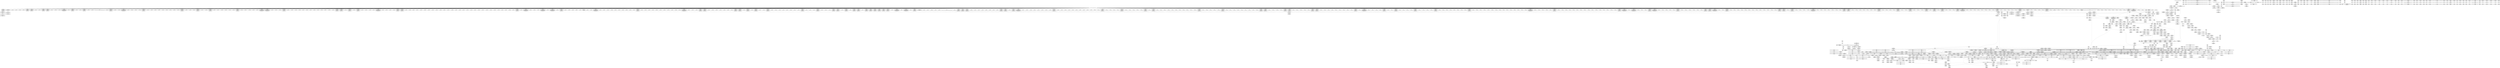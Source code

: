 digraph {
	CE0x407b010 [shape=record,shape=Mrecord,label="{CE0x407b010|i64*_getelementptr_inbounds_(_25_x_i64_,_25_x_i64_*___llvm_gcov_ctr237,_i64_0,_i64_20)|*Constant*}"]
	CE0x40b4010 [shape=record,shape=Mrecord,label="{CE0x40b4010|12:_i32,_56:_i8*,_:_CRE_184,185_}"]
	CE0x40ea680 [shape=record,shape=Mrecord,label="{CE0x40ea680|avc_has_perm:_entry}"]
	CE0x406faa0 [shape=record,shape=Mrecord,label="{CE0x406faa0|104:_%struct.inode*,_:_CRE_95,96_}"]
	CE0x4024ba0 [shape=record,shape=Mrecord,label="{CE0x4024ba0|get_current:_entry|*SummSource*}"]
	CE0x401f870 [shape=record,shape=Mrecord,label="{CE0x401f870|_call_void_lockdep_rcu_suspicious(i8*_getelementptr_inbounds_(_25_x_i8_,_25_x_i8_*_.str3,_i32_0,_i32_0),_i32_2915,_i8*_getelementptr_inbounds_(_45_x_i8_,_45_x_i8_*_.str12,_i32_0,_i32_0))_#10,_!dbg_!27729|security/selinux/hooks.c,2915}"]
	CE0x4005e40 [shape=record,shape=Mrecord,label="{CE0x4005e40|selinux_inode_setotherxattr:_cred4|security/selinux/hooks.c,2915|*SummSource*}"]
	CE0x3ffab80 [shape=record,shape=Mrecord,label="{CE0x3ffab80|12:_i32,_56:_i8*,_:_CRE_142,143_}"]
	CE0x4015c60 [shape=record,shape=Mrecord,label="{CE0x4015c60|selinux_inode_removexattr:_return|*SummSink*}"]
	CE0x40b3560 [shape=record,shape=Mrecord,label="{CE0x40b3560|12:_i32,_56:_i8*,_:_CRE_175,176_}"]
	CE0x40978c0 [shape=record,shape=Mrecord,label="{CE0x40978c0|12:_i32,_56:_i8*,_:_CRE_72,76_|*MultipleSource*|Function::inode_has_perm&Arg::inode::|*LoadInst*|security/selinux/hooks.c,1627|security/selinux/hooks.c,1611}"]
	CE0x40821a0 [shape=record,shape=Mrecord,label="{CE0x40821a0|cred_sid:_security|security/selinux/hooks.c,196|*SummSink*}"]
	CE0x403fe10 [shape=record,shape=Mrecord,label="{CE0x403fe10|inode_has_perm:_perms|Function::inode_has_perm&Arg::perms::|*SummSink*}"]
	CE0x4026f20 [shape=record,shape=Mrecord,label="{CE0x4026f20|i64*_getelementptr_inbounds_(_25_x_i64_,_25_x_i64_*___llvm_gcov_ctr237,_i64_0,_i64_6)|*Constant*}"]
	CE0x40cce10 [shape=record,shape=Mrecord,label="{CE0x40cce10|12:_i32,_56:_i8*,_:_CRE_873,874_}"]
	CE0x40cdb20 [shape=record,shape=Mrecord,label="{CE0x40cdb20|12:_i32,_56:_i8*,_:_CRE_884,885_}"]
	CE0x40249a0 [shape=record,shape=Mrecord,label="{CE0x40249a0|GLOBAL:_get_current|*Constant*|*SummSink*}"]
	CE0x40cc580 [shape=record,shape=Mrecord,label="{CE0x40cc580|12:_i32,_56:_i8*,_:_CRE_866,867_}"]
	CE0x4097480 [shape=record,shape=Mrecord,label="{CE0x4097480|12:_i32,_56:_i8*,_:_CRE_56,64_|*MultipleSource*|Function::inode_has_perm&Arg::inode::|*LoadInst*|security/selinux/hooks.c,1627|security/selinux/hooks.c,1611}"]
	CE0x400dc30 [shape=record,shape=Mrecord,label="{CE0x400dc30|_call_void___validate_creds(%struct.cred*_%cred,_i8*_getelementptr_inbounds_(_25_x_i8_,_25_x_i8_*_.str3,_i32_0,_i32_0),_i32_1609)_#10,_!dbg_!27719|security/selinux/hooks.c,1609|*SummSink*}"]
	CE0x40b7470 [shape=record,shape=Mrecord,label="{CE0x40b7470|12:_i32,_56:_i8*,_:_CRE_251,252_}"]
	CE0x3ff1360 [shape=record,shape=Mrecord,label="{CE0x3ff1360|selinux_inode_removexattr:_return|*SummSource*}"]
	CE0x401d790 [shape=record,shape=Mrecord,label="{CE0x401d790|i8*_getelementptr_inbounds_(_25_x_i8_,_25_x_i8_*_.str3,_i32_0,_i32_0)|*Constant*}"]
	CE0x4016ba0 [shape=record,shape=Mrecord,label="{CE0x4016ba0|selinux_inode_removexattr:_tmp4|security/selinux/hooks.c,3055|*SummSource*}"]
	CE0x401ee60 [shape=record,shape=Mrecord,label="{CE0x401ee60|selinux_inode_setotherxattr:_tmp16|security/selinux/hooks.c,2915|*SummSink*}"]
	CE0x407f000 [shape=record,shape=Mrecord,label="{CE0x407f000|i64*_getelementptr_inbounds_(_25_x_i64_,_25_x_i64_*___llvm_gcov_ctr237,_i64_0,_i64_23)|*Constant*|*SummSink*}"]
	CE0x40ef6e0 [shape=record,shape=Mrecord,label="{CE0x40ef6e0|__validate_creds:_tmp4|include/linux/cred.h,173|*SummSink*}"]
	CE0x40c8360 [shape=record,shape=Mrecord,label="{CE0x40c8360|12:_i32,_56:_i8*,_:_CRE_622,623_}"]
	CE0x40e3b90 [shape=record,shape=Mrecord,label="{CE0x40e3b90|inode_has_perm:_tmp7|security/selinux/hooks.c,1611|*SummSink*}"]
	CE0x4048df0 [shape=record,shape=Mrecord,label="{CE0x4048df0|12:_i32,_56:_i8*,_:_CRE_408,416_|*MultipleSource*|Function::inode_has_perm&Arg::inode::|*LoadInst*|security/selinux/hooks.c,1627|security/selinux/hooks.c,1611}"]
	CE0x40ce5d0 [shape=record,shape=Mrecord,label="{CE0x40ce5d0|12:_i32,_56:_i8*,_:_CRE_893,894_}"]
	CE0x40cfc60 [shape=record,shape=Mrecord,label="{CE0x40cfc60|12:_i32,_56:_i8*,_:_CRE_912,913_}"]
	CE0x400a5e0 [shape=record,shape=Mrecord,label="{CE0x400a5e0|inode_has_perm:_tmp1|*SummSink*}"]
	CE0x4003e00 [shape=record,shape=Mrecord,label="{CE0x4003e00|selinux_inode_removexattr:_call1|security/selinux/hooks.c,3056}"]
	CE0x406b6c0 [shape=record,shape=Mrecord,label="{CE0x406b6c0|104:_%struct.inode*,_:_CRE_316,317_}"]
	CE0x40ba520 [shape=record,shape=Mrecord,label="{CE0x40ba520|12:_i32,_56:_i8*,_:_CRE_292,293_}"]
	CE0x40d0970 [shape=record,shape=Mrecord,label="{CE0x40d0970|12:_i32,_56:_i8*,_:_CRE_923,924_}"]
	CE0x40bf920 [shape=record,shape=Mrecord,label="{CE0x40bf920|12:_i32,_56:_i8*,_:_CRE_432,440_|*MultipleSource*|Function::inode_has_perm&Arg::inode::|*LoadInst*|security/selinux/hooks.c,1627|security/selinux/hooks.c,1611}"]
	CE0x40cee20 [shape=record,shape=Mrecord,label="{CE0x40cee20|12:_i32,_56:_i8*,_:_CRE_900,901_}"]
	CE0x40adf20 [shape=record,shape=Mrecord,label="{CE0x40adf20|_ret_void,_!dbg_!27722|include/linux/cred.h,175|*SummSource*}"]
	CE0x40eaab0 [shape=record,shape=Mrecord,label="{CE0x40eaab0|avc_has_perm:_entry|*SummSink*}"]
	CE0x4084ab0 [shape=record,shape=Mrecord,label="{CE0x4084ab0|cred_sid:_tmp6|security/selinux/hooks.c,197|*SummSink*}"]
	CE0x409ff80 [shape=record,shape=Mrecord,label="{CE0x409ff80|104:_%struct.inode*,_:_CRE_206,207_}"]
	CE0x40ef440 [shape=record,shape=Mrecord,label="{CE0x40ef440|__validate_creds:_tmp4|include/linux/cred.h,173}"]
	CE0x40b3a20 [shape=record,shape=Mrecord,label="{CE0x40b3a20|12:_i32,_56:_i8*,_:_CRE_179,180_}"]
	CE0x40955a0 [shape=record,shape=Mrecord,label="{CE0x40955a0|104:_%struct.inode*,_:_CRE_311,312_}"]
	CE0x4092a00 [shape=record,shape=Mrecord,label="{CE0x4092a00|104:_%struct.inode*,_:_CRE_197,198_}"]
	CE0x4025700 [shape=record,shape=Mrecord,label="{CE0x4025700|_call_void_mcount()_#3|*SummSink*}"]
	CE0x4020a90 [shape=record,shape=Mrecord,label="{CE0x4020a90|get_current:_tmp4|./arch/x86/include/asm/current.h,14|*SummSink*}"]
	CE0x404c400 [shape=record,shape=Mrecord,label="{CE0x404c400|_call_void_mcount()_#3}"]
	CE0x40b1990 [shape=record,shape=Mrecord,label="{CE0x40b1990|12:_i32,_56:_i8*,_:_CRE_155,156_}"]
	CE0x40d25a0 [shape=record,shape=Mrecord,label="{CE0x40d25a0|12:_i32,_56:_i8*,_:_CRE_978,979_}"]
	CE0x409a990 [shape=record,shape=Mrecord,label="{CE0x409a990|i8*_getelementptr_inbounds_(_25_x_i8_,_25_x_i8_*_.str3,_i32_0,_i32_0)|*Constant*}"]
	CE0x3ff0650 [shape=record,shape=Mrecord,label="{CE0x3ff0650|selinux_inode_removexattr:_tmp|*SummSource*}"]
	CE0x4012280 [shape=record,shape=Mrecord,label="{CE0x4012280|selinux_inode_setotherxattr:_tmp4|security/selinux/hooks.c,2915|*SummSource*}"]
	CE0x4079cc0 [shape=record,shape=Mrecord,label="{CE0x4079cc0|selinux_inode_setotherxattr:_tmp37|security/selinux/hooks.c,2922|*SummSource*}"]
	CE0x40edd70 [shape=record,shape=Mrecord,label="{CE0x40edd70|__validate_creds:_tmp2|include/linux/cred.h,173|*SummSource*}"]
	CE0x3ff49d0 [shape=record,shape=Mrecord,label="{CE0x3ff49d0|selinux_inode_setotherxattr:_tmp18|security/selinux/hooks.c,2915|*SummSource*}"]
	CE0x407c120 [shape=record,shape=Mrecord,label="{CE0x407c120|selinux_inode_setotherxattr:_tmp42|*SummSource*}"]
	CE0x4046520 [shape=record,shape=Mrecord,label="{CE0x4046520|get_current:_bb}"]
	CE0x40c3660 [shape=record,shape=Mrecord,label="{CE0x40c3660|12:_i32,_56:_i8*,_:_CRE_557,558_}"]
	CE0x40b50b0 [shape=record,shape=Mrecord,label="{CE0x40b50b0|12:_i32,_56:_i8*,_:_CRE_198,199_}"]
	CE0x40c78b0 [shape=record,shape=Mrecord,label="{CE0x40c78b0|12:_i32,_56:_i8*,_:_CRE_613,614_}"]
	CE0x40b8770 [shape=record,shape=Mrecord,label="{CE0x40b8770|12:_i32,_56:_i8*,_:_CRE_267,268_}"]
	CE0x40ad160 [shape=record,shape=Mrecord,label="{CE0x40ad160|_ret_void,_!dbg_!27722|include/linux/cred.h,175}"]
	CE0x40e8490 [shape=record,shape=Mrecord,label="{CE0x40e8490|i64*_getelementptr_inbounds_(_8_x_i64_,_8_x_i64_*___llvm_gcov_ctr154,_i64_0,_i64_7)|*Constant*}"]
	CE0x4098b40 [shape=record,shape=Mrecord,label="{CE0x4098b40|__validate_creds:_cred|Function::__validate_creds&Arg::cred::|*SummSource*}"]
	CE0x40ec5c0 [shape=record,shape=Mrecord,label="{CE0x40ec5c0|inode_has_perm:_tmp18|security/selinux/hooks.c,1617|*SummSource*}"]
	CE0x40c7650 [shape=record,shape=Mrecord,label="{CE0x40c7650|12:_i32,_56:_i8*,_:_CRE_611,612_}"]
	CE0x4005cd0 [shape=record,shape=Mrecord,label="{CE0x4005cd0|selinux_inode_setotherxattr:_cred4|security/selinux/hooks.c,2915}"]
	CE0x4022ce0 [shape=record,shape=Mrecord,label="{CE0x4022ce0|selinux_inode_setotherxattr:_tmp22|security/selinux/hooks.c,2917|*SummSink*}"]
	CE0x4001d10 [shape=record,shape=Mrecord,label="{CE0x4001d10|_call_void_mcount()_#3|*SummSink*}"]
	CE0x4023da0 [shape=record,shape=Mrecord,label="{CE0x4023da0|GLOBAL:___llvm_gcov_ctr237|Global_var:__llvm_gcov_ctr237|*SummSource*}"]
	CE0x4097b10 [shape=record,shape=Mrecord,label="{CE0x4097b10|__validate_creds:_expval|include/linux/cred.h,173|*SummSink*}"]
	CE0x40b21e0 [shape=record,shape=Mrecord,label="{CE0x40b21e0|12:_i32,_56:_i8*,_:_CRE_162,163_}"]
	CE0x4007660 [shape=record,shape=Mrecord,label="{CE0x4007660|GLOBAL:_selinux_inode_setotherxattr|*Constant*}"]
	CE0x4081a00 [shape=record,shape=Mrecord,label="{CE0x4081a00|i32_32|*Constant*|*SummSink*}"]
	CE0x40d2970 [shape=record,shape=Mrecord,label="{CE0x40d2970|12:_i32,_56:_i8*,_:_CRE_981,982_}"]
	CE0x4080c40 [shape=record,shape=Mrecord,label="{CE0x4080c40|dentry_has_perm:_entry|*SummSink*}"]
	CE0x40a0160 [shape=record,shape=Mrecord,label="{CE0x40a0160|104:_%struct.inode*,_:_CRE_208,209_}"]
	CE0x4041f30 [shape=record,shape=Mrecord,label="{CE0x4041f30|i32_31|*Constant*}"]
	CE0x406b400 [shape=record,shape=Mrecord,label="{CE0x406b400|i64*_getelementptr_inbounds_(_2_x_i64_,_2_x_i64_*___llvm_gcov_ctr98,_i64_0,_i64_0)|*Constant*|*SummSink*}"]
	CE0x40cb0a0 [shape=record,shape=Mrecord,label="{CE0x40cb0a0|12:_i32,_56:_i8*,_:_CRE_800,804_|*MultipleSource*|Function::inode_has_perm&Arg::inode::|*LoadInst*|security/selinux/hooks.c,1627|security/selinux/hooks.c,1611}"]
	CE0x400ed60 [shape=record,shape=Mrecord,label="{CE0x400ed60|selinux_inode_setotherxattr:_tobool1|security/selinux/hooks.c,2915|*SummSink*}"]
	CE0x4022f30 [shape=record,shape=Mrecord,label="{CE0x4022f30|selinux_inode_setotherxattr:_tmp23|security/selinux/hooks.c,2917}"]
	CE0x4078af0 [shape=record,shape=Mrecord,label="{CE0x4078af0|i32_21|*Constant*}"]
	CE0x4078390 [shape=record,shape=Mrecord,label="{CE0x4078390|selinux_inode_setotherxattr:_tmp40|security/selinux/hooks.c,2925|*SummSource*}"]
	CE0x4054fc0 [shape=record,shape=Mrecord,label="{CE0x4054fc0|104:_%struct.inode*,_:_CRE_40,48_|*MultipleSource*|Function::selinux_inode_setotherxattr&Arg::dentry::|Function::selinux_inode_removexattr&Arg::dentry::|Function::dentry_has_perm&Arg::dentry::|security/selinux/hooks.c,1627}"]
	CE0x40a0690 [shape=record,shape=Mrecord,label="{CE0x40a0690|104:_%struct.inode*,_:_CRE_213,214_}"]
	CE0x3ffb040 [shape=record,shape=Mrecord,label="{CE0x3ffb040|12:_i32,_56:_i8*,_:_CRE_146,147_}"]
	CE0x40d6e00 [shape=record,shape=Mrecord,label="{CE0x40d6e00|inode_has_perm:_tmp14|security/selinux/hooks.c,1614|*SummSource*}"]
	CE0x40c0a20 [shape=record,shape=Mrecord,label="{CE0x40c0a20|12:_i32,_56:_i8*,_:_CRE_475,476_}"]
	CE0x40eea10 [shape=record,shape=Mrecord,label="{CE0x40eea10|i64*_getelementptr_inbounds_(_5_x_i64_,_5_x_i64_*___llvm_gcov_ctr155,_i64_0,_i64_3)|*Constant*}"]
	CE0x400bd10 [shape=record,shape=Mrecord,label="{CE0x400bd10|GLOBAL:___validate_creds|*Constant*|*SummSink*}"]
	CE0x40b6d80 [shape=record,shape=Mrecord,label="{CE0x40b6d80|12:_i32,_56:_i8*,_:_CRE_245,246_}"]
	CE0x407bdb0 [shape=record,shape=Mrecord,label="{CE0x407bdb0|selinux_inode_setotherxattr:_tmp41|security/selinux/hooks.c,2925|*SummSource*}"]
	CE0x401c250 [shape=record,shape=Mrecord,label="{CE0x401c250|selinux_inode_setotherxattr:_entry}"]
	CE0x40f3730 [shape=record,shape=Mrecord,label="{CE0x40f3730|__validate_creds:_tmp8|include/linux/cred.h,175|*SummSink*}"]
	CE0x4047f10 [shape=record,shape=Mrecord,label="{CE0x4047f10|12:_i32,_56:_i8*,_:_CRE_344,352_|*MultipleSource*|Function::inode_has_perm&Arg::inode::|*LoadInst*|security/selinux/hooks.c,1627|security/selinux/hooks.c,1611}"]
	CE0x4084240 [shape=record,shape=Mrecord,label="{CE0x4084240|cred_sid:_tmp6|security/selinux/hooks.c,197}"]
	CE0x406ce70 [shape=record,shape=Mrecord,label="{CE0x406ce70|dentry_has_perm:_call|security/selinux/hooks.c,1632|*SummSink*}"]
	CE0x4005d40 [shape=record,shape=Mrecord,label="{CE0x4005d40|selinux_inode_setotherxattr:_tobool6|security/selinux/hooks.c,2917|*SummSource*}"]
	CE0x40d8bb0 [shape=record,shape=Mrecord,label="{CE0x40d8bb0|inode_has_perm:_i_security|security/selinux/hooks.c,1615}"]
	CE0x401ebe0 [shape=record,shape=Mrecord,label="{CE0x401ebe0|selinux_inode_setotherxattr:_tmp16|security/selinux/hooks.c,2915}"]
	CE0x40f1c60 [shape=record,shape=Mrecord,label="{CE0x40f1c60|__validate_creds:_tmp7|include/linux/cred.h,174|*SummSource*}"]
	CE0x407a2b0 [shape=record,shape=Mrecord,label="{CE0x407a2b0|selinux_inode_setotherxattr:_tmp38|security/selinux/hooks.c,2922|*SummSource*}"]
	CE0x4099c40 [shape=record,shape=Mrecord,label="{CE0x4099c40|12:_i32,_56:_i8*,_:_CRE_12,16_|*MultipleSource*|Function::inode_has_perm&Arg::inode::|*LoadInst*|security/selinux/hooks.c,1627|security/selinux/hooks.c,1611}"]
	CE0x40cf2e0 [shape=record,shape=Mrecord,label="{CE0x40cf2e0|12:_i32,_56:_i8*,_:_CRE_904,905_}"]
	CE0x4012000 [shape=record,shape=Mrecord,label="{CE0x4012000|i64_3|*Constant*|*SummSink*}"]
	CE0x4049d10 [shape=record,shape=Mrecord,label="{CE0x4049d10|i64_1|*Constant*}"]
	CE0x40e9400 [shape=record,shape=Mrecord,label="{CE0x40e9400|i64*_getelementptr_inbounds_(_5_x_i64_,_5_x_i64_*___llvm_gcov_ctr155,_i64_0,_i64_0)|*Constant*|*SummSink*}"]
	CE0x3ff6670 [shape=record,shape=Mrecord,label="{CE0x3ff6670|i64*_getelementptr_inbounds_(_6_x_i64_,_6_x_i64_*___llvm_gcov_ctr241,_i64_0,_i64_4)|*Constant*|*SummSource*}"]
	CE0x40c7fd0 [shape=record,shape=Mrecord,label="{CE0x40c7fd0|12:_i32,_56:_i8*,_:_CRE_619,620_}"]
	CE0x40407a0 [shape=record,shape=Mrecord,label="{CE0x40407a0|_ret_i32_%retval.0,_!dbg_!27739|security/selinux/hooks.c,1618|*SummSink*}"]
	CE0x40b8510 [shape=record,shape=Mrecord,label="{CE0x40b8510|12:_i32,_56:_i8*,_:_CRE_265,266_}"]
	CE0x4042ec0 [shape=record,shape=Mrecord,label="{CE0x4042ec0|selinux_inode_setotherxattr:_tmp29|security/selinux/hooks.c,2920|*SummSource*}"]
	CE0x40241d0 [shape=record,shape=Mrecord,label="{CE0x40241d0|selinux_inode_setotherxattr:_tmp5|security/selinux/hooks.c,2915}"]
	CE0x40b2a30 [shape=record,shape=Mrecord,label="{CE0x40b2a30|12:_i32,_56:_i8*,_:_CRE_169,170_}"]
	CE0x3ff4290 [shape=record,shape=Mrecord,label="{CE0x3ff4290|GLOBAL:_get_current|*Constant*|*SummSource*}"]
	CE0x4083d10 [shape=record,shape=Mrecord,label="{CE0x4083d10|0:_i32,_4:_i32,_8:_i32,_12:_i32,_:_CMRE_12,16_|*MultipleSource*|security/selinux/hooks.c,196|security/selinux/hooks.c,197|*LoadInst*|security/selinux/hooks.c,196}"]
	CE0x409a0c0 [shape=record,shape=Mrecord,label="{CE0x409a0c0|12:_i32,_56:_i8*,_:_CRE_32,40_|*MultipleSource*|Function::inode_has_perm&Arg::inode::|*LoadInst*|security/selinux/hooks.c,1627|security/selinux/hooks.c,1611}"]
	CE0x40d1f70 [shape=record,shape=Mrecord,label="{CE0x40d1f70|12:_i32,_56:_i8*,_:_CRE_968,976_|*MultipleSource*|Function::inode_has_perm&Arg::inode::|*LoadInst*|security/selinux/hooks.c,1627|security/selinux/hooks.c,1611}"]
	CE0x40d7fd0 [shape=record,shape=Mrecord,label="{CE0x40d7fd0|cred_sid:_cred|Function::cred_sid&Arg::cred::|*SummSource*}"]
	CE0x40c6810 [shape=record,shape=Mrecord,label="{CE0x40c6810|12:_i32,_56:_i8*,_:_CRE_599,600_}"]
	CE0x40ccce0 [shape=record,shape=Mrecord,label="{CE0x40ccce0|12:_i32,_56:_i8*,_:_CRE_872,873_}"]
	CE0x40caeb0 [shape=record,shape=Mrecord,label="{CE0x40caeb0|12:_i32,_56:_i8*,_:_CRE_792,800_|*MultipleSource*|Function::inode_has_perm&Arg::inode::|*LoadInst*|security/selinux/hooks.c,1627|security/selinux/hooks.c,1611}"]
	CE0x4021400 [shape=record,shape=Mrecord,label="{CE0x4021400|selinux_inode_setotherxattr:_tmp7|security/selinux/hooks.c,2915|*SummSink*}"]
	CE0x40408a0 [shape=record,shape=Mrecord,label="{CE0x40408a0|inode_has_perm:_do.body|*SummSource*}"]
	CE0x40d6630 [shape=record,shape=Mrecord,label="{CE0x40d6630|inode_has_perm:_tmp13|security/selinux/hooks.c,1614|*SummSink*}"]
	CE0x4000fb0 [shape=record,shape=Mrecord,label="{CE0x4000fb0|selinux_inode_setotherxattr:_name|Function::selinux_inode_setotherxattr&Arg::name::|*SummSource*}"]
	CE0x3ffff80 [shape=record,shape=Mrecord,label="{CE0x3ffff80|i32_0|*Constant*|*SummSource*}"]
	CE0x40f3930 [shape=record,shape=Mrecord,label="{CE0x40f3930|__validate_creds:_tmp9|include/linux/cred.h,175|*SummSink*}"]
	CE0x4047880 [shape=record,shape=Mrecord,label="{CE0x4047880|12:_i32,_56:_i8*,_:_CRE_312,320_|*MultipleSource*|Function::inode_has_perm&Arg::inode::|*LoadInst*|security/selinux/hooks.c,1627|security/selinux/hooks.c,1611}"]
	CE0x40b1ac0 [shape=record,shape=Mrecord,label="{CE0x40b1ac0|12:_i32,_56:_i8*,_:_CRE_156,157_}"]
	CE0x4092af0 [shape=record,shape=Mrecord,label="{CE0x4092af0|104:_%struct.inode*,_:_CRE_198,199_}"]
	CE0x40424d0 [shape=record,shape=Mrecord,label="{CE0x40424d0|selinux_inode_setotherxattr:_tmp32|security/selinux/hooks.c,2921|*SummSource*}"]
	CE0x403f8b0 [shape=record,shape=Mrecord,label="{CE0x403f8b0|inode_has_perm:_inode|Function::inode_has_perm&Arg::inode::|*SummSink*}"]
	CE0x40e1090 [shape=record,shape=Mrecord,label="{CE0x40e1090|inode_has_perm:_lnot|security/selinux/hooks.c,1611|*SummSink*}"]
	CE0x40b14d0 [shape=record,shape=Mrecord,label="{CE0x40b14d0|12:_i32,_56:_i8*,_:_CRE_151,152_}"]
	CE0x4020360 [shape=record,shape=Mrecord,label="{CE0x4020360|selinux_inode_setotherxattr:_tmp3|*SummSink*}"]
	CE0x40d7dc0 [shape=record,shape=Mrecord,label="{CE0x40d7dc0|cred_sid:_entry|*SummSink*}"]
	CE0x407ffe0 [shape=record,shape=Mrecord,label="{CE0x407ffe0|dentry_has_perm:_entry|*SummSource*}"]
	CE0x40ddc20 [shape=record,shape=Mrecord,label="{CE0x40ddc20|inode_has_perm:_tmp17|security/selinux/hooks.c,1617}"]
	CE0x406ead0 [shape=record,shape=Mrecord,label="{CE0x406ead0|104:_%struct.inode*,_:_CRE_64,72_|*MultipleSource*|Function::selinux_inode_setotherxattr&Arg::dentry::|Function::selinux_inode_removexattr&Arg::dentry::|Function::dentry_has_perm&Arg::dentry::|security/selinux/hooks.c,1627}"]
	CE0x40c6e00 [shape=record,shape=Mrecord,label="{CE0x40c6e00|12:_i32,_56:_i8*,_:_CRE_604,605_}"]
	CE0x40e56f0 [shape=record,shape=Mrecord,label="{CE0x40e56f0|inode_has_perm:_tmp10|security/selinux/hooks.c,1611|*SummSource*}"]
	CE0x40ca1f0 [shape=record,shape=Mrecord,label="{CE0x40ca1f0|12:_i32,_56:_i8*,_:_CRE_736,740_|*MultipleSource*|Function::inode_has_perm&Arg::inode::|*LoadInst*|security/selinux/hooks.c,1627|security/selinux/hooks.c,1611}"]
	CE0x4028800 [shape=record,shape=Mrecord,label="{CE0x4028800|selinux_inode_setotherxattr:_tmp9|security/selinux/hooks.c,2915}"]
	CE0x40e6b20 [shape=record,shape=Mrecord,label="{CE0x40e6b20|i32_512|*Constant*}"]
	CE0x40b9220 [shape=record,shape=Mrecord,label="{CE0x40b9220|12:_i32,_56:_i8*,_:_CRE_276,277_}"]
	CE0x40cd400 [shape=record,shape=Mrecord,label="{CE0x40cd400|12:_i32,_56:_i8*,_:_CRE_878,879_}"]
	CE0x4017960 [shape=record,shape=Mrecord,label="{CE0x4017960|i64_2|*Constant*}"]
	CE0x4045090 [shape=record,shape=Mrecord,label="{CE0x4045090|selinux_inode_setotherxattr:_retval.0}"]
	CE0x404e720 [shape=record,shape=Mrecord,label="{CE0x404e720|12:_i32,_56:_i8*,_:_CRE_80,88_|*MultipleSource*|Function::inode_has_perm&Arg::inode::|*LoadInst*|security/selinux/hooks.c,1627|security/selinux/hooks.c,1611}"]
	CE0x4079450 [shape=record,shape=Mrecord,label="{CE0x4079450|i64_19|*Constant*|*SummSink*}"]
	CE0x40aab90 [shape=record,shape=Mrecord,label="{CE0x40aab90|104:_%struct.inode*,_:_CRE_167,168_}"]
	CE0x40b9940 [shape=record,shape=Mrecord,label="{CE0x40b9940|12:_i32,_56:_i8*,_:_CRE_282,283_}"]
	CE0x40ef0c0 [shape=record,shape=Mrecord,label="{CE0x40ef0c0|__validate_creds:_tmp3|include/linux/cred.h,173|*SummSource*}"]
	CE0x4051f80 [shape=record,shape=Mrecord,label="{CE0x4051f80|i64*_getelementptr_inbounds_(_25_x_i64_,_25_x_i64_*___llvm_gcov_ctr237,_i64_0,_i64_6)|*Constant*|*SummSink*}"]
	CE0x40d37a0 [shape=record,shape=Mrecord,label="{CE0x40d37a0|inode_has_perm:_tmp6|*LoadInst*|security/selinux/hooks.c,1611|*SummSink*}"]
	CE0x40f3f10 [shape=record,shape=Mrecord,label="{CE0x40f3f10|i64*_getelementptr_inbounds_(_2_x_i64_,_2_x_i64_*___llvm_gcov_ctr131,_i64_0,_i64_0)|*Constant*}"]
	CE0x40f2540 [shape=record,shape=Mrecord,label="{CE0x40f2540|GLOBAL:___invalid_creds|*Constant*|*SummSource*}"]
	CE0x4019190 [shape=record,shape=Mrecord,label="{CE0x4019190|selinux_inode_removexattr:_tmp7|security/selinux/hooks.c,3056}"]
	CE0x4079580 [shape=record,shape=Mrecord,label="{CE0x4079580|selinux_inode_setotherxattr:_tmp36|security/selinux/hooks.c,2922}"]
	CE0x40426d0 [shape=record,shape=Mrecord,label="{CE0x40426d0|i64_14|*Constant*|*SummSink*}"]
	CE0x40e3ed0 [shape=record,shape=Mrecord,label="{CE0x40e3ed0|GLOBAL:___llvm_gcov_ctr154|Global_var:__llvm_gcov_ctr154}"]
	CE0x4015b60 [shape=record,shape=Mrecord,label="{CE0x4015b60|selinux_inode_removexattr:_dentry|Function::selinux_inode_removexattr&Arg::dentry::|*SummSource*}"]
	CE0x40ce110 [shape=record,shape=Mrecord,label="{CE0x40ce110|12:_i32,_56:_i8*,_:_CRE_889,890_}"]
	CE0x400ad00 [shape=record,shape=Mrecord,label="{CE0x400ad00|__validate_creds:_line|Function::__validate_creds&Arg::line::|*SummSink*}"]
	CE0x40532d0 [shape=record,shape=Mrecord,label="{CE0x40532d0|get_current:_tmp}"]
	CE0x40c19b0 [shape=record,shape=Mrecord,label="{CE0x40c19b0|12:_i32,_56:_i8*,_:_CRE_496,500_|*MultipleSource*|Function::inode_has_perm&Arg::inode::|*LoadInst*|security/selinux/hooks.c,1627|security/selinux/hooks.c,1611}"]
	CE0x40956a0 [shape=record,shape=Mrecord,label="{CE0x40956a0|104:_%struct.inode*,_:_CRE_312,313_}"]
	CE0x40f1980 [shape=record,shape=Mrecord,label="{CE0x40f1980|i32_3|*Constant*}"]
	CE0x4018780 [shape=record,shape=Mrecord,label="{CE0x4018780|selinux_inode_setotherxattr:_if.then|*SummSink*}"]
	CE0x4001b40 [shape=record,shape=Mrecord,label="{CE0x4001b40|get_current:_tmp1}"]
	CE0x40e1880 [shape=record,shape=Mrecord,label="{CE0x40e1880|inode_has_perm:_lnot1|security/selinux/hooks.c,1611|*SummSource*}"]
	CE0x40c6ba0 [shape=record,shape=Mrecord,label="{CE0x40c6ba0|12:_i32,_56:_i8*,_:_CRE_602,603_}"]
	CE0x40ec550 [shape=record,shape=Mrecord,label="{CE0x40ec550|inode_has_perm:_call4|security/selinux/hooks.c,1617}"]
	CE0x3ff9930 [shape=record,shape=Mrecord,label="{CE0x3ff9930|selinux_inode_removexattr:_tmp6|security/selinux/hooks.c,3056|*SummSource*}"]
	CE0x4001c50 [shape=record,shape=Mrecord,label="{CE0x4001c50|_call_void_mcount()_#3|*SummSource*}"]
	CE0x4003d90 [shape=record,shape=Mrecord,label="{CE0x4003d90|selinux_inode_setotherxattr:_dentry|Function::selinux_inode_setotherxattr&Arg::dentry::}"]
	CE0x4094300 [shape=record,shape=Mrecord,label="{CE0x4094300|104:_%struct.inode*,_:_CRE_280,288_|*MultipleSource*|Function::selinux_inode_setotherxattr&Arg::dentry::|Function::selinux_inode_removexattr&Arg::dentry::|Function::dentry_has_perm&Arg::dentry::|security/selinux/hooks.c,1627}"]
	CE0x40c6480 [shape=record,shape=Mrecord,label="{CE0x40c6480|12:_i32,_56:_i8*,_:_CRE_596,597_}"]
	CE0x4007a10 [shape=record,shape=Mrecord,label="{CE0x4007a10|selinux_inode_removexattr:_tmp2|security/selinux/hooks.c,3055|*SummSource*}"]
	CE0x404c220 [shape=record,shape=Mrecord,label="{CE0x404c220|i32_1609|*Constant*|*SummSource*}"]
	CE0x40bac40 [shape=record,shape=Mrecord,label="{CE0x40bac40|12:_i32,_56:_i8*,_:_CRE_298,299_}"]
	CE0x4010a60 [shape=record,shape=Mrecord,label="{CE0x4010a60|selinux_inode_setotherxattr:_dentry|Function::selinux_inode_setotherxattr&Arg::dentry::|*SummSink*}"]
	CE0x40ab4f0 [shape=record,shape=Mrecord,label="{CE0x40ab4f0|104:_%struct.inode*,_:_CRE_177,178_}"]
	CE0x4079310 [shape=record,shape=Mrecord,label="{CE0x4079310|i64_19|*Constant*}"]
	CE0x40498b0 [shape=record,shape=Mrecord,label="{CE0x40498b0|GLOBAL:___validate_creds|*Constant*}"]
	CE0x401f4e0 [shape=record,shape=Mrecord,label="{CE0x401f4e0|i8_1|*Constant*|*SummSink*}"]
	CE0x40b7800 [shape=record,shape=Mrecord,label="{CE0x40b7800|12:_i32,_56:_i8*,_:_CRE_254,255_}"]
	CE0x4047cf0 [shape=record,shape=Mrecord,label="{CE0x4047cf0|12:_i32,_56:_i8*,_:_CRE_336,344_|*MultipleSource*|Function::inode_has_perm&Arg::inode::|*LoadInst*|security/selinux/hooks.c,1627|security/selinux/hooks.c,1611}"]
	CE0x40e13a0 [shape=record,shape=Mrecord,label="{CE0x40e13a0|inode_has_perm:_lnot.ext|security/selinux/hooks.c,1611|*SummSink*}"]
	CE0x40e0900 [shape=record,shape=Mrecord,label="{CE0x40e0900|inode_has_perm:_and|security/selinux/hooks.c,1611|*SummSource*}"]
	CE0x40d7960 [shape=record,shape=Mrecord,label="{CE0x40d7960|GLOBAL:_cred_sid|*Constant*|*SummSource*}"]
	CE0x3ff5e10 [shape=record,shape=Mrecord,label="{CE0x3ff5e10|selinux_inode_removexattr:_tmp8|security/selinux/hooks.c,3060}"]
	CE0x4049560 [shape=record,shape=Mrecord,label="{CE0x4049560|cred_sid:_tmp1|*SummSink*}"]
	CE0x4093090 [shape=record,shape=Mrecord,label="{CE0x4093090|104:_%struct.inode*,_:_CRE_204,205_}"]
	CE0x3ffaa80 [shape=record,shape=Mrecord,label="{CE0x3ffaa80|12:_i32,_56:_i8*,_:_CRE_141,142_}"]
	CE0x40b6c80 [shape=record,shape=Mrecord,label="{CE0x40b6c80|12:_i32,_56:_i8*,_:_CRE_244,245_}"]
	CE0x3ffa980 [shape=record,shape=Mrecord,label="{CE0x3ffa980|12:_i32,_56:_i8*,_:_CRE_140,141_}"]
	CE0x406f450 [shape=record,shape=Mrecord,label="{CE0x406f450|104:_%struct.inode*,_:_CRE_89,90_}"]
	CE0x485c150 [shape=record,shape=Mrecord,label="{CE0x485c150|i64_0|*Constant*|*SummSink*}"]
	CE0x407a430 [shape=record,shape=Mrecord,label="{CE0x407a430|selinux_inode_setotherxattr:_tmp38|security/selinux/hooks.c,2922|*SummSink*}"]
	CE0x40cd530 [shape=record,shape=Mrecord,label="{CE0x40cd530|12:_i32,_56:_i8*,_:_CRE_879,880_}"]
	CE0x403fc70 [shape=record,shape=Mrecord,label="{CE0x403fc70|inode_has_perm:_perms|Function::inode_has_perm&Arg::perms::|*SummSource*}"]
	CE0x4021900 [shape=record,shape=Mrecord,label="{CE0x4021900|GLOBAL:_selinux_inode_setotherxattr.__warned|Global_var:selinux_inode_setotherxattr.__warned|*SummSource*}"]
	CE0x40d95f0 [shape=record,shape=Mrecord,label="{CE0x40d95f0|inode_has_perm:_sid3|security/selinux/hooks.c,1617|*SummSource*}"]
	CE0x4053a40 [shape=record,shape=Mrecord,label="{CE0x4053a40|selinux_inode_setotherxattr:_do.end|*SummSink*}"]
	CE0x40c40e0 [shape=record,shape=Mrecord,label="{CE0x40c40e0|12:_i32,_56:_i8*,_:_CRE_566,567_}"]
	CE0x4053060 [shape=record,shape=Mrecord,label="{CE0x4053060|selinux_inode_setotherxattr:_if.end18}"]
	CE0x485c400 [shape=record,shape=Mrecord,label="{CE0x485c400|selinux_inode_removexattr:_tmp3|security/selinux/hooks.c,3055}"]
	CE0x4078020 [shape=record,shape=Mrecord,label="{CE0x4078020|selinux_inode_setotherxattr:_tmp35|security/selinux/hooks.c,2922|*SummSource*}"]
	CE0x4050e40 [shape=record,shape=Mrecord,label="{CE0x4050e40|i64_1|*Constant*}"]
	CE0x40838e0 [shape=record,shape=Mrecord,label="{CE0x40838e0|0:_i32,_4:_i32,_8:_i32,_12:_i32,_:_CMRE_8,12_|*MultipleSource*|security/selinux/hooks.c,196|security/selinux/hooks.c,197|*LoadInst*|security/selinux/hooks.c,196}"]
	CE0x4043630 [shape=record,shape=Mrecord,label="{CE0x4043630|selinux_inode_setotherxattr:_tmp30|security/selinux/hooks.c,2920|*SummSink*}"]
	CE0x4080710 [shape=record,shape=Mrecord,label="{CE0x4080710|GLOBAL:_dentry_has_perm|*Constant*}"]
	CE0x40953a0 [shape=record,shape=Mrecord,label="{CE0x40953a0|104:_%struct.inode*,_:_CRE_309,310_}"]
	CE0x40ba780 [shape=record,shape=Mrecord,label="{CE0x40ba780|12:_i32,_56:_i8*,_:_CRE_294,295_}"]
	CE0x4043b80 [shape=record,shape=Mrecord,label="{CE0x4043b80|selinux_inode_setotherxattr:_tmp2|*SummSource*}"]
	CE0x4019a00 [shape=record,shape=Mrecord,label="{CE0x4019a00|i64*_getelementptr_inbounds_(_6_x_i64_,_6_x_i64_*___llvm_gcov_ctr241,_i64_0,_i64_4)|*Constant*|*SummSink*}"]
	CE0x3ff48d0 [shape=record,shape=Mrecord,label="{CE0x3ff48d0|selinux_inode_setotherxattr:_tmp18|security/selinux/hooks.c,2915}"]
	CE0x4020c50 [shape=record,shape=Mrecord,label="{CE0x4020c50|GLOBAL:_current_task|Global_var:current_task}"]
	CE0x40cb920 [shape=record,shape=Mrecord,label="{CE0x40cb920|12:_i32,_56:_i8*,_:_CRE_832,840_|*MultipleSource*|Function::inode_has_perm&Arg::inode::|*LoadInst*|security/selinux/hooks.c,1627|security/selinux/hooks.c,1611}"]
	CE0x406a5a0 [shape=record,shape=Mrecord,label="{CE0x406a5a0|104:_%struct.inode*,_:_CRE_147,148_}"]
	CE0x40c39c0 [shape=record,shape=Mrecord,label="{CE0x40c39c0|12:_i32,_56:_i8*,_:_CRE_560,561_}"]
	CE0x3ffa8d0 [shape=record,shape=Mrecord,label="{CE0x3ffa8d0|12:_i32,_56:_i8*,_:_CRE_139,140_}"]
	CE0x4099db0 [shape=record,shape=Mrecord,label="{CE0x4099db0|12:_i32,_56:_i8*,_:_CRE_16,24_|*MultipleSource*|Function::inode_has_perm&Arg::inode::|*LoadInst*|security/selinux/hooks.c,1627|security/selinux/hooks.c,1611}"]
	CE0x4013ca0 [shape=record,shape=Mrecord,label="{CE0x4013ca0|selinux_inode_setotherxattr:_tmp11|security/selinux/hooks.c,2915|*SummSink*}"]
	CE0x40e8a80 [shape=record,shape=Mrecord,label="{CE0x40e8a80|inode_has_perm:_tmp19|security/selinux/hooks.c,1618|*SummSink*}"]
	CE0x400f3c0 [shape=record,shape=Mrecord,label="{CE0x400f3c0|i64_5|*Constant*}"]
	CE0x406a410 [shape=record,shape=Mrecord,label="{CE0x406a410|104:_%struct.inode*,_:_CRE_146,147_}"]
	CE0x40d9100 [shape=record,shape=Mrecord,label="{CE0x40d9100|inode_has_perm:_tmp15|*LoadInst*|security/selinux/hooks.c,1615}"]
	CE0x40464b0 [shape=record,shape=Mrecord,label="{CE0x40464b0|i64*_getelementptr_inbounds_(_2_x_i64_,_2_x_i64_*___llvm_gcov_ctr98,_i64_0,_i64_0)|*Constant*|*SummSource*}"]
	CE0x40a0a20 [shape=record,shape=Mrecord,label="{CE0x40a0a20|104:_%struct.inode*,_:_CRE_216,217_}"]
	CE0x40eb050 [shape=record,shape=Mrecord,label="{CE0x40eb050|avc_has_perm:_ssid|Function::avc_has_perm&Arg::ssid::|*SummSource*}"]
	CE0x40e62f0 [shape=record,shape=Mrecord,label="{CE0x40e62f0|inode_has_perm:_tmp11|security/selinux/hooks.c,1612}"]
	CE0x4049010 [shape=record,shape=Mrecord,label="{CE0x4049010|12:_i32,_56:_i8*,_:_CRE_416,424_|*MultipleSource*|Function::inode_has_perm&Arg::inode::|*LoadInst*|security/selinux/hooks.c,1627|security/selinux/hooks.c,1611}"]
	CE0x406d680 [shape=record,shape=Mrecord,label="{CE0x406d680|GLOBAL:_inode_has_perm|*Constant*|*SummSink*}"]
	CE0x40c05e0 [shape=record,shape=Mrecord,label="{CE0x40c05e0|12:_i32,_56:_i8*,_:_CRE_473,474_}"]
	CE0x40818b0 [shape=record,shape=Mrecord,label="{CE0x40818b0|i32_32|*Constant*|*SummSource*}"]
	CE0x40e2130 [shape=record,shape=Mrecord,label="{CE0x40e2130|GLOBAL:_llvm.expect.i64|*Constant*}"]
	CE0x40b3220 [shape=record,shape=Mrecord,label="{CE0x40b3220|12:_i32,_56:_i8*,_:_CRE_172,173_}"]
	CE0x4019840 [shape=record,shape=Mrecord,label="{CE0x4019840|_ret_i32_%retval.0,_!dbg_!27762|security/selinux/hooks.c,2932|*SummSource*}"]
	CE0x403cf90 [shape=record,shape=Mrecord,label="{CE0x403cf90|dentry_has_perm:_tmp}"]
	CE0x40ecfd0 [shape=record,shape=Mrecord,label="{CE0x40ecfd0|i32_(i32,_i32,_i16,_i32,_%struct.common_audit_data*)*_bitcast_(i32_(i32,_i32,_i16,_i32,_%struct.common_audit_data.495*)*_avc_has_perm_to_i32_(i32,_i32,_i16,_i32,_%struct.common_audit_data*)*)|*Constant*}"]
	CE0x4042540 [shape=record,shape=Mrecord,label="{CE0x4042540|i64_14|*Constant*}"]
	CE0x400d290 [shape=record,shape=Mrecord,label="{CE0x400d290|__validate_creds:_bb|*SummSink*}"]
	CE0x40aa5f0 [shape=record,shape=Mrecord,label="{CE0x40aa5f0|104:_%struct.inode*,_:_CRE_161,162_}"]
	CE0x40186c0 [shape=record,shape=Mrecord,label="{CE0x40186c0|selinux_inode_removexattr:_call|security/selinux/hooks.c,3055}"]
	CE0x40e3300 [shape=record,shape=Mrecord,label="{CE0x40e3300|inode_has_perm:_tobool2|security/selinux/hooks.c,1611|*SummSource*}"]
	CE0x40b83e0 [shape=record,shape=Mrecord,label="{CE0x40b83e0|12:_i32,_56:_i8*,_:_CRE_264,265_}"]
	CE0x40f34d0 [shape=record,shape=Mrecord,label="{CE0x40f34d0|__validate_creds:_tmp8|include/linux/cred.h,175}"]
	CE0x406db80 [shape=record,shape=Mrecord,label="{CE0x406db80|inode_has_perm:_cred|Function::inode_has_perm&Arg::cred::|*SummSink*}"]
	CE0x3ff5970 [shape=record,shape=Mrecord,label="{CE0x3ff5970|dentry_has_perm:_u|security/selinux/hooks.c,1631}"]
	"CONST[source:2(external),value:2(dynamic)][purpose:{subject}]"
	CE0x4004ff0 [shape=record,shape=Mrecord,label="{CE0x4004ff0|selinux_inode_removexattr:_tmp3|security/selinux/hooks.c,3055|*SummSink*}"]
	CE0x403b930 [shape=record,shape=Mrecord,label="{CE0x403b930|i64*_getelementptr_inbounds_(_25_x_i64_,_25_x_i64_*___llvm_gcov_ctr237,_i64_0,_i64_0)|*Constant*|*SummSink*}"]
	CE0x40951f0 [shape=record,shape=Mrecord,label="{CE0x40951f0|104:_%struct.inode*,_:_CRE_307,308_}"]
	CE0x4055b70 [shape=record,shape=Mrecord,label="{CE0x4055b70|dentry_has_perm:_tmp1|*SummSink*}"]
	CE0x4014520 [shape=record,shape=Mrecord,label="{CE0x4014520|selinux_inode_setotherxattr:_tmp13|security/selinux/hooks.c,2915|*SummSource*}"]
	CE0x4079e40 [shape=record,shape=Mrecord,label="{CE0x4079e40|selinux_inode_setotherxattr:_tmp37|security/selinux/hooks.c,2922|*SummSink*}"]
	CE0x40b4990 [shape=record,shape=Mrecord,label="{CE0x40b4990|12:_i32,_56:_i8*,_:_CRE_192,193_}"]
	CE0x40d8c80 [shape=record,shape=Mrecord,label="{CE0x40d8c80|inode_has_perm:_i_security|security/selinux/hooks.c,1615|*SummSource*}"]
	CE0x4097310 [shape=record,shape=Mrecord,label="{CE0x4097310|12:_i32,_56:_i8*,_:_CRE_48,56_|*MultipleSource*|Function::inode_has_perm&Arg::inode::|*LoadInst*|security/selinux/hooks.c,1627|security/selinux/hooks.c,1611}"]
	CE0x40b7930 [shape=record,shape=Mrecord,label="{CE0x40b7930|12:_i32,_56:_i8*,_:_CRE_255,256_}"]
	CE0x40158c0 [shape=record,shape=Mrecord,label="{CE0x40158c0|selinux_inode_setotherxattr:_tmp12|security/selinux/hooks.c,2915|*SummSink*}"]
	CE0x4013550 [shape=record,shape=Mrecord,label="{CE0x4013550|i64*_getelementptr_inbounds_(_6_x_i64_,_6_x_i64_*___llvm_gcov_ctr241,_i64_0,_i64_3)|*Constant*|*SummSource*}"]
	CE0x40121b0 [shape=record,shape=Mrecord,label="{CE0x40121b0|selinux_inode_setotherxattr:_tmp4|security/selinux/hooks.c,2915}"]
	CE0x3ff5870 [shape=record,shape=Mrecord,label="{CE0x3ff5870|i8_10|*Constant*|*SummSink*}"]
	CE0x40ab220 [shape=record,shape=Mrecord,label="{CE0x40ab220|104:_%struct.inode*,_:_CRE_174,175_}"]
	CE0x40952a0 [shape=record,shape=Mrecord,label="{CE0x40952a0|104:_%struct.inode*,_:_CRE_308,309_}"]
	CE0x4081bb0 [shape=record,shape=Mrecord,label="{CE0x4081bb0|selinux_inode_setotherxattr:_tmp48|security/selinux/hooks.c,2932|*SummSource*}"]
	CE0x40c45a0 [shape=record,shape=Mrecord,label="{CE0x40c45a0|12:_i32,_56:_i8*,_:_CRE_570,571_}"]
	CE0x4095d70 [shape=record,shape=Mrecord,label="{CE0x4095d70|i32_5|*Constant*|*SummSource*}"]
	CE0x40b4bf0 [shape=record,shape=Mrecord,label="{CE0x40b4bf0|12:_i32,_56:_i8*,_:_CRE_194,195_}"]
	CE0x4075be0 [shape=record,shape=Mrecord,label="{CE0x4075be0|i64*_getelementptr_inbounds_(_25_x_i64_,_25_x_i64_*___llvm_gcov_ctr237,_i64_0,_i64_16)|*Constant*|*SummSource*}"]
	CE0x400c800 [shape=record,shape=Mrecord,label="{CE0x400c800|_call_void_mcount()_#3}"]
	CE0x404daf0 [shape=record,shape=Mrecord,label="{CE0x404daf0|COLLAPSED:_GCMRE___llvm_gcov_ctr155_internal_global_5_x_i64_zeroinitializer:_elem_0:default:}"]
	CE0x40adbb0 [shape=record,shape=Mrecord,label="{CE0x40adbb0|__validate_creds:_lnot1|include/linux/cred.h,173|*SummSource*}"]
	CE0x404c510 [shape=record,shape=Mrecord,label="{CE0x404c510|_call_void_mcount()_#3|*SummSink*}"]
	CE0x403f5d0 [shape=record,shape=Mrecord,label="{CE0x403f5d0|inode_has_perm:_inode|Function::inode_has_perm&Arg::inode::}"]
	CE0x400ce70 [shape=record,shape=Mrecord,label="{CE0x400ce70|__validate_creds:_entry|*SummSource*}"]
	CE0x40e7540 [shape=record,shape=Mrecord,label="{CE0x40e7540|inode_has_perm:_retval.0}"]
	CE0x406fb90 [shape=record,shape=Mrecord,label="{CE0x406fb90|104:_%struct.inode*,_:_CRE_96,104_|*MultipleSource*|Function::selinux_inode_setotherxattr&Arg::dentry::|Function::selinux_inode_removexattr&Arg::dentry::|Function::dentry_has_perm&Arg::dentry::|security/selinux/hooks.c,1627}"]
	CE0x403d070 [shape=record,shape=Mrecord,label="{CE0x403d070|dentry_has_perm:_tmp|*SummSource*}"]
	CE0x401fb60 [shape=record,shape=Mrecord,label="{CE0x401fb60|inode_has_perm:_tmp5|security/selinux/hooks.c,1609}"]
	CE0x40402e0 [shape=record,shape=Mrecord,label="{CE0x40402e0|inode_has_perm:_adp|Function::inode_has_perm&Arg::adp::|*SummSink*}"]
	CE0x407b560 [shape=record,shape=Mrecord,label="{CE0x407b560|selinux_inode_setotherxattr:_tmp40|security/selinux/hooks.c,2925|*SummSink*}"]
	CE0x4051e60 [shape=record,shape=Mrecord,label="{CE0x4051e60|selinux_inode_setotherxattr:_tmp8|security/selinux/hooks.c,2915}"]
	CE0x3ff02a0 [shape=record,shape=Mrecord,label="{CE0x3ff02a0|selinux_inode_removexattr:_return}"]
	CE0x4025a30 [shape=record,shape=Mrecord,label="{CE0x4025a30|selinux_inode_setotherxattr:_call|security/selinux/hooks.c,2915|*SummSink*}"]
	CE0x40a14d0 [shape=record,shape=Mrecord,label="{CE0x40a14d0|104:_%struct.inode*,_:_CRE_232,240_|*MultipleSource*|Function::selinux_inode_setotherxattr&Arg::dentry::|Function::selinux_inode_removexattr&Arg::dentry::|Function::dentry_has_perm&Arg::dentry::|security/selinux/hooks.c,1627}"]
	CE0x400f790 [shape=record,shape=Mrecord,label="{CE0x400f790|dentry_has_perm:_ad|security/selinux/hooks.c, 1628}"]
	CE0x4027110 [shape=record,shape=Mrecord,label="{CE0x4027110|i64*_getelementptr_inbounds_(_25_x_i64_,_25_x_i64_*___llvm_gcov_ctr237,_i64_0,_i64_6)|*Constant*|*SummSource*}"]
	CE0x40ab130 [shape=record,shape=Mrecord,label="{CE0x40ab130|104:_%struct.inode*,_:_CRE_173,174_}"]
	CE0x404bc70 [shape=record,shape=Mrecord,label="{CE0x404bc70|__validate_creds:_tmp1}"]
	CE0x4029ea0 [shape=record,shape=Mrecord,label="{CE0x4029ea0|selinux_inode_setotherxattr:_tobool6|security/selinux/hooks.c,2917|*SummSink*}"]
	CE0x407c920 [shape=record,shape=Mrecord,label="{CE0x407c920|selinux_inode_setotherxattr:_tmp42|*SummSink*}"]
	CE0x40820d0 [shape=record,shape=Mrecord,label="{CE0x40820d0|cred_sid:_security|security/selinux/hooks.c,196|*SummSource*}"]
	CE0x4077800 [shape=record,shape=Mrecord,label="{CE0x4077800|selinux_inode_setotherxattr:_tmp34|security/selinux/hooks.c,2922|*SummSink*}"]
	CE0x4026bf0 [shape=record,shape=Mrecord,label="{CE0x4026bf0|selinux_inode_setotherxattr:_tmp33|security/selinux/hooks.c,2921|*SummSource*}"]
	CE0x409acf0 [shape=record,shape=Mrecord,label="{CE0x409acf0|__validate_creds:_lnot.ext|include/linux/cred.h,173}"]
	CE0x40ce700 [shape=record,shape=Mrecord,label="{CE0x40ce700|12:_i32,_56:_i8*,_:_CRE_894,895_}"]
	CE0x4095af0 [shape=record,shape=Mrecord,label="{CE0x4095af0|i32_5|*Constant*}"]
	CE0x404cc20 [shape=record,shape=Mrecord,label="{CE0x404cc20|_call_void_mcount()_#3|*SummSink*}"]
	CE0x40e7880 [shape=record,shape=Mrecord,label="{CE0x40e7880|avc_has_perm:_auditdata|Function::avc_has_perm&Arg::auditdata::|*SummSink*}"]
	CE0x40a0ee0 [shape=record,shape=Mrecord,label="{CE0x40a0ee0|104:_%struct.inode*,_:_CRE_220,221_}"]
	CE0x40999c0 [shape=record,shape=Mrecord,label="{CE0x40999c0|GLOBAL:_creds_are_invalid|*Constant*|*SummSink*}"]
	CE0x4080240 [shape=record,shape=Mrecord,label="{CE0x4080240|selinux_inode_setotherxattr:_call19|security/selinux/hooks.c,2931|*SummSource*}"]
	CE0x4079160 [shape=record,shape=Mrecord,label="{CE0x4079160|i64_18|*Constant*|*SummSink*}"]
	CE0x40eea80 [shape=record,shape=Mrecord,label="{CE0x40eea80|GLOBAL:___llvm_gcov_ctr155|Global_var:__llvm_gcov_ctr155|*SummSource*}"]
	CE0x4044350 [shape=record,shape=Mrecord,label="{CE0x4044350|inode_has_perm:_if.then|*SummSink*}"]
	CE0x4083150 [shape=record,shape=Mrecord,label="{CE0x4083150|cred_sid:_sid|security/selinux/hooks.c,197}"]
	CE0x40bff80 [shape=record,shape=Mrecord,label="{CE0x40bff80|12:_i32,_56:_i8*,_:_CRE_456,464_|*MultipleSource*|Function::inode_has_perm&Arg::inode::|*LoadInst*|security/selinux/hooks.c,1627|security/selinux/hooks.c,1611}"]
	CE0x40c53e0 [shape=record,shape=Mrecord,label="{CE0x40c53e0|12:_i32,_56:_i8*,_:_CRE_582,583_}"]
	CE0x40aaf50 [shape=record,shape=Mrecord,label="{CE0x40aaf50|104:_%struct.inode*,_:_CRE_171,172_}"]
	CE0x4041df0 [shape=record,shape=Mrecord,label="{CE0x4041df0|GLOBAL:_capable|*Constant*|*SummSink*}"]
	CE0x4050b10 [shape=record,shape=Mrecord,label="{CE0x4050b10|dentry_has_perm:_tmp1|*SummSource*}"]
	CE0x40c52b0 [shape=record,shape=Mrecord,label="{CE0x40c52b0|12:_i32,_56:_i8*,_:_CRE_581,582_}"]
	CE0x40d65c0 [shape=record,shape=Mrecord,label="{CE0x40d65c0|inode_has_perm:_tmp13|security/selinux/hooks.c,1614|*SummSource*}"]
	CE0x40cf410 [shape=record,shape=Mrecord,label="{CE0x40cf410|12:_i32,_56:_i8*,_:_CRE_905,906_}"]
	CE0x40ecd70 [shape=record,shape=Mrecord,label="{CE0x40ecd70|inode_has_perm:_call4|security/selinux/hooks.c,1617|*SummSink*}"]
	CE0x40d0120 [shape=record,shape=Mrecord,label="{CE0x40d0120|12:_i32,_56:_i8*,_:_CRE_916,917_}"]
	CE0x4005ad0 [shape=record,shape=Mrecord,label="{CE0x4005ad0|i32_78|*Constant*}"]
	CE0x40c5b00 [shape=record,shape=Mrecord,label="{CE0x40c5b00|12:_i32,_56:_i8*,_:_CRE_588,589_}"]
	CE0x4010d50 [shape=record,shape=Mrecord,label="{CE0x4010d50|selinux_inode_removexattr:_name|Function::selinux_inode_removexattr&Arg::name::|*SummSink*}"]
	CE0x40230f0 [shape=record,shape=Mrecord,label="{CE0x40230f0|selinux_inode_setotherxattr:_tmp23|security/selinux/hooks.c,2917|*SummSource*}"]
	CE0x406ca00 [shape=record,shape=Mrecord,label="{CE0x406ca00|dentry_has_perm:_dentry1|security/selinux/hooks.c,1631}"]
	CE0x4098440 [shape=record,shape=Mrecord,label="{CE0x4098440|inode_has_perm:_tmp2|*SummSink*}"]
	CE0x40f3540 [shape=record,shape=Mrecord,label="{CE0x40f3540|__validate_creds:_tmp8|include/linux/cred.h,175|*SummSource*}"]
	CE0x4008530 [shape=record,shape=Mrecord,label="{CE0x4008530|selinux_inode_removexattr:_bb|*SummSink*}"]
	CE0x40c0800 [shape=record,shape=Mrecord,label="{CE0x40c0800|12:_i32,_56:_i8*,_:_CRE_474,475_}"]
	CE0x4038fb0 [shape=record,shape=Mrecord,label="{CE0x4038fb0|inode_has_perm:_tmp5|security/selinux/hooks.c,1609|*SummSink*}"]
	CE0x403c850 [shape=record,shape=Mrecord,label="{CE0x403c850|inode_has_perm:_return}"]
	CE0x40c5640 [shape=record,shape=Mrecord,label="{CE0x40c5640|12:_i32,_56:_i8*,_:_CRE_584,585_}"]
	CE0x3fefe90 [shape=record,shape=Mrecord,label="{CE0x3fefe90|selinux_inode_removexattr:_tmp1|*SummSink*}"]
	CE0x40edf40 [shape=record,shape=Mrecord,label="{CE0x40edf40|__validate_creds:_tobool|include/linux/cred.h,173|*SummSource*}"]
	CE0x40c4800 [shape=record,shape=Mrecord,label="{CE0x40c4800|12:_i32,_56:_i8*,_:_CRE_572,573_}"]
	CE0x4027b50 [shape=record,shape=Mrecord,label="{CE0x4027b50|selinux_inode_setotherxattr:_tmp25|security/selinux/hooks.c,2919|*SummSource*}"]
	CE0x40827d0 [shape=record,shape=Mrecord,label="{CE0x40827d0|cred_sid:_tmp4|*LoadInst*|security/selinux/hooks.c,196|*SummSink*}"]
	CE0x40bb6f0 [shape=record,shape=Mrecord,label="{CE0x40bb6f0|12:_i32,_56:_i8*,_:_CRE_307,308_}"]
	CE0x40e8200 [shape=record,shape=Mrecord,label="{CE0x40e8200|inode_has_perm:_retval.0|*SummSink*}"]
	CE0x4045200 [shape=record,shape=Mrecord,label="{CE0x4045200|selinux_inode_setotherxattr:_retval.0|*SummSink*}"]
	CE0x40b38f0 [shape=record,shape=Mrecord,label="{CE0x40b38f0|12:_i32,_56:_i8*,_:_CRE_178,179_}"]
	CE0x40a0560 [shape=record,shape=Mrecord,label="{CE0x40a0560|104:_%struct.inode*,_:_CRE_212,213_}"]
	CE0x404beb0 [shape=record,shape=Mrecord,label="{CE0x404beb0|__validate_creds:_tmp1|*SummSource*}"]
	CE0x40f15b0 [shape=record,shape=Mrecord,label="{CE0x40f15b0|inode_has_perm:_tmp16|security/selinux/hooks.c,1615|*SummSink*}"]
	CE0x40e48d0 [shape=record,shape=Mrecord,label="{CE0x40e48d0|inode_has_perm:_tmp9|security/selinux/hooks.c,1611}"]
	CE0x40a1880 [shape=record,shape=Mrecord,label="{CE0x40a1880|get_current:_tmp2|*SummSink*}"]
	CE0x40ccf40 [shape=record,shape=Mrecord,label="{CE0x40ccf40|12:_i32,_56:_i8*,_:_CRE_874,875_}"]
	CE0x401f950 [shape=record,shape=Mrecord,label="{CE0x401f950|_call_void_lockdep_rcu_suspicious(i8*_getelementptr_inbounds_(_25_x_i8_,_25_x_i8_*_.str3,_i32_0,_i32_0),_i32_2915,_i8*_getelementptr_inbounds_(_45_x_i8_,_45_x_i8_*_.str12,_i32_0,_i32_0))_#10,_!dbg_!27729|security/selinux/hooks.c,2915|*SummSink*}"]
	CE0x40c2160 [shape=record,shape=Mrecord,label="{CE0x40c2160|12:_i32,_56:_i8*,_:_CRE_512,520_|*MultipleSource*|Function::inode_has_perm&Arg::inode::|*LoadInst*|security/selinux/hooks.c,1627|security/selinux/hooks.c,1611}"]
	CE0x40391c0 [shape=record,shape=Mrecord,label="{CE0x40391c0|selinux_inode_setotherxattr:_if.then15|*SummSource*}"]
	CE0x3ffca20 [shape=record,shape=Mrecord,label="{CE0x3ffca20|selinux_inode_setotherxattr:_return|*SummSink*}"]
	"CONST[source:0(mediator),value:0(static)][purpose:{operation}]"
	CE0x40c8a30 [shape=record,shape=Mrecord,label="{CE0x40c8a30|12:_i32,_56:_i8*,_:_CRE_648,656_|*MultipleSource*|Function::inode_has_perm&Arg::inode::|*LoadInst*|security/selinux/hooks.c,1627|security/selinux/hooks.c,1611}"]
	CE0x4091d10 [shape=record,shape=Mrecord,label="{CE0x4091d10|104:_%struct.inode*,_:_CRE_183,184_}"]
	CE0x400c140 [shape=record,shape=Mrecord,label="{CE0x400c140|__validate_creds:_lnot|include/linux/cred.h,173}"]
	CE0x4006ef0 [shape=record,shape=Mrecord,label="{CE0x4006ef0|i64*_getelementptr_inbounds_(_25_x_i64_,_25_x_i64_*___llvm_gcov_ctr237,_i64_0,_i64_0)|*Constant*}"]
	CE0x40489b0 [shape=record,shape=Mrecord,label="{CE0x40489b0|12:_i32,_56:_i8*,_:_CRE_392,400_|*MultipleSource*|Function::inode_has_perm&Arg::inode::|*LoadInst*|security/selinux/hooks.c,1627|security/selinux/hooks.c,1611}"]
	CE0x4017b50 [shape=record,shape=Mrecord,label="{CE0x4017b50|i64_2|*Constant*|*SummSource*}"]
	CE0x4039c50 [shape=record,shape=Mrecord,label="{CE0x4039c50|selinux_inode_setotherxattr:_if.end17|*SummSource*}"]
	CE0x403a880 [shape=record,shape=Mrecord,label="{CE0x403a880|i64*_getelementptr_inbounds_(_2_x_i64_,_2_x_i64_*___llvm_gcov_ctr98,_i64_0,_i64_0)|*Constant*}"]
	CE0x40a08f0 [shape=record,shape=Mrecord,label="{CE0x40a08f0|104:_%struct.inode*,_:_CRE_215,216_}"]
	CE0x4053230 [shape=record,shape=Mrecord,label="{CE0x4053230|selinux_inode_setotherxattr:_if.end18|*SummSink*}"]
	CE0x40c1ae0 [shape=record,shape=Mrecord,label="{CE0x40c1ae0|12:_i32,_56:_i8*,_:_CRE_500,504_|*MultipleSource*|Function::inode_has_perm&Arg::inode::|*LoadInst*|security/selinux/hooks.c,1627|security/selinux/hooks.c,1611}"]
	CE0x40c4210 [shape=record,shape=Mrecord,label="{CE0x40c4210|12:_i32,_56:_i8*,_:_CRE_567,568_}"]
	CE0x40d8b40 [shape=record,shape=Mrecord,label="{CE0x40d8b40|i32_3|*Constant*|*SummSink*}"]
	CE0x4044a20 [shape=record,shape=Mrecord,label="{CE0x4044a20|_ret_i32_%call,_!dbg_!27723|security/selinux/hooks.c,1632|*SummSource*}"]
	CE0x3ffc3e0 [shape=record,shape=Mrecord,label="{CE0x3ffc3e0|_ret_i32_%retval.0,_!dbg_!27720|security/selinux/hooks.c,3061|*SummSink*}"]
	CE0x40035b0 [shape=record,shape=Mrecord,label="{CE0x40035b0|selinux_inode_setotherxattr:_tmp15|security/selinux/hooks.c,2915|*SummSink*}"]
	CE0x4004f30 [shape=record,shape=Mrecord,label="{CE0x4004f30|selinux_inode_removexattr:_tmp3|security/selinux/hooks.c,3055|*SummSource*}"]
	CE0x406a880 [shape=record,shape=Mrecord,label="{CE0x406a880|104:_%struct.inode*,_:_CRE_151,152_}"]
	CE0x40c60f0 [shape=record,shape=Mrecord,label="{CE0x40c60f0|12:_i32,_56:_i8*,_:_CRE_593,594_}"]
	CE0x40022d0 [shape=record,shape=Mrecord,label="{CE0x40022d0|selinux_inode_removexattr:_if.end|*SummSource*}"]
	CE0x4013ec0 [shape=record,shape=Mrecord,label="{CE0x4013ec0|selinux_inode_setotherxattr:_tmp12|security/selinux/hooks.c,2915}"]
	CE0x3feace0 [shape=record,shape=Mrecord,label="{CE0x3feace0|selinux_inode_setotherxattr:_tmp17|security/selinux/hooks.c,2915}"]
	CE0x40c0cd0 [shape=record,shape=Mrecord,label="{CE0x40c0cd0|12:_i32,_56:_i8*,_:_CRE_478,479_}"]
	CE0x4093800 [shape=record,shape=Mrecord,label="{CE0x4093800|104:_%struct.inode*,_:_CRE_248,256_|*MultipleSource*|Function::selinux_inode_setotherxattr&Arg::dentry::|Function::selinux_inode_removexattr&Arg::dentry::|Function::dentry_has_perm&Arg::dentry::|security/selinux/hooks.c,1627}"]
	CE0x40b96e0 [shape=record,shape=Mrecord,label="{CE0x40b96e0|12:_i32,_56:_i8*,_:_CRE_280,281_}"]
	CE0x40b8050 [shape=record,shape=Mrecord,label="{CE0x40b8050|12:_i32,_56:_i8*,_:_CRE_261,262_}"]
	CE0x4050560 [shape=record,shape=Mrecord,label="{CE0x4050560|selinux_inode_setotherxattr:_tmp24|security/selinux/hooks.c,2919}"]
	CE0x40c59d0 [shape=record,shape=Mrecord,label="{CE0x40c59d0|12:_i32,_56:_i8*,_:_CRE_587,588_}"]
	CE0x400f940 [shape=record,shape=Mrecord,label="{CE0x400f940|selinux_inode_setotherxattr:_tmp14|security/selinux/hooks.c,2915|*SummSink*}"]
	CE0x40bb5c0 [shape=record,shape=Mrecord,label="{CE0x40bb5c0|12:_i32,_56:_i8*,_:_CRE_306,307_}"]
	CE0x4080050 [shape=record,shape=Mrecord,label="{CE0x4080050|selinux_inode_setotherxattr:_call19|security/selinux/hooks.c,2931}"]
	CE0x40e3470 [shape=record,shape=Mrecord,label="{CE0x40e3470|inode_has_perm:_tobool2|security/selinux/hooks.c,1611|*SummSink*}"]
	CE0x40bfd60 [shape=record,shape=Mrecord,label="{CE0x40bfd60|12:_i32,_56:_i8*,_:_CRE_448,456_|*MultipleSource*|Function::inode_has_perm&Arg::inode::|*LoadInst*|security/selinux/hooks.c,1627|security/selinux/hooks.c,1611}"]
	CE0x4043850 [shape=record,shape=Mrecord,label="{CE0x4043850|selinux_inode_setotherxattr:_tmp31|security/selinux/hooks.c,2920}"]
	CE0x40d2dd0 [shape=record,shape=Mrecord,label="{CE0x40d2dd0|12:_i32,_56:_i8*,_:_CRE_988,992_|*MultipleSource*|Function::inode_has_perm&Arg::inode::|*LoadInst*|security/selinux/hooks.c,1627|security/selinux/hooks.c,1611}"]
	CE0x4040600 [shape=record,shape=Mrecord,label="{CE0x4040600|_ret_i32_%retval.0,_!dbg_!27739|security/selinux/hooks.c,1618|*SummSource*}"]
	CE0x40bafd0 [shape=record,shape=Mrecord,label="{CE0x40bafd0|12:_i32,_56:_i8*,_:_CRE_301,302_}"]
	CE0x404ca10 [shape=record,shape=Mrecord,label="{CE0x404ca10|inode_has_perm:_tmp}"]
	CE0x4022750 [shape=record,shape=Mrecord,label="{CE0x4022750|selinux_inode_setotherxattr:_tmp21|security/selinux/hooks.c,2917|*SummSink*}"]
	CE0x40c2e50 [shape=record,shape=Mrecord,label="{CE0x40c2e50|12:_i32,_56:_i8*,_:_CRE_552,553_}"]
	CE0x40197d0 [shape=record,shape=Mrecord,label="{CE0x40197d0|_ret_i32_%retval.0,_!dbg_!27762|security/selinux/hooks.c,2932|*SummSink*}"]
	CE0x40e4340 [shape=record,shape=Mrecord,label="{CE0x40e4340|inode_has_perm:_tmp8|security/selinux/hooks.c,1611}"]
	CE0x40b3690 [shape=record,shape=Mrecord,label="{CE0x40b3690|12:_i32,_56:_i8*,_:_CRE_176,177_}"]
	CE0x401fcd0 [shape=record,shape=Mrecord,label="{CE0x401fcd0|inode_has_perm:_tmp5|security/selinux/hooks.c,1609|*SummSource*}"]
	CE0x40b1860 [shape=record,shape=Mrecord,label="{CE0x40b1860|12:_i32,_56:_i8*,_:_CRE_154,155_}"]
	CE0x402a790 [shape=record,shape=Mrecord,label="{CE0x402a790|i64_10|*Constant*|*SummSource*}"]
	CE0x40a0430 [shape=record,shape=Mrecord,label="{CE0x40a0430|104:_%struct.inode*,_:_CRE_211,212_}"]
	CE0x407ec20 [shape=record,shape=Mrecord,label="{CE0x407ec20|i64*_getelementptr_inbounds_(_25_x_i64_,_25_x_i64_*___llvm_gcov_ctr237,_i64_0,_i64_23)|*Constant*}"]
	CE0x3ffa6b0 [shape=record,shape=Mrecord,label="{CE0x3ffa6b0|12:_i32,_56:_i8*,_:_CRE_138,139_}"]
	CE0x4007ae0 [shape=record,shape=Mrecord,label="{CE0x4007ae0|selinux_inode_removexattr:_tmp2|security/selinux/hooks.c,3055|*SummSink*}"]
	CE0x40773b0 [shape=record,shape=Mrecord,label="{CE0x40773b0|i64*_getelementptr_inbounds_(_25_x_i64_,_25_x_i64_*___llvm_gcov_ctr237,_i64_0,_i64_17)|*Constant*}"]
	CE0x4010610 [shape=record,shape=Mrecord,label="{CE0x4010610|selinux_inode_setotherxattr:_land.lhs.true2|*SummSink*}"]
	CE0x40d4000 [shape=record,shape=Mrecord,label="{CE0x40d4000|i64*_getelementptr_inbounds_(_8_x_i64_,_8_x_i64_*___llvm_gcov_ctr154,_i64_0,_i64_6)|*Constant*|*SummSource*}"]
	CE0x40e2be0 [shape=record,shape=Mrecord,label="{CE0x40e2be0|inode_has_perm:_expval|security/selinux/hooks.c,1611}"]
	CE0x403ac30 [shape=record,shape=Mrecord,label="{CE0x403ac30|selinux_inode_setotherxattr:_bb|*SummSource*}"]
	CE0x40aae60 [shape=record,shape=Mrecord,label="{CE0x40aae60|104:_%struct.inode*,_:_CRE_170,171_}"]
	CE0x40aed60 [shape=record,shape=Mrecord,label="{CE0x40aed60|cred_sid:_tmp}"]
	CE0x3ffb410 [shape=record,shape=Mrecord,label="{CE0x3ffb410|selinux_inode_setotherxattr:_tmp27|security/selinux/hooks.c,2919}"]
	CE0x4005f10 [shape=record,shape=Mrecord,label="{CE0x4005f10|selinux_inode_setotherxattr:_cred4|security/selinux/hooks.c,2915|*SummSink*}"]
	CE0x4046d10 [shape=record,shape=Mrecord,label="{CE0x4046d10|dentry_has_perm:_bb|*SummSink*}"]
	CE0x403a4a0 [shape=record,shape=Mrecord,label="{CE0x403a4a0|dentry_has_perm:_tmp2|*SummSource*}"]
	CE0x40b9f30 [shape=record,shape=Mrecord,label="{CE0x40b9f30|12:_i32,_56:_i8*,_:_CRE_287,288_}"]
	CE0x4092910 [shape=record,shape=Mrecord,label="{CE0x4092910|104:_%struct.inode*,_:_CRE_196,197_}"]
	CE0x40831e0 [shape=record,shape=Mrecord,label="{CE0x40831e0|cred_sid:_sid|security/selinux/hooks.c,197|*SummSource*}"]
	CE0x40ba060 [shape=record,shape=Mrecord,label="{CE0x40ba060|12:_i32,_56:_i8*,_:_CRE_288,289_}"]
	CE0x40c6f30 [shape=record,shape=Mrecord,label="{CE0x40c6f30|12:_i32,_56:_i8*,_:_CRE_605,606_}"]
	CE0x4092730 [shape=record,shape=Mrecord,label="{CE0x4092730|104:_%struct.inode*,_:_CRE_194,195_}"]
	CE0x40aaaa0 [shape=record,shape=Mrecord,label="{CE0x40aaaa0|104:_%struct.inode*,_:_CRE_166,167_}"]
	CE0x40b2c90 [shape=record,shape=Mrecord,label="{CE0x40b2c90|12:_i32,_56:_i8*,_:_CRE_171,172_}"]
	CE0x4096a20 [shape=record,shape=Mrecord,label="{CE0x4096a20|i64*_getelementptr_inbounds_(_8_x_i64_,_8_x_i64_*___llvm_gcov_ctr154,_i64_0,_i64_1)|*Constant*|*SummSource*}"]
	CE0x40eed20 [shape=record,shape=Mrecord,label="{CE0x40eed20|__validate_creds:_tmp3|include/linux/cred.h,173|*SummSink*}"]
	CE0x40b3ee0 [shape=record,shape=Mrecord,label="{CE0x40b3ee0|12:_i32,_56:_i8*,_:_CRE_183,184_}"]
	CE0x40b70e0 [shape=record,shape=Mrecord,label="{CE0x40b70e0|12:_i32,_56:_i8*,_:_CRE_248,249_}"]
	CE0x4082c90 [shape=record,shape=Mrecord,label="{CE0x4082c90|cred_sid:_tmp5|security/selinux/hooks.c,196|*SummSource*}"]
	CE0x406b7f0 [shape=record,shape=Mrecord,label="{CE0x406b7f0|104:_%struct.inode*,_:_CRE_317,318_}"]
	CE0x4023270 [shape=record,shape=Mrecord,label="{CE0x4023270|selinux_inode_setotherxattr:_tmp23|security/selinux/hooks.c,2917|*SummSink*}"]
	CE0x40474f0 [shape=record,shape=Mrecord,label="{CE0x40474f0|12:_i32,_56:_i8*,_:_CRE_309,310_}"]
	CE0x3ffbdd0 [shape=record,shape=Mrecord,label="{CE0x3ffbdd0|selinux_inode_setotherxattr:_call11|security/selinux/hooks.c,2920|*SummSink*}"]
	CE0x4050720 [shape=record,shape=Mrecord,label="{CE0x4050720|selinux_inode_setotherxattr:_tmp24|security/selinux/hooks.c,2919|*SummSink*}"]
	CE0x40b57d0 [shape=record,shape=Mrecord,label="{CE0x40b57d0|12:_i32,_56:_i8*,_:_CRE_204,205_}"]
	CE0x40009f0 [shape=record,shape=Mrecord,label="{CE0x40009f0|selinux_inode_removexattr:_name|Function::selinux_inode_removexattr&Arg::name::|*SummSource*}"]
	CE0x407c990 [shape=record,shape=Mrecord,label="{CE0x407c990|selinux_inode_setotherxattr:_tmp44|security/selinux/hooks.c,2927|*SummSource*}"]
	CE0x406f6b0 [shape=record,shape=Mrecord,label="{CE0x406f6b0|104:_%struct.inode*,_:_CRE_90,91_}"]
	CE0x4018860 [shape=record,shape=Mrecord,label="{CE0x4018860|selinux_inode_setotherxattr:_if.else}"]
	CE0x40ab8b0 [shape=record,shape=Mrecord,label="{CE0x40ab8b0|104:_%struct.inode*,_:_CRE_181,182_}"]
	CE0x400d420 [shape=record,shape=Mrecord,label="{CE0x400d420|i64*_getelementptr_inbounds_(_5_x_i64_,_5_x_i64_*___llvm_gcov_ctr155,_i64_0,_i64_0)|*Constant*}"]
	CE0x406af10 [shape=record,shape=Mrecord,label="{CE0x406af10|104:_%struct.inode*,_:_CRE_158,159_}"]
	CE0x485c2c0 [shape=record,shape=Mrecord,label="{CE0x485c2c0|GLOBAL:___llvm_gcov_ctr241|Global_var:__llvm_gcov_ctr241|*SummSource*}"]
	CE0x4081fe0 [shape=record,shape=Mrecord,label="{CE0x4081fe0|cred_sid:_security|security/selinux/hooks.c,196}"]
	CE0x407f070 [shape=record,shape=Mrecord,label="{CE0x407f070|selinux_inode_setotherxattr:_tmp46|security/selinux/hooks.c,2931|*SummSink*}"]
	CE0x40d2b70 [shape=record,shape=Mrecord,label="{CE0x40d2b70|12:_i32,_56:_i8*,_:_CRE_983,984_}"]
	CE0x40954a0 [shape=record,shape=Mrecord,label="{CE0x40954a0|104:_%struct.inode*,_:_CRE_310,311_}"]
	CE0x40b7210 [shape=record,shape=Mrecord,label="{CE0x40b7210|12:_i32,_56:_i8*,_:_CRE_249,250_}"]
	CE0x40e2e80 [shape=record,shape=Mrecord,label="{CE0x40e2e80|inode_has_perm:_expval|security/selinux/hooks.c,1611|*SummSource*}"]
	CE0x403a760 [shape=record,shape=Mrecord,label="{CE0x403a760|get_current:_tmp|*SummSink*}"]
	CE0x40d9210 [shape=record,shape=Mrecord,label="{CE0x40d9210|inode_has_perm:_tmp15|*LoadInst*|security/selinux/hooks.c,1615|*SummSource*}"]
	CE0x40046a0 [shape=record,shape=Mrecord,label="{CE0x40046a0|selinux_inode_removexattr:_dentry|Function::selinux_inode_removexattr&Arg::dentry::}"]
	CE0x40b8fc0 [shape=record,shape=Mrecord,label="{CE0x40b8fc0|12:_i32,_56:_i8*,_:_CRE_274,275_}"]
	CE0x4019460 [shape=record,shape=Mrecord,label="{CE0x4019460|_ret_i32_%retval.0,_!dbg_!27762|security/selinux/hooks.c,2932}"]
	CE0x400f4b0 [shape=record,shape=Mrecord,label="{CE0x400f4b0|i32_1|*Constant*|*SummSink*}"]
	CE0x40b2b60 [shape=record,shape=Mrecord,label="{CE0x40b2b60|12:_i32,_56:_i8*,_:_CRE_170,171_}"]
	CE0x401f8e0 [shape=record,shape=Mrecord,label="{CE0x401f8e0|_call_void_lockdep_rcu_suspicious(i8*_getelementptr_inbounds_(_25_x_i8_,_25_x_i8_*_.str3,_i32_0,_i32_0),_i32_2915,_i8*_getelementptr_inbounds_(_45_x_i8_,_45_x_i8_*_.str12,_i32_0,_i32_0))_#10,_!dbg_!27729|security/selinux/hooks.c,2915|*SummSource*}"]
	CE0x40c3560 [shape=record,shape=Mrecord,label="{CE0x40c3560|12:_i32,_56:_i8*,_:_CRE_556,557_}"]
	CE0x409bc50 [shape=record,shape=Mrecord,label="{CE0x409bc50|inode_has_perm:_do.body|*SummSink*}"]
	CE0x40e89b0 [shape=record,shape=Mrecord,label="{CE0x40e89b0|inode_has_perm:_tmp19|security/selinux/hooks.c,1618|*SummSource*}"]
	CE0x400f2a0 [shape=record,shape=Mrecord,label="{CE0x400f2a0|i64_4|*Constant*|*SummSink*}"]
	CE0x4046890 [shape=record,shape=Mrecord,label="{CE0x4046890|get_current:_bb|*SummSink*}"]
	CE0x40b43a0 [shape=record,shape=Mrecord,label="{CE0x40b43a0|12:_i32,_56:_i8*,_:_CRE_187,188_}"]
	CE0x40c99a0 [shape=record,shape=Mrecord,label="{CE0x40c99a0|12:_i32,_56:_i8*,_:_CRE_696,704_|*MultipleSource*|Function::inode_has_perm&Arg::inode::|*LoadInst*|security/selinux/hooks.c,1627|security/selinux/hooks.c,1611}"]
	CE0x4007970 [shape=record,shape=Mrecord,label="{CE0x4007970|selinux_inode_removexattr:_tmp2|security/selinux/hooks.c,3055}"]
	CE0x40c1030 [shape=record,shape=Mrecord,label="{CE0x40c1030|12:_i32,_56:_i8*,_:_CRE_481,482_}"]
	CE0x4078400 [shape=record,shape=Mrecord,label="{CE0x4078400|selinux_inode_setotherxattr:_call14|security/selinux/hooks.c,2922}"]
	CE0x407d8a0 [shape=record,shape=Mrecord,label="{CE0x407d8a0|selinux_inode_setotherxattr:_tmp45|security/selinux/hooks.c,2927|*SummSink*}"]
	CE0x4010ed0 [shape=record,shape=Mrecord,label="{CE0x4010ed0|i64_1|*Constant*|*SummSink*}"]
	CE0x4026200 [shape=record,shape=Mrecord,label="{CE0x4026200|dentry_has_perm:_tmp2}"]
	CE0x4054b00 [shape=record,shape=Mrecord,label="{CE0x4054b00|104:_%struct.inode*,_:_CRE_8,12_|*MultipleSource*|Function::selinux_inode_setotherxattr&Arg::dentry::|Function::selinux_inode_removexattr&Arg::dentry::|Function::dentry_has_perm&Arg::dentry::|security/selinux/hooks.c,1627}"]
	CE0x40bad70 [shape=record,shape=Mrecord,label="{CE0x40bad70|12:_i32,_56:_i8*,_:_CRE_299,300_}"]
	CE0x4049340 [shape=record,shape=Mrecord,label="{CE0x4049340|cred_sid:_tmp1}"]
	CE0x40ec300 [shape=record,shape=Mrecord,label="{CE0x40ec300|inode_has_perm:_sclass|security/selinux/hooks.c,1617}"]
	CE0x40f4650 [shape=record,shape=Mrecord,label="{CE0x40f4650|i64*_getelementptr_inbounds_(_2_x_i64_,_2_x_i64_*___llvm_gcov_ctr131,_i64_0,_i64_0)|*Constant*|*SummSource*}"]
	CE0x4026730 [shape=record,shape=Mrecord,label="{CE0x4026730|selinux_inode_setotherxattr:_tmp33|security/selinux/hooks.c,2921}"]
	CE0x40aa6e0 [shape=record,shape=Mrecord,label="{CE0x40aa6e0|104:_%struct.inode*,_:_CRE_162,163_}"]
	CE0x40f1ee0 [shape=record,shape=Mrecord,label="{CE0x40f1ee0|_call_void___invalid_creds(%struct.cred*_%cred,_i8*_%file,_i32_%line)_#10,_!dbg_!27721|include/linux/cred.h,174|*SummSource*}"]
	CE0x3ff5530 [shape=record,shape=Mrecord,label="{CE0x3ff5530|i8_10|*Constant*}"]
	CE0x40cd2d0 [shape=record,shape=Mrecord,label="{CE0x40cd2d0|12:_i32,_56:_i8*,_:_CRE_877,878_}"]
	CE0x4021280 [shape=record,shape=Mrecord,label="{CE0x4021280|selinux_inode_setotherxattr:_tmp7|security/selinux/hooks.c,2915|*SummSource*}"]
	CE0x40a1600 [shape=record,shape=Mrecord,label="{CE0x40a1600|104:_%struct.inode*,_:_CRE_240,248_|*MultipleSource*|Function::selinux_inode_setotherxattr&Arg::dentry::|Function::selinux_inode_removexattr&Arg::dentry::|Function::dentry_has_perm&Arg::dentry::|security/selinux/hooks.c,1627}"]
	CE0x40aa4b0 [shape=record,shape=Mrecord,label="{CE0x40aa4b0|104:_%struct.inode*,_:_CRE_160,161_}"]
	CE0x4093af0 [shape=record,shape=Mrecord,label="{CE0x4093af0|104:_%struct.inode*,_:_CRE_256,264_|*MultipleSource*|Function::selinux_inode_setotherxattr&Arg::dentry::|Function::selinux_inode_removexattr&Arg::dentry::|Function::dentry_has_perm&Arg::dentry::|security/selinux/hooks.c,1627}"]
	CE0x40808d0 [shape=record,shape=Mrecord,label="{CE0x40808d0|GLOBAL:_dentry_has_perm|*Constant*|*SummSink*}"]
	CE0x4023f20 [shape=record,shape=Mrecord,label="{CE0x4023f20|GLOBAL:___llvm_gcov_ctr237|Global_var:__llvm_gcov_ctr237|*SummSink*}"]
	CE0x40aac80 [shape=record,shape=Mrecord,label="{CE0x40aac80|104:_%struct.inode*,_:_CRE_168,169_}"]
	CE0x4051ff0 [shape=record,shape=Mrecord,label="{CE0x4051ff0|selinux_inode_setotherxattr:_tmp8|security/selinux/hooks.c,2915|*SummSource*}"]
	CE0x407a810 [shape=record,shape=Mrecord,label="{CE0x407a810|selinux_inode_setotherxattr:_tmp39|security/selinux/hooks.c,2922|*SummSource*}"]
	CE0x4079380 [shape=record,shape=Mrecord,label="{CE0x4079380|i64_19|*Constant*|*SummSource*}"]
	CE0x40e1230 [shape=record,shape=Mrecord,label="{CE0x40e1230|inode_has_perm:_lnot|security/selinux/hooks.c,1611|*SummSource*}"]
	CE0x40e95a0 [shape=record,shape=Mrecord,label="{CE0x40e95a0|__validate_creds:_if.then|*SummSource*}"]
	CE0x40d3110 [shape=record,shape=Mrecord,label="{CE0x40d3110|12:_i32,_56:_i8*,_:_CRE_1000,1008_|*MultipleSource*|Function::inode_has_perm&Arg::inode::|*LoadInst*|security/selinux/hooks.c,1627|security/selinux/hooks.c,1611}"]
	CE0x40b6730 [shape=record,shape=Mrecord,label="{CE0x40b6730|12:_i32,_56:_i8*,_:_CRE_241,242_}"]
	CE0x406d710 [shape=record,shape=Mrecord,label="{CE0x406d710|inode_has_perm:_cred|Function::inode_has_perm&Arg::cred::}"]
	CE0x400e1b0 [shape=record,shape=Mrecord,label="{CE0x400e1b0|cred_sid:_tmp2}"]
	CE0x3ffa490 [shape=record,shape=Mrecord,label="{CE0x3ffa490|12:_i32,_56:_i8*,_:_CRE_137,138_}"]
	CE0x403cb60 [shape=record,shape=Mrecord,label="{CE0x403cb60|selinux_inode_setotherxattr:_if.then}"]
	CE0x40b95b0 [shape=record,shape=Mrecord,label="{CE0x40b95b0|12:_i32,_56:_i8*,_:_CRE_279,280_}"]
	CE0x4095de0 [shape=record,shape=Mrecord,label="{CE0x4095de0|dentry_has_perm:_d_inode|security/selinux/hooks.c,1627|*SummSink*}"]
	CE0x406e1e0 [shape=record,shape=Mrecord,label="{CE0x406e1e0|__validate_creds:_lnot.ext|include/linux/cred.h,173|*SummSink*}"]
	CE0x400ec70 [shape=record,shape=Mrecord,label="{CE0x400ec70|selinux_inode_setotherxattr:_tobool1|security/selinux/hooks.c,2915|*SummSource*}"]
	CE0x3ffacb0 [shape=record,shape=Mrecord,label="{CE0x3ffacb0|12:_i32,_56:_i8*,_:_CRE_143,144_}"]
	CE0x40026c0 [shape=record,shape=Mrecord,label="{CE0x40026c0|selinux_inode_removexattr:_if.end}"]
	CE0x40b4270 [shape=record,shape=Mrecord,label="{CE0x40b4270|12:_i32,_56:_i8*,_:_CRE_186,187_}"]
	CE0x40edde0 [shape=record,shape=Mrecord,label="{CE0x40edde0|__validate_creds:_tobool|include/linux/cred.h,173}"]
	CE0x403c720 [shape=record,shape=Mrecord,label="{CE0x403c720|inode_has_perm:_do.end|*SummSink*}"]
	CE0x40d7ce0 [shape=record,shape=Mrecord,label="{CE0x40d7ce0|cred_sid:_entry|*SummSource*}"]
	CE0x40bab10 [shape=record,shape=Mrecord,label="{CE0x40bab10|12:_i32,_56:_i8*,_:_CRE_297,298_}"]
	CE0x40c7520 [shape=record,shape=Mrecord,label="{CE0x40c7520|12:_i32,_56:_i8*,_:_CRE_610,611_}"]
	CE0x4093d90 [shape=record,shape=Mrecord,label="{CE0x4093d90|104:_%struct.inode*,_:_CRE_264,272_|*MultipleSource*|Function::selinux_inode_setotherxattr&Arg::dentry::|Function::selinux_inode_removexattr&Arg::dentry::|Function::dentry_has_perm&Arg::dentry::|security/selinux/hooks.c,1627}"]
	CE0x4097cd0 [shape=record,shape=Mrecord,label="{CE0x4097cd0|__validate_creds:_expval|include/linux/cred.h,173|*SummSource*}"]
	CE0x4042890 [shape=record,shape=Mrecord,label="{CE0x4042890|selinux_inode_setotherxattr:_tmp28|security/selinux/hooks.c,2920|*SummSource*}"]
	CE0x403bc80 [shape=record,shape=Mrecord,label="{CE0x403bc80|selinux_inode_setotherxattr:_if.end13}"]
	CE0x40d0d00 [shape=record,shape=Mrecord,label="{CE0x40d0d00|12:_i32,_56:_i8*,_:_CRE_926,927_}"]
	CE0x40d0250 [shape=record,shape=Mrecord,label="{CE0x40d0250|12:_i32,_56:_i8*,_:_CRE_917,918_}"]
	CE0x4002ff0 [shape=record,shape=Mrecord,label="{CE0x4002ff0|i64*_getelementptr_inbounds_(_25_x_i64_,_25_x_i64_*___llvm_gcov_ctr237,_i64_0,_i64_8)|*Constant*}"]
	CE0x4021ee0 [shape=record,shape=Mrecord,label="{CE0x4021ee0|selinux_inode_setotherxattr:_tmp20|security/selinux/hooks.c,2917}"]
	CE0x40446c0 [shape=record,shape=Mrecord,label="{CE0x40446c0|dentry_has_perm:_av|Function::dentry_has_perm&Arg::av::|*SummSink*}"]
	CE0x406b000 [shape=record,shape=Mrecord,label="{CE0x406b000|104:_%struct.inode*,_:_CRE_159,160_}"]
	CE0x40e2ae0 [shape=record,shape=Mrecord,label="{CE0x40e2ae0|i64_0|*Constant*}"]
	CE0x40e3820 [shape=record,shape=Mrecord,label="{CE0x40e3820|inode_has_perm:_tmp7|security/selinux/hooks.c,1611}"]
	CE0x40cc950 [shape=record,shape=Mrecord,label="{CE0x40cc950|12:_i32,_56:_i8*,_:_CRE_869,870_}"]
	CE0x40efb80 [shape=record,shape=Mrecord,label="{CE0x40efb80|__validate_creds:_tmp5|include/linux/cred.h,173|*SummSink*}"]
	CE0x40ce370 [shape=record,shape=Mrecord,label="{CE0x40ce370|12:_i32,_56:_i8*,_:_CRE_891,892_}"]
	CE0x40cc140 [shape=record,shape=Mrecord,label="{CE0x40cc140|12:_i32,_56:_i8*,_:_CRE_864,865_}"]
	CE0x40d3580 [shape=record,shape=Mrecord,label="{CE0x40d3580|inode_has_perm:_tmp6|*LoadInst*|security/selinux/hooks.c,1611|*SummSource*}"]
	CE0x4011ea0 [shape=record,shape=Mrecord,label="{CE0x4011ea0|i64_3|*Constant*|*SummSource*}"]
	CE0x40ce830 [shape=record,shape=Mrecord,label="{CE0x40ce830|12:_i32,_56:_i8*,_:_CRE_895,896_}"]
	CE0x40e4000 [shape=record,shape=Mrecord,label="{CE0x40e4000|GLOBAL:___llvm_gcov_ctr154|Global_var:__llvm_gcov_ctr154|*SummSource*}"]
	CE0x402a5e0 [shape=record,shape=Mrecord,label="{CE0x402a5e0|i64_11|*Constant*|*SummSink*}"]
	CE0x40cd9f0 [shape=record,shape=Mrecord,label="{CE0x40cd9f0|12:_i32,_56:_i8*,_:_CRE_883,884_}"]
	CE0x4082570 [shape=record,shape=Mrecord,label="{CE0x4082570|cred_sid:_tmp4|*LoadInst*|security/selinux/hooks.c,196}"]
	CE0x3fffc90 [shape=record,shape=Mrecord,label="{CE0x3fffc90|selinux_inode_setotherxattr:_land.lhs.true2|*SummSource*}"]
	CE0x40c66e0 [shape=record,shape=Mrecord,label="{CE0x40c66e0|12:_i32,_56:_i8*,_:_CRE_598,599_}"]
	CE0x40d9380 [shape=record,shape=Mrecord,label="{CE0x40d9380|inode_has_perm:_tmp15|*LoadInst*|security/selinux/hooks.c,1615|*SummSink*}"]
	CE0x40c0ad0 [shape=record,shape=Mrecord,label="{CE0x40c0ad0|12:_i32,_56:_i8*,_:_CRE_476,477_}"]
	CE0x40c92b0 [shape=record,shape=Mrecord,label="{CE0x40c92b0|12:_i32,_56:_i8*,_:_CRE_680,684_|*MultipleSource*|Function::inode_has_perm&Arg::inode::|*LoadInst*|security/selinux/hooks.c,1627|security/selinux/hooks.c,1611}"]
	CE0x403fb20 [shape=record,shape=Mrecord,label="{CE0x403fb20|inode_has_perm:_perms|Function::inode_has_perm&Arg::perms::}"]
	CE0x409e4a0 [shape=record,shape=Mrecord,label="{CE0x409e4a0|0:_i8,_8:_%struct.dentry*,_24:_%struct.selinux_audit_data*,_:_SCMRE_0,1_|*MultipleSource*|security/selinux/hooks.c,1630|security/selinux/hooks.c, 1628}"]
	CE0x4001420 [shape=record,shape=Mrecord,label="{CE0x4001420|selinux_inode_removexattr:_tmp5|security/selinux/hooks.c,3055|*SummSink*}"]
	CE0x40c03c0 [shape=record,shape=Mrecord,label="{CE0x40c03c0|12:_i32,_56:_i8*,_:_CRE_472,473_}"]
	CE0x406cd10 [shape=record,shape=Mrecord,label="{CE0x406cd10|dentry_has_perm:_call|security/selinux/hooks.c,1632|*SummSource*}"]
	CE0x404df00 [shape=record,shape=Mrecord,label="{CE0x404df00|inode_has_perm:_tmp3}"]
	CE0x40b1d20 [shape=record,shape=Mrecord,label="{CE0x40b1d20|12:_i32,_56:_i8*,_:_CRE_158,159_}"]
	CE0x40d2380 [shape=record,shape=Mrecord,label="{CE0x40d2380|12:_i32,_56:_i8*,_:_CRE_977,978_}"]
	CE0x40cd790 [shape=record,shape=Mrecord,label="{CE0x40cd790|12:_i32,_56:_i8*,_:_CRE_881,882_}"]
	CE0x40cecf0 [shape=record,shape=Mrecord,label="{CE0x40cecf0|12:_i32,_56:_i8*,_:_CRE_899,900_}"]
	CE0x40920a0 [shape=record,shape=Mrecord,label="{CE0x40920a0|104:_%struct.inode*,_:_CRE_187,188_}"]
	CE0x40967d0 [shape=record,shape=Mrecord,label="{CE0x40967d0|i1_true|*Constant*}"]
	CE0x4078cb0 [shape=record,shape=Mrecord,label="{CE0x4078cb0|i32_21|*Constant*|*SummSource*}"]
	CE0x40d0e30 [shape=record,shape=Mrecord,label="{CE0x40d0e30|12:_i32,_56:_i8*,_:_CRE_927,928_}"]
	CE0x4019990 [shape=record,shape=Mrecord,label="{CE0x4019990|i64*_getelementptr_inbounds_(_6_x_i64_,_6_x_i64_*___llvm_gcov_ctr241,_i64_0,_i64_4)|*Constant*}"]
	CE0x40f0ca0 [shape=record,shape=Mrecord,label="{CE0x40f0ca0|__validate_creds:_tmp7|include/linux/cred.h,174}"]
	CE0x404da80 [shape=record,shape=Mrecord,label="{CE0x404da80|__validate_creds:_tmp}"]
	CE0x40e7dd0 [shape=record,shape=Mrecord,label="{CE0x40e7dd0|i64*_getelementptr_inbounds_(_8_x_i64_,_8_x_i64_*___llvm_gcov_ctr154,_i64_0,_i64_7)|*Constant*|*SummSink*}"]
	CE0x40a1140 [shape=record,shape=Mrecord,label="{CE0x40a1140|104:_%struct.inode*,_:_CRE_222,223_}"]
	CE0x40b4e50 [shape=record,shape=Mrecord,label="{CE0x40b4e50|12:_i32,_56:_i8*,_:_CRE_196,197_}"]
	CE0x4015270 [shape=record,shape=Mrecord,label="{CE0x4015270|i64_0|*Constant*}"]
	CE0x4051590 [shape=record,shape=Mrecord,label="{CE0x4051590|i64*_getelementptr_inbounds_(_25_x_i64_,_25_x_i64_*___llvm_gcov_ctr237,_i64_0,_i64_1)|*Constant*|*SummSource*}"]
	CE0x40e1100 [shape=record,shape=Mrecord,label="{CE0x40e1100|inode_has_perm:_lnot|security/selinux/hooks.c,1611}"]
	CE0x40b2e10 [shape=record,shape=Mrecord,label="{CE0x40b2e10|cred_sid:_tmp3}"]
	CE0x40c5fc0 [shape=record,shape=Mrecord,label="{CE0x40c5fc0|12:_i32,_56:_i8*,_:_CRE_592,593_}"]
	CE0x40d1680 [shape=record,shape=Mrecord,label="{CE0x40d1680|12:_i32,_56:_i8*,_:_CRE_934,935_}"]
	CE0x4095e50 [shape=record,shape=Mrecord,label="{CE0x4095e50|104:_%struct.inode*,_:_CRE_0,4_|*MultipleSource*|Function::selinux_inode_setotherxattr&Arg::dentry::|Function::selinux_inode_removexattr&Arg::dentry::|Function::dentry_has_perm&Arg::dentry::|security/selinux/hooks.c,1627}"]
	CE0x40cf670 [shape=record,shape=Mrecord,label="{CE0x40cf670|12:_i32,_56:_i8*,_:_CRE_907,908_}"]
	CE0x40ea400 [shape=record,shape=Mrecord,label="{CE0x40ea400|__validate_creds:_if.end|*SummSource*}"]
	CE0x4091dd0 [shape=record,shape=Mrecord,label="{CE0x4091dd0|104:_%struct.inode*,_:_CRE_184,185_}"]
	CE0x40d71e0 [shape=record,shape=Mrecord,label="{CE0x40d71e0|inode_has_perm:_call|security/selinux/hooks.c,1614}"]
	CE0x40cfb30 [shape=record,shape=Mrecord,label="{CE0x40cfb30|12:_i32,_56:_i8*,_:_CRE_911,912_}"]
	CE0x3ff3d20 [shape=record,shape=Mrecord,label="{CE0x3ff3d20|selinux_inode_setotherxattr:_call3|security/selinux/hooks.c,2915|*SummSink*}"]
	CE0x4050420 [shape=record,shape=Mrecord,label="{CE0x4050420|i64_12|*Constant*|*SummSource*}"]
	CE0x40414b0 [shape=record,shape=Mrecord,label="{CE0x40414b0|12:_i32,_56:_i8*,_:_CRE_8,12_|*MultipleSource*|Function::inode_has_perm&Arg::inode::|*LoadInst*|security/selinux/hooks.c,1627|security/selinux/hooks.c,1611}"]
	CE0x40d8270 [shape=record,shape=Mrecord,label="{CE0x40d8270|_ret_i32_%tmp6,_!dbg_!27716|security/selinux/hooks.c,197}"]
	CE0x40cb2c0 [shape=record,shape=Mrecord,label="{CE0x40cb2c0|12:_i32,_56:_i8*,_:_CRE_808,816_|*MultipleSource*|Function::inode_has_perm&Arg::inode::|*LoadInst*|security/selinux/hooks.c,1627|security/selinux/hooks.c,1611}"]
	CE0x40cdd80 [shape=record,shape=Mrecord,label="{CE0x40cdd80|12:_i32,_56:_i8*,_:_CRE_886,887_}"]
	CE0x406b590 [shape=record,shape=Mrecord,label="{CE0x406b590|104:_%struct.inode*,_:_CRE_315,316_}"]
	CE0x40ba2c0 [shape=record,shape=Mrecord,label="{CE0x40ba2c0|12:_i32,_56:_i8*,_:_CRE_290,291_}"]
	CE0x4010f40 [shape=record,shape=Mrecord,label="{CE0x4010f40|selinux_inode_removexattr:_tmp1}"]
	CE0x40504c0 [shape=record,shape=Mrecord,label="{CE0x40504c0|i64_12|*Constant*|*SummSink*}"]
	CE0x4092190 [shape=record,shape=Mrecord,label="{CE0x4092190|104:_%struct.inode*,_:_CRE_188,189_}"]
	CE0x409de30 [shape=record,shape=Mrecord,label="{CE0x409de30|dentry_has_perm:_tmp4|*LoadInst*|security/selinux/hooks.c,1627|*SummSink*}"]
	CE0x40997d0 [shape=record,shape=Mrecord,label="{CE0x40997d0|COLLAPSED:_CMRE:_elem_0:default:}"]
	CE0x40979f0 [shape=record,shape=Mrecord,label="{CE0x40979f0|i64_2|*Constant*}"]
	CE0x40c3d50 [shape=record,shape=Mrecord,label="{CE0x40c3d50|12:_i32,_56:_i8*,_:_CRE_563,564_}"]
	CE0x40c65b0 [shape=record,shape=Mrecord,label="{CE0x40c65b0|12:_i32,_56:_i8*,_:_CRE_597,598_}"]
	CE0x4002d70 [shape=record,shape=Mrecord,label="{CE0x4002d70|selinux_inode_setotherxattr:_tmp14|security/selinux/hooks.c,2915}"]
	CE0x40ee5e0 [shape=record,shape=Mrecord,label="{CE0x40ee5e0|__validate_creds:_tmp2|include/linux/cred.h,173|*SummSink*}"]
	CE0x4099290 [shape=record,shape=Mrecord,label="{CE0x4099290|i32_4|*Constant*}"]
	CE0x40cf7a0 [shape=record,shape=Mrecord,label="{CE0x40cf7a0|12:_i32,_56:_i8*,_:_CRE_908,909_}"]
	CE0x4010df0 [shape=record,shape=Mrecord,label="{CE0x4010df0|selinux_inode_removexattr:_tmp|*SummSink*}"]
	CE0x40cac90 [shape=record,shape=Mrecord,label="{CE0x40cac90|12:_i32,_56:_i8*,_:_CRE_776,792_|*MultipleSource*|Function::inode_has_perm&Arg::inode::|*LoadInst*|security/selinux/hooks.c,1627|security/selinux/hooks.c,1611}"]
	CE0x409bd30 [shape=record,shape=Mrecord,label="{CE0x409bd30|inode_has_perm:_if.then}"]
	CE0x4054470 [shape=record,shape=Mrecord,label="{CE0x4054470|_call_void_mcount()_#3|*SummSink*}"]
	CE0x40c8c50 [shape=record,shape=Mrecord,label="{CE0x40c8c50|12:_i32,_56:_i8*,_:_CRE_656,664_|*MultipleSource*|Function::inode_has_perm&Arg::inode::|*LoadInst*|security/selinux/hooks.c,1627|security/selinux/hooks.c,1611}"]
	CE0x40398b0 [shape=record,shape=Mrecord,label="{CE0x40398b0|selinux_inode_setotherxattr:_do.body}"]
	CE0x406de60 [shape=record,shape=Mrecord,label="{CE0x406de60|dentry_has_perm:_type|security/selinux/hooks.c,1630}"]
	CE0x40e8940 [shape=record,shape=Mrecord,label="{CE0x40e8940|inode_has_perm:_tmp19|security/selinux/hooks.c,1618}"]
	CE0x40ce960 [shape=record,shape=Mrecord,label="{CE0x40ce960|12:_i32,_56:_i8*,_:_CRE_896,897_}"]
	CE0x4022410 [shape=record,shape=Mrecord,label="{CE0x4022410|selinux_inode_setotherxattr:_tmp21|security/selinux/hooks.c,2917}"]
	CE0x4022100 [shape=record,shape=Mrecord,label="{CE0x4022100|selinux_inode_setotherxattr:_tmp20|security/selinux/hooks.c,2917|*SummSink*}"]
	CE0x53e6620 [shape=record,shape=Mrecord,label="{CE0x53e6620|selinux_inode_removexattr:_bb}"]
	CE0x40eb310 [shape=record,shape=Mrecord,label="{CE0x40eb310|avc_has_perm:_tsid|Function::avc_has_perm&Arg::tsid::}"]
	CE0x3ffe8a0 [shape=record,shape=Mrecord,label="{CE0x3ffe8a0|i64*_getelementptr_inbounds_(_6_x_i64_,_6_x_i64_*___llvm_gcov_ctr241,_i64_0,_i64_5)|*Constant*|*SummSource*}"]
	CE0x4081630 [shape=record,shape=Mrecord,label="{CE0x4081630|dentry_has_perm:_dentry|Function::dentry_has_perm&Arg::dentry::|*SummSource*}"]
	CE0x40cbb40 [shape=record,shape=Mrecord,label="{CE0x40cbb40|12:_i32,_56:_i8*,_:_CRE_840,848_|*MultipleSource*|Function::inode_has_perm&Arg::inode::|*LoadInst*|security/selinux/hooks.c,1627|security/selinux/hooks.c,1611}"]
	CE0x407f0e0 [shape=record,shape=Mrecord,label="{CE0x407f0e0|selinux_inode_setotherxattr:_tmp47|security/selinux/hooks.c,2931|*SummSink*}"]
	CE0x40eb110 [shape=record,shape=Mrecord,label="{CE0x40eb110|avc_has_perm:_ssid|Function::avc_has_perm&Arg::ssid::|*SummSink*}"]
	CE0x40f4270 [shape=record,shape=Mrecord,label="{CE0x40f4270|i64*_getelementptr_inbounds_(_2_x_i64_,_2_x_i64_*___llvm_gcov_ctr131,_i64_0,_i64_0)|*Constant*|*SummSink*}"]
	CE0x406cb70 [shape=record,shape=Mrecord,label="{CE0x406cb70|dentry_has_perm:_dentry1|security/selinux/hooks.c,1631|*SummSource*}"]
	CE0x406bb80 [shape=record,shape=Mrecord,label="{CE0x406bb80|dentry_has_perm:_tmp4|*LoadInst*|security/selinux/hooks.c,1627}"]
	CE0x40025b0 [shape=record,shape=Mrecord,label="{CE0x40025b0|get_current:_tmp1|*SummSource*}"]
	CE0x4053620 [shape=record,shape=Mrecord,label="{CE0x4053620|%struct.task_struct*_(%struct.task_struct**)*_asm_movq_%gs:$_1:P_,$0_,_r,im,_dirflag_,_fpsr_,_flags_|*SummSink*}"]
	CE0x40c3890 [shape=record,shape=Mrecord,label="{CE0x40c3890|12:_i32,_56:_i8*,_:_CRE_559,560_}"]
	CE0x4042770 [shape=record,shape=Mrecord,label="{CE0x4042770|selinux_inode_setotherxattr:_tmp28|security/selinux/hooks.c,2920}"]
	CE0x40e55c0 [shape=record,shape=Mrecord,label="{CE0x40e55c0|inode_has_perm:_tmp10|security/selinux/hooks.c,1611}"]
	CE0x4099f50 [shape=record,shape=Mrecord,label="{CE0x4099f50|12:_i32,_56:_i8*,_:_CRE_24,32_|*MultipleSource*|Function::inode_has_perm&Arg::inode::|*LoadInst*|security/selinux/hooks.c,1627|security/selinux/hooks.c,1611}"]
	CE0x40d2190 [shape=record,shape=Mrecord,label="{CE0x40d2190|12:_i32,_56:_i8*,_:_CRE_976,977_}"]
	CE0x40a0c80 [shape=record,shape=Mrecord,label="{CE0x40a0c80|104:_%struct.inode*,_:_CRE_218,219_}"]
	CE0x4049230 [shape=record,shape=Mrecord,label="{CE0x4049230|12:_i32,_56:_i8*,_:_CRE_424,432_|*MultipleSource*|Function::inode_has_perm&Arg::inode::|*LoadInst*|security/selinux/hooks.c,1627|security/selinux/hooks.c,1611}"]
	CE0x3ffbc50 [shape=record,shape=Mrecord,label="{CE0x3ffbc50|selinux_inode_setotherxattr:_call11|security/selinux/hooks.c,2920|*SummSource*}"]
	CE0x4044d00 [shape=record,shape=Mrecord,label="{CE0x4044d00|i32_-1|*Constant*}"]
	CE0x40baea0 [shape=record,shape=Mrecord,label="{CE0x40baea0|12:_i32,_56:_i8*,_:_CRE_300,301_}"]
	CE0x4040020 [shape=record,shape=Mrecord,label="{CE0x4040020|inode_has_perm:_adp|Function::inode_has_perm&Arg::adp::}"]
	CE0x4092640 [shape=record,shape=Mrecord,label="{CE0x4092640|104:_%struct.inode*,_:_CRE_193,194_}"]
	CE0x40c1620 [shape=record,shape=Mrecord,label="{CE0x40c1620|12:_i32,_56:_i8*,_:_CRE_486,487_}"]
	CE0x40d80a0 [shape=record,shape=Mrecord,label="{CE0x40d80a0|cred_sid:_cred|Function::cred_sid&Arg::cred::|*SummSink*}"]
	CE0x40445f0 [shape=record,shape=Mrecord,label="{CE0x40445f0|dentry_has_perm:_av|Function::dentry_has_perm&Arg::av::|*SummSource*}"]
	CE0x407d830 [shape=record,shape=Mrecord,label="{CE0x407d830|selinux_inode_setotherxattr:_tmp44|security/selinux/hooks.c,2927|*SummSink*}"]
	CE0x407c4d0 [shape=record,shape=Mrecord,label="{CE0x407c4d0|i64*_getelementptr_inbounds_(_25_x_i64_,_25_x_i64_*___llvm_gcov_ctr237,_i64_0,_i64_21)|*Constant*}"]
	CE0x40e72d0 [shape=record,shape=Mrecord,label="{CE0x40e72d0|avc_has_perm:_requested|Function::avc_has_perm&Arg::requested::|*SummSource*}"]
	CE0x4024680 [shape=record,shape=Mrecord,label="{CE0x4024680|i64*_getelementptr_inbounds_(_2_x_i64_,_2_x_i64_*___llvm_gcov_ctr98,_i64_0,_i64_1)|*Constant*}"]
	CE0x3ff5a00 [shape=record,shape=Mrecord,label="{CE0x3ff5a00|dentry_has_perm:_u|security/selinux/hooks.c,1631|*SummSource*}"]
	CE0x40eebb0 [shape=record,shape=Mrecord,label="{CE0x40eebb0|GLOBAL:___llvm_gcov_ctr155|Global_var:__llvm_gcov_ctr155|*SummSink*}"]
	CE0x40c4930 [shape=record,shape=Mrecord,label="{CE0x40c4930|12:_i32,_56:_i8*,_:_CRE_573,574_}"]
	CE0x40b4140 [shape=record,shape=Mrecord,label="{CE0x40b4140|12:_i32,_56:_i8*,_:_CRE_185,186_}"]
	CE0x40e1de0 [shape=record,shape=Mrecord,label="{CE0x40e1de0|inode_has_perm:_lnot.ext|security/selinux/hooks.c,1611}"]
	CE0x402a290 [shape=record,shape=Mrecord,label="{CE0x402a290|selinux_inode_setotherxattr:_tobool9|security/selinux/hooks.c,2919|*SummSource*}"]
	CE0x401be70 [shape=record,shape=Mrecord,label="{CE0x401be70|selinux_inode_removexattr:_entry|*SummSink*}"]
	CE0x4023b50 [shape=record,shape=Mrecord,label="{CE0x4023b50|GLOBAL:___llvm_gcov_ctr237|Global_var:__llvm_gcov_ctr237}"]
	CE0x40c5e90 [shape=record,shape=Mrecord,label="{CE0x40c5e90|12:_i32,_56:_i8*,_:_CRE_591,592_}"]
	CE0x4024c30 [shape=record,shape=Mrecord,label="{CE0x4024c30|get_current:_entry|*SummSink*}"]
	CE0x40e0990 [shape=record,shape=Mrecord,label="{CE0x40e0990|inode_has_perm:_and|security/selinux/hooks.c,1611|*SummSink*}"]
	CE0x40519d0 [shape=record,shape=Mrecord,label="{CE0x40519d0|_call_void_mcount()_#3|*SummSink*}"]
	CE0x401dc10 [shape=record,shape=Mrecord,label="{CE0x401dc10|GLOBAL:_lockdep_rcu_suspicious|*Constant*|*SummSource*}"]
	CE0x40ab400 [shape=record,shape=Mrecord,label="{CE0x40ab400|104:_%struct.inode*,_:_CRE_176,177_}"]
	CE0x4042960 [shape=record,shape=Mrecord,label="{CE0x4042960|selinux_inode_setotherxattr:_tmp28|security/selinux/hooks.c,2920|*SummSink*}"]
	CE0x407b8f0 [shape=record,shape=Mrecord,label="{CE0x407b8f0|selinux_inode_setotherxattr:_tmp41|security/selinux/hooks.c,2925}"]
	CE0x3ff6a70 [shape=record,shape=Mrecord,label="{CE0x3ff6a70|selinux_inode_removexattr:_tmp9|security/selinux/hooks.c,3060|*SummSink*}"]
	CE0x403c560 [shape=record,shape=Mrecord,label="{CE0x403c560|inode_has_perm:_do.end}"]
	CE0x40b8c30 [shape=record,shape=Mrecord,label="{CE0x40b8c30|12:_i32,_56:_i8*,_:_CRE_271,272_}"]
	CE0x40e1750 [shape=record,shape=Mrecord,label="{CE0x40e1750|inode_has_perm:_lnot1|security/selinux/hooks.c,1611}"]
	CE0x4074fd0 [shape=record,shape=Mrecord,label="{CE0x4074fd0|selinux_inode_setotherxattr:_tmp31|security/selinux/hooks.c,2920|*SummSource*}"]
	CE0x4042d00 [shape=record,shape=Mrecord,label="{CE0x4042d00|selinux_inode_setotherxattr:_tmp29|security/selinux/hooks.c,2920}"]
	CE0x40b60d0 [shape=record,shape=Mrecord,label="{CE0x40b60d0|12:_i32,_56:_i8*,_:_CRE_224,232_|*MultipleSource*|Function::inode_has_perm&Arg::inode::|*LoadInst*|security/selinux/hooks.c,1627|security/selinux/hooks.c,1611}"]
	CE0x40225d0 [shape=record,shape=Mrecord,label="{CE0x40225d0|selinux_inode_setotherxattr:_tmp21|security/selinux/hooks.c,2917|*SummSource*}"]
	CE0x40d7c10 [shape=record,shape=Mrecord,label="{CE0x40d7c10|cred_sid:_entry}"]
	CE0x40d8500 [shape=record,shape=Mrecord,label="{CE0x40d8500|_ret_i32_%tmp6,_!dbg_!27716|security/selinux/hooks.c,197|*SummSink*}"]
	CE0x40f13a0 [shape=record,shape=Mrecord,label="{CE0x40f13a0|inode_has_perm:_tmp16|security/selinux/hooks.c,1615|*SummSource*}"]
	CE0x4041fd0 [shape=record,shape=Mrecord,label="{CE0x4041fd0|i32_31|*Constant*|*SummSource*}"]
	CE0x40eb750 [shape=record,shape=Mrecord,label="{CE0x40eb750|avc_has_perm:_tclass|Function::avc_has_perm&Arg::tclass::}"]
	CE0x40e8be0 [shape=record,shape=Mrecord,label="{CE0x40e8be0|inode_has_perm:_tmp20|security/selinux/hooks.c,1618|*SummSink*}"]
	CE0x40b27d0 [shape=record,shape=Mrecord,label="{CE0x40b27d0|12:_i32,_56:_i8*,_:_CRE_167,168_}"]
	CE0x403ba20 [shape=record,shape=Mrecord,label="{CE0x403ba20|selinux_inode_setotherxattr:_if.end|*SummSource*}"]
	CE0x407dbc0 [shape=record,shape=Mrecord,label="{CE0x407dbc0|selinux_inode_setotherxattr:_tmp45|security/selinux/hooks.c,2927}"]
	CE0x40f20d0 [shape=record,shape=Mrecord,label="{CE0x40f20d0|_call_void___invalid_creds(%struct.cred*_%cred,_i8*_%file,_i32_%line)_#10,_!dbg_!27721|include/linux/cred.h,174}"]
	CE0x406fc80 [shape=record,shape=Mrecord,label="{CE0x406fc80|104:_%struct.inode*,_:_CRE_104,112_|*MultipleSource*|Function::selinux_inode_setotherxattr&Arg::dentry::|Function::selinux_inode_removexattr&Arg::dentry::|Function::dentry_has_perm&Arg::dentry::|security/selinux/hooks.c,1627}"]
	CE0x40b2570 [shape=record,shape=Mrecord,label="{CE0x40b2570|12:_i32,_56:_i8*,_:_CRE_165,166_}"]
	CE0x4077040 [shape=record,shape=Mrecord,label="{CE0x4077040|selinux_inode_setotherxattr:_tmp34|security/selinux/hooks.c,2922}"]
	CE0x40f0b20 [shape=record,shape=Mrecord,label="{CE0x40f0b20|GLOBAL:___invalid_creds|*Constant*}"]
	CE0x40b6fb0 [shape=record,shape=Mrecord,label="{CE0x40b6fb0|12:_i32,_56:_i8*,_:_CRE_247,248_}"]
	CE0x4099370 [shape=record,shape=Mrecord,label="{CE0x4099370|i32_4|*Constant*|*SummSource*}"]
	CE0x40f2240 [shape=record,shape=Mrecord,label="{CE0x40f2240|GLOBAL:___invalid_creds|*Constant*|*SummSink*}"]
	CE0x40b5c90 [shape=record,shape=Mrecord,label="{CE0x40b5c90|12:_i32,_56:_i8*,_:_CRE_208,210_|*MultipleSource*|Function::inode_has_perm&Arg::inode::|*LoadInst*|security/selinux/hooks.c,1627|security/selinux/hooks.c,1611}"]
	CE0x40f4100 [shape=record,shape=Mrecord,label="{CE0x40f4100|cred_sid:_bb|*SummSink*}"]
	CE0x40b9ba0 [shape=record,shape=Mrecord,label="{CE0x40b9ba0|12:_i32,_56:_i8*,_:_CRE_284,285_}"]
	CE0x4094ae0 [shape=record,shape=Mrecord,label="{CE0x4094ae0|104:_%struct.inode*,_:_CRE_304,305_}"]
	CE0x40d12f0 [shape=record,shape=Mrecord,label="{CE0x40d12f0|12:_i32,_56:_i8*,_:_CRE_931,932_}"]
	CE0x40514d0 [shape=record,shape=Mrecord,label="{CE0x40514d0|i64*_getelementptr_inbounds_(_25_x_i64_,_25_x_i64_*___llvm_gcov_ctr237,_i64_0,_i64_1)|*Constant*}"]
	CE0x40382c0 [shape=record,shape=Mrecord,label="{CE0x40382c0|selinux_inode_setotherxattr:_if.end16|*SummSource*}"]
	CE0x40ea260 [shape=record,shape=Mrecord,label="{CE0x40ea260|__validate_creds:_if.end}"]
	CE0x4003a70 [shape=record,shape=Mrecord,label="{CE0x4003a70|i64*_getelementptr_inbounds_(_6_x_i64_,_6_x_i64_*___llvm_gcov_ctr241,_i64_0,_i64_5)|*Constant*|*SummSink*}"]
	CE0x4048320 [shape=record,shape=Mrecord,label="{CE0x4048320|12:_i32,_56:_i8*,_:_CRE_360,376_|*MultipleSource*|Function::inode_has_perm&Arg::inode::|*LoadInst*|security/selinux/hooks.c,1627|security/selinux/hooks.c,1611}"]
	CE0x40e5380 [shape=record,shape=Mrecord,label="{CE0x40e5380|inode_has_perm:_tmp9|security/selinux/hooks.c,1611|*SummSink*}"]
	CE0x404e940 [shape=record,shape=Mrecord,label="{CE0x404e940|12:_i32,_56:_i8*,_:_CRE_88,96_|*MultipleSource*|Function::inode_has_perm&Arg::inode::|*LoadInst*|security/selinux/hooks.c,1627|security/selinux/hooks.c,1611}"]
	CE0x40aa8c0 [shape=record,shape=Mrecord,label="{CE0x40aa8c0|104:_%struct.inode*,_:_CRE_164,165_}"]
	CE0x4049ca0 [shape=record,shape=Mrecord,label="{CE0x4049ca0|GLOBAL:_creds_are_invalid|*Constant*}"]
	CE0x404f5b0 [shape=record,shape=Mrecord,label="{CE0x404f5b0|VOIDTB_TE_array:_GCR_.str68_private_unnamed_addr_constant_20_x_i8_c_security.capability_00_,_align_1:_elem_0:default:}"]
	CE0x409a6b0 [shape=record,shape=Mrecord,label="{CE0x409a6b0|__validate_creds:_cred|Function::__validate_creds&Arg::cred::|*SummSink*}"]
	CE0x40cbd30 [shape=record,shape=Mrecord,label="{CE0x40cbd30|12:_i32,_56:_i8*,_:_CRE_848,856_|*MultipleSource*|Function::inode_has_perm&Arg::inode::|*LoadInst*|security/selinux/hooks.c,1627|security/selinux/hooks.c,1611}"]
	CE0x40434b0 [shape=record,shape=Mrecord,label="{CE0x40434b0|selinux_inode_setotherxattr:_tmp30|security/selinux/hooks.c,2920|*SummSource*}"]
	CE0x40534f0 [shape=record,shape=Mrecord,label="{CE0x40534f0|%struct.task_struct*_(%struct.task_struct**)*_asm_movq_%gs:$_1:P_,$0_,_r,im,_dirflag_,_fpsr_,_flags_|*SummSource*}"]
	CE0x40f3c90 [shape=record,shape=Mrecord,label="{CE0x40f3c90|__validate_creds:_tmp9|include/linux/cred.h,175|*SummSource*}"]
	CE0x40e6360 [shape=record,shape=Mrecord,label="{CE0x40e6360|inode_has_perm:_tmp11|security/selinux/hooks.c,1612|*SummSource*}"]
	CE0x406e060 [shape=record,shape=Mrecord,label="{CE0x406e060|__validate_creds:_lnot.ext|include/linux/cred.h,173|*SummSource*}"]
	CE0x40f25b0 [shape=record,shape=Mrecord,label="{CE0x40f25b0|_call_void___invalid_creds(%struct.cred*_%cred,_i8*_%file,_i32_%line)_#10,_!dbg_!27721|include/linux/cred.h,174|*SummSink*}"]
	CE0x3ff8de0 [shape=record,shape=Mrecord,label="{CE0x3ff8de0|selinux_inode_removexattr:_tmp7|security/selinux/hooks.c,3056|*SummSink*}"]
	CE0x3ff6510 [shape=record,shape=Mrecord,label="{CE0x3ff6510|i64*_getelementptr_inbounds_(_6_x_i64_,_6_x_i64_*___llvm_gcov_ctr241,_i64_0,_i64_3)|*Constant*|*SummSink*}"]
	CE0x4044e60 [shape=record,shape=Mrecord,label="{CE0x4044e60|i32_-1|*Constant*|*SummSource*}"]
	CE0x4038f40 [shape=record,shape=Mrecord,label="{CE0x4038f40|inode_has_perm:_tmp4|security/selinux/hooks.c,1609|*SummSink*}"]
	CE0x40cfff0 [shape=record,shape=Mrecord,label="{CE0x40cfff0|12:_i32,_56:_i8*,_:_CRE_915,916_}"]
	CE0x40479b0 [shape=record,shape=Mrecord,label="{CE0x40479b0|12:_i32,_56:_i8*,_:_CRE_320,328_|*MultipleSource*|Function::inode_has_perm&Arg::inode::|*LoadInst*|security/selinux/hooks.c,1627|security/selinux/hooks.c,1611}"]
	CE0x40790f0 [shape=record,shape=Mrecord,label="{CE0x40790f0|i64_18|*Constant*|*SummSource*}"]
	CE0x400c870 [shape=record,shape=Mrecord,label="{CE0x400c870|_call_void_mcount()_#3|*SummSource*}"]
	CE0x404dd20 [shape=record,shape=Mrecord,label="{CE0x404dd20|i64*_getelementptr_inbounds_(_8_x_i64_,_8_x_i64_*___llvm_gcov_ctr154,_i64_0,_i64_2)|*Constant*}"]
	CE0x406c970 [shape=record,shape=Mrecord,label="{CE0x406c970|dentry_has_perm:_call|security/selinux/hooks.c,1632}"]
	CE0x40e19f0 [shape=record,shape=Mrecord,label="{CE0x40e19f0|inode_has_perm:_lnot1|security/selinux/hooks.c,1611|*SummSink*}"]
	CE0x4018950 [shape=record,shape=Mrecord,label="{CE0x4018950|selinux_inode_setotherxattr:_if.else|*SummSource*}"]
	CE0x40ca410 [shape=record,shape=Mrecord,label="{CE0x40ca410|12:_i32,_56:_i8*,_:_CRE_744,752_|*MultipleSource*|Function::inode_has_perm&Arg::inode::|*LoadInst*|security/selinux/hooks.c,1627|security/selinux/hooks.c,1611}"]
	CE0x40c0bd0 [shape=record,shape=Mrecord,label="{CE0x40c0bd0|12:_i32,_56:_i8*,_:_CRE_477,478_}"]
	CE0x407e840 [shape=record,shape=Mrecord,label="{CE0x407e840|selinux_inode_setotherxattr:_tmp46|security/selinux/hooks.c,2931|*SummSource*}"]
	CE0x40e5210 [shape=record,shape=Mrecord,label="{CE0x40e5210|inode_has_perm:_tmp9|security/selinux/hooks.c,1611|*SummSource*}"]
	CE0x40c27c0 [shape=record,shape=Mrecord,label="{CE0x40c27c0|12:_i32,_56:_i8*,_:_CRE_536,540_|*MultipleSource*|Function::inode_has_perm&Arg::inode::|*LoadInst*|security/selinux/hooks.c,1627|security/selinux/hooks.c,1611}"]
	CE0x40a1810 [shape=record,shape=Mrecord,label="{CE0x40a1810|get_current:_tmp2|*SummSource*}"]
	CE0x4011ce0 [shape=record,shape=Mrecord,label="{CE0x4011ce0|i64_3|*Constant*}"]
	CE0x40034d0 [shape=record,shape=Mrecord,label="{CE0x40034d0|selinux_inode_setotherxattr:_tmp15|security/selinux/hooks.c,2915}"]
	CE0x40976a0 [shape=record,shape=Mrecord,label="{CE0x40976a0|12:_i32,_56:_i8*,_:_CRE_64,72_|*MultipleSource*|Function::inode_has_perm&Arg::inode::|*LoadInst*|security/selinux/hooks.c,1627|security/selinux/hooks.c,1611}"]
	CE0x407e8b0 [shape=record,shape=Mrecord,label="{CE0x407e8b0|selinux_inode_setotherxattr:_tmp46|security/selinux/hooks.c,2931}"]
	CE0x40c9fa0 [shape=record,shape=Mrecord,label="{CE0x40c9fa0|12:_i32,_56:_i8*,_:_CRE_728,736_|*MultipleSource*|Function::inode_has_perm&Arg::inode::|*LoadInst*|security/selinux/hooks.c,1627|security/selinux/hooks.c,1611}"]
	CE0x40c86f0 [shape=record,shape=Mrecord,label="{CE0x40c86f0|12:_i32,_56:_i8*,_:_CRE_632,640_|*MultipleSource*|Function::inode_has_perm&Arg::inode::|*LoadInst*|security/selinux/hooks.c,1627|security/selinux/hooks.c,1611}"]
	CE0x40c85c0 [shape=record,shape=Mrecord,label="{CE0x40c85c0|12:_i32,_56:_i8*,_:_CRE_624,628_|*MultipleSource*|Function::inode_has_perm&Arg::inode::|*LoadInst*|security/selinux/hooks.c,1627|security/selinux/hooks.c,1611}"]
	CE0x403c1e0 [shape=record,shape=Mrecord,label="{CE0x403c1e0|i64*_getelementptr_inbounds_(_25_x_i64_,_25_x_i64_*___llvm_gcov_ctr237,_i64_0,_i64_1)|*Constant*|*SummSink*}"]
	CE0x40b62f0 [shape=record,shape=Mrecord,label="{CE0x40b62f0|12:_i32,_56:_i8*,_:_CRE_232,236_|*MultipleSource*|Function::inode_has_perm&Arg::inode::|*LoadInst*|security/selinux/hooks.c,1627|security/selinux/hooks.c,1611}"]
	CE0x4041c70 [shape=record,shape=Mrecord,label="{CE0x4041c70|GLOBAL:_capable|*Constant*|*SummSource*}"]
	CE0x40e36f0 [shape=record,shape=Mrecord,label="{CE0x40e36f0|i64_3|*Constant*}"]
	CE0x409fa30 [shape=record,shape=Mrecord,label="{CE0x409fa30|dentry_has_perm:_tmp3|*SummSink*}"]
	CE0x406a6d0 [shape=record,shape=Mrecord,label="{CE0x406a6d0|104:_%struct.inode*,_:_CRE_149,150_}"]
	CE0x4055060 [shape=record,shape=Mrecord,label="{CE0x4055060|104:_%struct.inode*,_:_CRE_48,52_|*MultipleSource*|Function::selinux_inode_setotherxattr&Arg::dentry::|Function::selinux_inode_removexattr&Arg::dentry::|Function::dentry_has_perm&Arg::dentry::|security/selinux/hooks.c,1627}"]
	CE0x404a050 [shape=record,shape=Mrecord,label="{CE0x404a050|inode_has_perm:_tmp1}"]
	CE0x400ae60 [shape=record,shape=Mrecord,label="{CE0x400ae60|__validate_creds:_line|Function::__validate_creds&Arg::line::}"]
	CE0x40efa10 [shape=record,shape=Mrecord,label="{CE0x40efa10|__validate_creds:_tmp5|include/linux/cred.h,173|*SummSource*}"]
	CE0x3ffaf10 [shape=record,shape=Mrecord,label="{CE0x3ffaf10|12:_i32,_56:_i8*,_:_CRE_145,146_}"]
	CE0x40d8880 [shape=record,shape=Mrecord,label="{CE0x40d8880|i32_10|*Constant*|*SummSink*}"]
	CE0x4094840 [shape=record,shape=Mrecord,label="{CE0x4094840|104:_%struct.inode*,_:_CRE_296,304_|*MultipleSource*|Function::selinux_inode_setotherxattr&Arg::dentry::|Function::selinux_inode_removexattr&Arg::dentry::|Function::dentry_has_perm&Arg::dentry::|security/selinux/hooks.c,1627}"]
	CE0x404b110 [shape=record,shape=Mrecord,label="{CE0x404b110|__validate_creds:_file|Function::__validate_creds&Arg::file::}"]
	CE0x4045910 [shape=record,shape=Mrecord,label="{CE0x4045910|selinux_inode_setotherxattr:_tmp49|security/selinux/hooks.c,2932|*SummSink*}"]
	CE0x3ff95a0 [shape=record,shape=Mrecord,label="{CE0x3ff95a0|selinux_inode_removexattr:_retval.0}"]
	CE0x40ad980 [shape=record,shape=Mrecord,label="{CE0x40ad980|inode_has_perm:_i_flags|security/selinux/hooks.c,1611}"]
	CE0x40b5310 [shape=record,shape=Mrecord,label="{CE0x40b5310|12:_i32,_56:_i8*,_:_CRE_200,201_}"]
	CE0x4080a50 [shape=record,shape=Mrecord,label="{CE0x4080a50|GLOBAL:_dentry_has_perm|*Constant*|*SummSource*}"]
	CE0x40ad880 [shape=record,shape=Mrecord,label="{CE0x40ad880|12:_i32,_56:_i8*,_:_CRE_0,2_|*MultipleSource*|Function::inode_has_perm&Arg::inode::|*LoadInst*|security/selinux/hooks.c,1627|security/selinux/hooks.c,1611}"]
	CE0x4075130 [shape=record,shape=Mrecord,label="{CE0x4075130|selinux_inode_setotherxattr:_tmp31|security/selinux/hooks.c,2920|*SummSink*}"]
	CE0x40b7f20 [shape=record,shape=Mrecord,label="{CE0x40b7f20|12:_i32,_56:_i8*,_:_CRE_260,261_}"]
	CE0x4095c00 [shape=record,shape=Mrecord,label="{CE0x4095c00|i32_5|*Constant*|*SummSink*}"]
	CE0x406e4c0 [shape=record,shape=Mrecord,label="{CE0x406e4c0|i64*_getelementptr_inbounds_(_2_x_i64_,_2_x_i64_*___llvm_gcov_ctr153,_i64_0,_i64_0)|*Constant*}"]
	CE0x400d180 [shape=record,shape=Mrecord,label="{CE0x400d180|__validate_creds:_bb|*SummSource*}"]
	CE0x4002340 [shape=record,shape=Mrecord,label="{CE0x4002340|selinux_inode_removexattr:_if.end|*SummSink*}"]
	CE0x4044430 [shape=record,shape=Mrecord,label="{CE0x4044430|inode_has_perm:_if.end}"]
	CE0x40ed270 [shape=record,shape=Mrecord,label="{CE0x40ed270|i32_(i32,_i32,_i16,_i32,_%struct.common_audit_data*)*_bitcast_(i32_(i32,_i32,_i16,_i32,_%struct.common_audit_data.495*)*_avc_has_perm_to_i32_(i32,_i32,_i16,_i32,_%struct.common_audit_data*)*)|*Constant*|*SummSink*}"]
	CE0x40b1730 [shape=record,shape=Mrecord,label="{CE0x40b1730|12:_i32,_56:_i8*,_:_CRE_153,154_}"]
	CE0x406ba50 [shape=record,shape=Mrecord,label="{CE0x406ba50|104:_%struct.inode*,_:_CRE_319,320_}"]
	CE0x4027650 [shape=record,shape=Mrecord,label="{CE0x4027650|selinux_inode_setotherxattr:_tmp6|security/selinux/hooks.c,2915}"]
	CE0x4050a30 [shape=record,shape=Mrecord,label="{CE0x4050a30|i64*_getelementptr_inbounds_(_2_x_i64_,_2_x_i64_*___llvm_gcov_ctr153,_i64_0,_i64_1)|*Constant*|*SummSink*}"]
	CE0x40ee330 [shape=record,shape=Mrecord,label="{CE0x40ee330|GLOBAL:___llvm_gcov_ctr155|Global_var:__llvm_gcov_ctr155}"]
	CE0x40b1f80 [shape=record,shape=Mrecord,label="{CE0x40b1f80|12:_i32,_56:_i8*,_:_CRE_160,161_}"]
	CE0x40eb880 [shape=record,shape=Mrecord,label="{CE0x40eb880|avc_has_perm:_tclass|Function::avc_has_perm&Arg::tclass::|*SummSource*}"]
	CE0x40e9bb0 [shape=record,shape=Mrecord,label="{CE0x40e9bb0|__validate_creds:_expval|include/linux/cred.h,173}"]
	CE0x3ff92c0 [shape=record,shape=Mrecord,label="{CE0x3ff92c0|i32_-13|*Constant*|*SummSink*}"]
	CE0x406cca0 [shape=record,shape=Mrecord,label="{CE0x406cca0|GLOBAL:_inode_has_perm|*Constant*}"]
	CE0x40e27d0 [shape=record,shape=Mrecord,label="{CE0x40e27d0|GLOBAL:_llvm.expect.i64|*Constant*|*SummSink*}"]
	CE0x406bcb0 [shape=record,shape=Mrecord,label="{CE0x406bcb0|dentry_has_perm:_tmp4|*LoadInst*|security/selinux/hooks.c,1627|*SummSource*}"]
	CE0x40ce4a0 [shape=record,shape=Mrecord,label="{CE0x40ce4a0|12:_i32,_56:_i8*,_:_CRE_892,893_}"]
	CE0x40f3f80 [shape=record,shape=Mrecord,label="{CE0x40f3f80|cred_sid:_bb|*SummSource*}"]
	CE0x3ff9a40 [shape=record,shape=Mrecord,label="{CE0x3ff9a40|VOIDTB_TE:_CRE:_elem_0:default:}"]
	CE0x3feac70 [shape=record,shape=Mrecord,label="{CE0x3feac70|i64*_getelementptr_inbounds_(_25_x_i64_,_25_x_i64_*___llvm_gcov_ctr237,_i64_0,_i64_9)|*Constant*|*SummSink*}"]
	CE0x406d3d0 [shape=record,shape=Mrecord,label="{CE0x406d3d0|inode_has_perm:_entry}"]
	CE0x40e9470 [shape=record,shape=Mrecord,label="{CE0x40e9470|__validate_creds:_if.then}"]
	CE0x406f9b0 [shape=record,shape=Mrecord,label="{CE0x406f9b0|104:_%struct.inode*,_:_CRE_94,95_}"]
	CE0x4039a30 [shape=record,shape=Mrecord,label="{CE0x4039a30|selinux_inode_setotherxattr:_do.body|*SummSink*}"]
	CE0x40d18e0 [shape=record,shape=Mrecord,label="{CE0x40d18e0|12:_i32,_56:_i8*,_:_CRE_936,944_|*MultipleSource*|Function::inode_has_perm&Arg::inode::|*LoadInst*|security/selinux/hooks.c,1627|security/selinux/hooks.c,1611}"]
	CE0x40c01a0 [shape=record,shape=Mrecord,label="{CE0x40c01a0|12:_i32,_56:_i8*,_:_CRE_464,472_|*MultipleSource*|Function::inode_has_perm&Arg::inode::|*LoadInst*|security/selinux/hooks.c,1627|security/selinux/hooks.c,1611}"]
	CE0x3fff510 [shape=record,shape=Mrecord,label="{CE0x3fff510|selinux_inode_removexattr:_tmp11|security/selinux/hooks.c,3061|*SummSource*}"]
	CE0x40abe80 [shape=record,shape=Mrecord,label="{CE0x40abe80|inode_has_perm:_return|*SummSource*}"]
	CE0x409b1d0 [shape=record,shape=Mrecord,label="{CE0x409b1d0|12:_i32,_56:_i8*,_:_CRE_112,120_|*MultipleSource*|Function::inode_has_perm&Arg::inode::|*LoadInst*|security/selinux/hooks.c,1627|security/selinux/hooks.c,1611}"]
	CE0x403bfe0 [shape=record,shape=Mrecord,label="{CE0x403bfe0|dentry_has_perm:_tmp|*SummSink*}"]
	CE0x4092fa0 [shape=record,shape=Mrecord,label="{CE0x4092fa0|104:_%struct.inode*,_:_CRE_203,204_}"]
	CE0x4003ae0 [shape=record,shape=Mrecord,label="{CE0x4003ae0|i32_-13|*Constant*}"]
	CE0x40eab20 [shape=record,shape=Mrecord,label="{CE0x40eab20|avc_has_perm:_ssid|Function::avc_has_perm&Arg::ssid::}"]
	CE0x40c1750 [shape=record,shape=Mrecord,label="{CE0x40c1750|12:_i32,_56:_i8*,_:_CRE_487,488_}"]
	CE0x3ffec70 [shape=record,shape=Mrecord,label="{CE0x3ffec70|selinux_inode_removexattr:_tmp10|security/selinux/hooks.c,3061}"]
	CE0x4025990 [shape=record,shape=Mrecord,label="{CE0x4025990|selinux_inode_setotherxattr:_call|security/selinux/hooks.c,2915|*SummSource*}"]
	CE0x4000f40 [shape=record,shape=Mrecord,label="{CE0x4000f40|selinux_inode_setotherxattr:_name|Function::selinux_inode_setotherxattr&Arg::name::|*SummSink*}"]
	CE0x4028570 [shape=record,shape=Mrecord,label="{CE0x4028570|i64*_getelementptr_inbounds_(_2_x_i64_,_2_x_i64_*___llvm_gcov_ctr98,_i64_0,_i64_1)|*Constant*|*SummSource*}"]
	CE0x40b1010 [shape=record,shape=Mrecord,label="{CE0x40b1010|12:_i32,_56:_i8*,_:_CRE_147,148_}"]
	CE0x40b4730 [shape=record,shape=Mrecord,label="{CE0x40b4730|12:_i32,_56:_i8*,_:_CRE_190,191_}"]
	CE0x401c7f0 [shape=record,shape=Mrecord,label="{CE0x401c7f0|i32_0|*Constant*}"]
	CE0x400f120 [shape=record,shape=Mrecord,label="{CE0x400f120|i64_4|*Constant*|*SummSource*}"]
	CE0x404b020 [shape=record,shape=Mrecord,label="{CE0x404b020|i32_1609|*Constant*}"]
	CE0x40062a0 [shape=record,shape=Mrecord,label="{CE0x40062a0|COLLAPSED:_GCMRE_current_task_external_global_%struct.task_struct*:_elem_0::|security/selinux/hooks.c,2915}"]
	CE0x40ac0c0 [shape=record,shape=Mrecord,label="{CE0x40ac0c0|i64*_getelementptr_inbounds_(_8_x_i64_,_8_x_i64_*___llvm_gcov_ctr154,_i64_0,_i64_0)|*Constant*}"]
	CE0x407d3e0 [shape=record,shape=Mrecord,label="{CE0x407d3e0|i64*_getelementptr_inbounds_(_25_x_i64_,_25_x_i64_*___llvm_gcov_ctr237,_i64_0,_i64_22)|*Constant*}"]
	CE0x400e290 [shape=record,shape=Mrecord,label="{CE0x400e290|cred_sid:_tmp2|*SummSink*}"]
	CE0x40c6a70 [shape=record,shape=Mrecord,label="{CE0x40c6a70|12:_i32,_56:_i8*,_:_CRE_601,602_}"]
	CE0x3ff1d70 [shape=record,shape=Mrecord,label="{CE0x3ff1d70|selinux_inode_removexattr:_call|security/selinux/hooks.c,3055|*SummSink*}"]
	CE0x40d05e0 [shape=record,shape=Mrecord,label="{CE0x40d05e0|12:_i32,_56:_i8*,_:_CRE_920,921_}"]
	CE0x3feb740 [shape=record,shape=Mrecord,label="{CE0x3feb740|selinux_inode_removexattr:_tmp4|security/selinux/hooks.c,3055|*SummSink*}"]
	CE0x40d7ad0 [shape=record,shape=Mrecord,label="{CE0x40d7ad0|GLOBAL:_cred_sid|*Constant*|*SummSink*}"]
	CE0x40b8d60 [shape=record,shape=Mrecord,label="{CE0x40b8d60|12:_i32,_56:_i8*,_:_CRE_272,273_}"]
	CE0x40ed100 [shape=record,shape=Mrecord,label="{CE0x40ed100|i32_(i32,_i32,_i16,_i32,_%struct.common_audit_data*)*_bitcast_(i32_(i32,_i32,_i16,_i32,_%struct.common_audit_data.495*)*_avc_has_perm_to_i32_(i32,_i32,_i16,_i32,_%struct.common_audit_data*)*)|*Constant*|*SummSource*}"]
	CE0x4075c90 [shape=record,shape=Mrecord,label="{CE0x4075c90|i64*_getelementptr_inbounds_(_25_x_i64_,_25_x_i64_*___llvm_gcov_ctr237,_i64_0,_i64_16)|*Constant*|*SummSink*}"]
	CE0x40b3300 [shape=record,shape=Mrecord,label="{CE0x40b3300|12:_i32,_56:_i8*,_:_CRE_173,174_}"]
	CE0x40e7c20 [shape=record,shape=Mrecord,label="{CE0x40e7c20|_ret_i32_%retval.0,_!dbg_!27728|security/selinux/avc.c,775|*SummSink*}"]
	CE0x406e350 [shape=record,shape=Mrecord,label="{CE0x406e350|__validate_creds:_conv|include/linux/cred.h,173|*SummSource*}"]
	CE0x4047ae0 [shape=record,shape=Mrecord,label="{CE0x4047ae0|12:_i32,_56:_i8*,_:_CRE_328,336_|*MultipleSource*|Function::inode_has_perm&Arg::inode::|*LoadInst*|security/selinux/hooks.c,1627|security/selinux/hooks.c,1611}"]
	CE0x3fffd00 [shape=record,shape=Mrecord,label="{CE0x3fffd00|_ret_i32_%retval.0,_!dbg_!27720|security/selinux/hooks.c,3061}"]
	CE0x40971d0 [shape=record,shape=Mrecord,label="{CE0x40971d0|12:_i32,_56:_i8*,_:_CRE_40,48_|*MultipleSource*|Function::inode_has_perm&Arg::inode::|*LoadInst*|security/selinux/hooks.c,1627|security/selinux/hooks.c,1611}"]
	CE0x40e3180 [shape=record,shape=Mrecord,label="{CE0x40e3180|inode_has_perm:_tobool2|security/selinux/hooks.c,1611}"]
	CE0x40b56a0 [shape=record,shape=Mrecord,label="{CE0x40b56a0|12:_i32,_56:_i8*,_:_CRE_203,204_}"]
	CE0x40c1f40 [shape=record,shape=Mrecord,label="{CE0x40c1f40|12:_i32,_56:_i8*,_:_CRE_508,512_|*MultipleSource*|Function::inode_has_perm&Arg::inode::|*LoadInst*|security/selinux/hooks.c,1627|security/selinux/hooks.c,1611}"]
	CE0x406ef90 [shape=record,shape=Mrecord,label="{CE0x406ef90|104:_%struct.inode*,_:_CRE_80,88_|*MultipleSource*|Function::selinux_inode_setotherxattr&Arg::dentry::|Function::selinux_inode_removexattr&Arg::dentry::|Function::dentry_has_perm&Arg::dentry::|security/selinux/hooks.c,1627}"]
	CE0x4043040 [shape=record,shape=Mrecord,label="{CE0x4043040|selinux_inode_setotherxattr:_tmp29|security/selinux/hooks.c,2920|*SummSink*}"]
	CE0x4045830 [shape=record,shape=Mrecord,label="{CE0x4045830|i64*_getelementptr_inbounds_(_25_x_i64_,_25_x_i64_*___llvm_gcov_ctr237,_i64_0,_i64_24)|*Constant*|*SummSink*}"]
	CE0x40c4f20 [shape=record,shape=Mrecord,label="{CE0x40c4f20|12:_i32,_56:_i8*,_:_CRE_578,579_}"]
	CE0x4051f10 [shape=record,shape=Mrecord,label="{CE0x4051f10|selinux_inode_setotherxattr:_tmp8|security/selinux/hooks.c,2915|*SummSink*}"]
	CE0x4024ee0 [shape=record,shape=Mrecord,label="{CE0x4024ee0|_ret_%struct.task_struct*_%tmp4,_!dbg_!27714|./arch/x86/include/asm/current.h,14}"]
	CE0x4005bb0 [shape=record,shape=Mrecord,label="{CE0x4005bb0|i32_78|*Constant*|*SummSource*}"]
	CE0x4077870 [shape=record,shape=Mrecord,label="{CE0x4077870|selinux_inode_setotherxattr:_tmp35|security/selinux/hooks.c,2922|*SummSink*}"]
	CE0x40192d0 [shape=record,shape=Mrecord,label="{CE0x40192d0|selinux_inode_removexattr:_tmp7|security/selinux/hooks.c,3056|*SummSource*}"]
	CE0x4003090 [shape=record,shape=Mrecord,label="{CE0x4003090|i64*_getelementptr_inbounds_(_25_x_i64_,_25_x_i64_*___llvm_gcov_ctr237,_i64_0,_i64_8)|*Constant*|*SummSource*}"]
	CE0x40448b0 [shape=record,shape=Mrecord,label="{CE0x40448b0|_ret_i32_%call,_!dbg_!27723|security/selinux/hooks.c,1632}"]
	CE0x406da70 [shape=record,shape=Mrecord,label="{CE0x406da70|inode_has_perm:_cred|Function::inode_has_perm&Arg::cred::|*SummSource*}"]
	CE0x406a1e0 [shape=record,shape=Mrecord,label="{CE0x406a1e0|104:_%struct.inode*,_:_CRE_145,146_}"]
	CE0x4012140 [shape=record,shape=Mrecord,label="{CE0x4012140|i64_2|*Constant*}"]
	CE0x407cb10 [shape=record,shape=Mrecord,label="{CE0x407cb10|selinux_inode_setotherxattr:_tmp43}"]
	CE0x4080bb0 [shape=record,shape=Mrecord,label="{CE0x4080bb0|dentry_has_perm:_entry}"]
	CE0x40b5900 [shape=record,shape=Mrecord,label="{CE0x40b5900|12:_i32,_56:_i8*,_:_CRE_205,206_}"]
	CE0x4014db0 [shape=record,shape=Mrecord,label="{CE0x4014db0|selinux_inode_removexattr:_if.then|*SummSource*}"]
	CE0x40c58a0 [shape=record,shape=Mrecord,label="{CE0x40c58a0|12:_i32,_56:_i8*,_:_CRE_586,587_}"]
	CE0x40383a0 [shape=record,shape=Mrecord,label="{CE0x40383a0|selinux_inode_setotherxattr:_if.end16|*SummSink*}"]
	CE0x407a0f0 [shape=record,shape=Mrecord,label="{CE0x407a0f0|selinux_inode_setotherxattr:_tmp38|security/selinux/hooks.c,2922}"]
	CE0x3ffc910 [shape=record,shape=Mrecord,label="{CE0x3ffc910|selinux_inode_setotherxattr:_return|*SummSource*}"]
	CE0x409fe80 [shape=record,shape=Mrecord,label="{CE0x409fe80|GLOBAL:_current_task|Global_var:current_task|*SummSink*}"]
	CE0x40a0070 [shape=record,shape=Mrecord,label="{CE0x40a0070|104:_%struct.inode*,_:_CRE_207,208_}"]
	CE0x3ff68f0 [shape=record,shape=Mrecord,label="{CE0x3ff68f0|selinux_inode_removexattr:_tmp8|security/selinux/hooks.c,3060|*SummSink*}"]
	CE0x40f3b20 [shape=record,shape=Mrecord,label="{CE0x40f3b20|__validate_creds:_tmp9|include/linux/cred.h,175}"]
	CE0x40b7cc0 [shape=record,shape=Mrecord,label="{CE0x40b7cc0|12:_i32,_56:_i8*,_:_CRE_258,259_}"]
	CE0x404ca80 [shape=record,shape=Mrecord,label="{CE0x404ca80|COLLAPSED:_GCMRE___llvm_gcov_ctr154_internal_global_8_x_i64_zeroinitializer:_elem_0:default:}"]
	CE0x3fea5d0 [shape=record,shape=Mrecord,label="{CE0x3fea5d0|i8*_getelementptr_inbounds_(_45_x_i8_,_45_x_i8_*_.str12,_i32_0,_i32_0)|*Constant*|*SummSource*}"]
	CE0x3ff99a0 [shape=record,shape=Mrecord,label="{CE0x3ff99a0|selinux_inode_removexattr:_tmp6|security/selinux/hooks.c,3056|*SummSink*}"]
	CE0x406ac40 [shape=record,shape=Mrecord,label="{CE0x406ac40|104:_%struct.inode*,_:_CRE_155,156_}"]
	CE0x402a300 [shape=record,shape=Mrecord,label="{CE0x402a300|i64_11|*Constant*}"]
	CE0x40cea90 [shape=record,shape=Mrecord,label="{CE0x40cea90|12:_i32,_56:_i8*,_:_CRE_897,898_}"]
	CE0x4006fb0 [shape=record,shape=Mrecord,label="{CE0x4006fb0|i64*_getelementptr_inbounds_(_25_x_i64_,_25_x_i64_*___llvm_gcov_ctr237,_i64_0,_i64_0)|*Constant*|*SummSource*}"]
	CE0x40eafb0 [shape=record,shape=Mrecord,label="{CE0x40eafb0|_ret_i32_%retval.0,_!dbg_!27728|security/selinux/avc.c,775}"]
	CE0x403a430 [shape=record,shape=Mrecord,label="{CE0x403a430|selinux_inode_setotherxattr:_return}"]
	CE0x4048540 [shape=record,shape=Mrecord,label="{CE0x4048540|12:_i32,_56:_i8*,_:_CRE_376,384_|*MultipleSource*|Function::inode_has_perm&Arg::inode::|*LoadInst*|security/selinux/hooks.c,1627|security/selinux/hooks.c,1611}"]
	CE0x40381d0 [shape=record,shape=Mrecord,label="{CE0x40381d0|selinux_inode_setotherxattr:_if.end16}"]
	CE0x40c3290 [shape=record,shape=Mrecord,label="{CE0x40c3290|12:_i32,_56:_i8*,_:_CRE_554,555_}"]
	CE0x40eb440 [shape=record,shape=Mrecord,label="{CE0x40eb440|avc_has_perm:_tsid|Function::avc_has_perm&Arg::tsid::|*SummSource*}"]
	CE0x40d7170 [shape=record,shape=Mrecord,label="{CE0x40d7170|i32_10|*Constant*}"]
	CE0x403bb00 [shape=record,shape=Mrecord,label="{CE0x403bb00|selinux_inode_setotherxattr:_if.end|*SummSink*}"]
	CE0x40c7ea0 [shape=record,shape=Mrecord,label="{CE0x40c7ea0|12:_i32,_56:_i8*,_:_CRE_618,619_}"]
	CE0x40c5c30 [shape=record,shape=Mrecord,label="{CE0x40c5c30|12:_i32,_56:_i8*,_:_CRE_589,590_}"]
	CE0x40473c0 [shape=record,shape=Mrecord,label="{CE0x40473c0|12:_i32,_56:_i8*,_:_CRE_308,309_}"]
	CE0x3ff56d0 [shape=record,shape=Mrecord,label="{CE0x3ff56d0|i8_10|*Constant*|*SummSource*}"]
	CE0x40e4450 [shape=record,shape=Mrecord,label="{CE0x40e4450|inode_has_perm:_tmp8|security/selinux/hooks.c,1611|*SummSource*}"]
	CE0x53e6580 [shape=record,shape=Mrecord,label="{CE0x53e6580|selinux_inode_removexattr:_if.then|*SummSink*}"]
	CE0x40cf1b0 [shape=record,shape=Mrecord,label="{CE0x40cf1b0|12:_i32,_56:_i8*,_:_CRE_903,904_}"]
	CE0x40b9cd0 [shape=record,shape=Mrecord,label="{CE0x40b9cd0|12:_i32,_56:_i8*,_:_CRE_285,286_}"]
	CE0x3ff05e0 [shape=record,shape=Mrecord,label="{CE0x3ff05e0|COLLAPSED:_GCMRE___llvm_gcov_ctr241_internal_global_6_x_i64_zeroinitializer:_elem_0:default:}"]
	CE0x40290a0 [shape=record,shape=Mrecord,label="{CE0x40290a0|selinux_inode_setotherxattr:_tmp10|security/selinux/hooks.c,2915|*SummSink*}"]
	CE0x40b5a30 [shape=record,shape=Mrecord,label="{CE0x40b5a30|12:_i32,_56:_i8*,_:_CRE_206,207_}"]
	CE0x4096610 [shape=record,shape=Mrecord,label="{CE0x4096610|__validate_creds:_lnot|include/linux/cred.h,173|*SummSource*}"]
	CE0x40b13a0 [shape=record,shape=Mrecord,label="{CE0x40b13a0|12:_i32,_56:_i8*,_:_CRE_150,151_}"]
	CE0x3ff96a0 [shape=record,shape=Mrecord,label="{CE0x3ff96a0|selinux_inode_removexattr:_retval.0|*SummSink*}"]
	CE0x4025620 [shape=record,shape=Mrecord,label="{CE0x4025620|_call_void_mcount()_#3|*SummSource*}"]
	CE0x4099660 [shape=record,shape=Mrecord,label="{CE0x4099660|__validate_creds:_call|include/linux/cred.h,173|*SummSink*}"]
	"CONST[source:1(input),value:2(dynamic)][purpose:{object}]"
	CE0x4020280 [shape=record,shape=Mrecord,label="{CE0x4020280|selinux_inode_setotherxattr:_tmp3|*SummSource*}"]
	CE0x4000bb0 [shape=record,shape=Mrecord,label="{CE0x4000bb0|selinux_inode_setotherxattr:_name|Function::selinux_inode_setotherxattr&Arg::name::}"]
	CE0x401e0d0 [shape=record,shape=Mrecord,label="{CE0x401e0d0|i32_2915|*Constant*|*SummSink*}"]
	CE0x40b5b60 [shape=record,shape=Mrecord,label="{CE0x40b5b60|12:_i32,_56:_i8*,_:_CRE_207,208_}"]
	CE0x40b3db0 [shape=record,shape=Mrecord,label="{CE0x40b3db0|12:_i32,_56:_i8*,_:_CRE_182,183_}"]
	CE0x402a460 [shape=record,shape=Mrecord,label="{CE0x402a460|i64_11|*Constant*|*SummSource*}"]
	CE0x40cfec0 [shape=record,shape=Mrecord,label="{CE0x40cfec0|12:_i32,_56:_i8*,_:_CRE_914,915_}"]
	CE0x3feb890 [shape=record,shape=Mrecord,label="{CE0x3feb890|selinux_inode_removexattr:_tmp5|security/selinux/hooks.c,3055}"]
	CE0x40c4470 [shape=record,shape=Mrecord,label="{CE0x40c4470|12:_i32,_56:_i8*,_:_CRE_569,570_}"]
	CE0x4020040 [shape=record,shape=Mrecord,label="{CE0x4020040|selinux_inode_setotherxattr:_call|security/selinux/hooks.c,2915}"]
	CE0x40b5ef0 [shape=record,shape=Mrecord,label="{CE0x40b5ef0|12:_i32,_56:_i8*,_:_CRE_216,224_|*MultipleSource*|Function::inode_has_perm&Arg::inode::|*LoadInst*|security/selinux/hooks.c,1627|security/selinux/hooks.c,1611}"]
	CE0x3ffb5d0 [shape=record,shape=Mrecord,label="{CE0x3ffb5d0|selinux_inode_setotherxattr:_tmp27|security/selinux/hooks.c,2919|*SummSource*}"]
	CE0x3ffb0d0 [shape=record,shape=Mrecord,label="{CE0x3ffb0d0|selinux_inode_setotherxattr:_tmp26|security/selinux/hooks.c,2919|*SummSource*}"]
	CE0x40785c0 [shape=record,shape=Mrecord,label="{CE0x40785c0|selinux_inode_setotherxattr:_call14|security/selinux/hooks.c,2922|*SummSource*}"]
	CE0x4051150 [shape=record,shape=Mrecord,label="{CE0x4051150|selinux_inode_setotherxattr:_tmp1|*SummSource*}"]
	CE0x4052f30 [shape=record,shape=Mrecord,label="{CE0x4052f30|selinux_inode_setotherxattr:_if.end17|*SummSink*}"]
	CE0x4092be0 [shape=record,shape=Mrecord,label="{CE0x4092be0|104:_%struct.inode*,_:_CRE_199,200_}"]
	CE0x40b9810 [shape=record,shape=Mrecord,label="{CE0x40b9810|12:_i32,_56:_i8*,_:_CRE_281,282_}"]
	CE0x40c8100 [shape=record,shape=Mrecord,label="{CE0x40c8100|12:_i32,_56:_i8*,_:_CRE_620,621_}"]
	CE0x40cd070 [shape=record,shape=Mrecord,label="{CE0x40cd070|12:_i32,_56:_i8*,_:_CRE_875,876_}"]
	CE0x40c9720 [shape=record,shape=Mrecord,label="{CE0x40c9720|12:_i32,_56:_i8*,_:_CRE_688,692_|*MultipleSource*|Function::inode_has_perm&Arg::inode::|*LoadInst*|security/selinux/hooks.c,1627|security/selinux/hooks.c,1611}"]
	CE0x4093180 [shape=record,shape=Mrecord,label="{CE0x4093180|104:_%struct.inode*,_:_CRE_205,206_}"]
	CE0x40ea5d0 [shape=record,shape=Mrecord,label="{CE0x40ea5d0|__validate_creds:_bb}"]
	CE0x4028690 [shape=record,shape=Mrecord,label="{CE0x4028690|i64_5|*Constant*|*SummSource*}"]
	CE0x4022030 [shape=record,shape=Mrecord,label="{CE0x4022030|selinux_inode_setotherxattr:_tmp20|security/selinux/hooks.c,2917|*SummSource*}"]
	CE0x400c400 [shape=record,shape=Mrecord,label="{CE0x400c400|__validate_creds:_lnot1|include/linux/cred.h,173}"]
	CE0x40c7b10 [shape=record,shape=Mrecord,label="{CE0x40c7b10|12:_i32,_56:_i8*,_:_CRE_615,616_}"]
	CE0x40d0840 [shape=record,shape=Mrecord,label="{CE0x40d0840|12:_i32,_56:_i8*,_:_CRE_922,923_}"]
	CE0x40526a0 [shape=record,shape=Mrecord,label="{CE0x40526a0|i64*_getelementptr_inbounds_(_2_x_i64_,_2_x_i64_*___llvm_gcov_ctr98,_i64_0,_i64_1)|*Constant*|*SummSink*}"]
	CE0x3fea910 [shape=record,shape=Mrecord,label="{CE0x3fea910|i64*_getelementptr_inbounds_(_25_x_i64_,_25_x_i64_*___llvm_gcov_ctr237,_i64_0,_i64_9)|*Constant*}"]
	CE0x4044290 [shape=record,shape=Mrecord,label="{CE0x4044290|inode_has_perm:_if.then|*SummSource*}"]
	CE0x3ffed50 [shape=record,shape=Mrecord,label="{CE0x3ffed50|selinux_inode_removexattr:_tmp10|security/selinux/hooks.c,3061|*SummSink*}"]
	CE0x40411a0 [shape=record,shape=Mrecord,label="{CE0x40411a0|inode_has_perm:_i_flags|security/selinux/hooks.c,1611|*SummSource*}"]
	CE0x40add20 [shape=record,shape=Mrecord,label="{CE0x40add20|__validate_creds:_lnot1|include/linux/cred.h,173|*SummSink*}"]
	CE0x4002070 [shape=record,shape=Mrecord,label="{CE0x4002070|selinux_inode_removexattr:_if.then}"]
	CE0x4007870 [shape=record,shape=Mrecord,label="{CE0x4007870|i64_2|*Constant*|*SummSink*}"]
	CE0x40ab7c0 [shape=record,shape=Mrecord,label="{CE0x40ab7c0|104:_%struct.inode*,_:_CRE_180,181_}"]
	CE0x4018a30 [shape=record,shape=Mrecord,label="{CE0x4018a30|selinux_inode_setotherxattr:_if.else|*SummSink*}"]
	CE0x40abf90 [shape=record,shape=Mrecord,label="{CE0x40abf90|inode_has_perm:_return|*SummSink*}"]
	CE0x4076fd0 [shape=record,shape=Mrecord,label="{CE0x4076fd0|selinux_inode_setotherxattr:_tmp34|security/selinux/hooks.c,2922|*SummSource*}"]
	CE0x40e5860 [shape=record,shape=Mrecord,label="{CE0x40e5860|inode_has_perm:_tmp10|security/selinux/hooks.c,1611|*SummSink*}"]
	CE0x40acec0 [shape=record,shape=Mrecord,label="{CE0x40acec0|__validate_creds:_line|Function::__validate_creds&Arg::line::|*SummSource*}"]
	CE0x407d240 [shape=record,shape=Mrecord,label="{CE0x407d240|selinux_inode_setotherxattr:_tmp44|security/selinux/hooks.c,2927}"]
	CE0x40ba190 [shape=record,shape=Mrecord,label="{CE0x40ba190|12:_i32,_56:_i8*,_:_CRE_289,290_}"]
	CE0x40d8d90 [shape=record,shape=Mrecord,label="{CE0x40d8d90|inode_has_perm:_i_security|security/selinux/hooks.c,1615|*SummSink*}"]
	CE0x40c9bc0 [shape=record,shape=Mrecord,label="{CE0x40c9bc0|12:_i32,_56:_i8*,_:_CRE_704,712_|*MultipleSource*|Function::inode_has_perm&Arg::inode::|*LoadInst*|security/selinux/hooks.c,1627|security/selinux/hooks.c,1611}"]
	CE0x40c1290 [shape=record,shape=Mrecord,label="{CE0x40c1290|12:_i32,_56:_i8*,_:_CRE_483,484_}"]
	CE0x4048130 [shape=record,shape=Mrecord,label="{CE0x4048130|12:_i32,_56:_i8*,_:_CRE_352,360_|*MultipleSource*|Function::inode_has_perm&Arg::inode::|*LoadInst*|security/selinux/hooks.c,1627|security/selinux/hooks.c,1611}"]
	CE0x3ffe4b0 [shape=record,shape=Mrecord,label="{CE0x3ffe4b0|i64*_getelementptr_inbounds_(_2_x_i64_,_2_x_i64_*___llvm_gcov_ctr153,_i64_0,_i64_0)|*Constant*|*SummSource*}"]
	CE0x40aedd0 [shape=record,shape=Mrecord,label="{CE0x40aedd0|COLLAPSED:_GCMRE___llvm_gcov_ctr131_internal_global_2_x_i64_zeroinitializer:_elem_0:default:}"]
	CE0x4054380 [shape=record,shape=Mrecord,label="{CE0x4054380|_call_void_mcount()_#3|*SummSource*}"]
	CE0x4080cb0 [shape=record,shape=Mrecord,label="{CE0x4080cb0|dentry_has_perm:_dentry|Function::dentry_has_perm&Arg::dentry::|*SummSink*}"]
	CE0x40ec1d0 [shape=record,shape=Mrecord,label="{CE0x40ec1d0|inode_has_perm:_tmp18|security/selinux/hooks.c,1617}"]
	CE0x40cdeb0 [shape=record,shape=Mrecord,label="{CE0x40cdeb0|12:_i32,_56:_i8*,_:_CRE_887,888_}"]
	CE0x40e5d30 [shape=record,shape=Mrecord,label="{CE0x40e5d30|i64*_getelementptr_inbounds_(_8_x_i64_,_8_x_i64_*___llvm_gcov_ctr154,_i64_0,_i64_5)|*Constant*|*SummSource*}"]
	CE0x485c250 [shape=record,shape=Mrecord,label="{CE0x485c250|GLOBAL:___llvm_gcov_ctr241|Global_var:__llvm_gcov_ctr241}"]
	CE0x40e63d0 [shape=record,shape=Mrecord,label="{CE0x40e63d0|inode_has_perm:_tmp11|security/selinux/hooks.c,1612|*SummSink*}"]
	CE0x40cd1a0 [shape=record,shape=Mrecord,label="{CE0x40cd1a0|12:_i32,_56:_i8*,_:_CRE_876,877_}"]
	CE0x401c0d0 [shape=record,shape=Mrecord,label="{CE0x401c0d0|GLOBAL:_selinux_inode_setotherxattr|*Constant*|*SummSink*}"]
	CE0x4039950 [shape=record,shape=Mrecord,label="{CE0x4039950|selinux_inode_setotherxattr:_do.body|*SummSource*}"]
	CE0x4024410 [shape=record,shape=Mrecord,label="{CE0x4024410|selinux_inode_setotherxattr:_tmp5|security/selinux/hooks.c,2915|*SummSink*}"]
	CE0x4083690 [shape=record,shape=Mrecord,label="{CE0x4083690|0:_i32,_4:_i32,_8:_i32,_12:_i32,_:_CMRE_0,4_|*MultipleSource*|security/selinux/hooks.c,196|security/selinux/hooks.c,197|*LoadInst*|security/selinux/hooks.c,196}"]
	CE0x4010150 [shape=record,shape=Mrecord,label="{CE0x4010150|COLLAPSED:_GCMRE___llvm_gcov_ctr98_internal_global_2_x_i64_zeroinitializer:_elem_0:default:}"]
	CE0x3ff9b10 [shape=record,shape=Mrecord,label="{CE0x3ff9b10|COLLAPSED:_GIRE_selinux_xfrm_refcount_global_%struct.atomic_t_zeroinitializer,_align_4:_elem_0:default:}"]
	CE0x40c7060 [shape=record,shape=Mrecord,label="{CE0x40c7060|12:_i32,_56:_i8*,_:_CRE_606,607_}"]
	CE0x40210c0 [shape=record,shape=Mrecord,label="{CE0x40210c0|selinux_inode_setotherxattr:_tmp7|security/selinux/hooks.c,2915}"]
	CE0x4006460 [shape=record,shape=Mrecord,label="{CE0x4006460|selinux_inode_setotherxattr:_tmp19|security/selinux/hooks.c,2915}"]
	CE0x403a330 [shape=record,shape=Mrecord,label="{CE0x403a330|selinux_inode_setotherxattr:_if.then7|*SummSink*}"]
	CE0x4075d70 [shape=record,shape=Mrecord,label="{CE0x4075d70|selinux_inode_setotherxattr:_tmp33|security/selinux/hooks.c,2921|*SummSink*}"]
	CE0x3ff5b60 [shape=record,shape=Mrecord,label="{CE0x3ff5b60|selinux_inode_setotherxattr:_tmp18|security/selinux/hooks.c,2915|*SummSink*}"]
	CE0x4053410 [shape=record,shape=Mrecord,label="{CE0x4053410|%struct.task_struct*_(%struct.task_struct**)*_asm_movq_%gs:$_1:P_,$0_,_r,im,_dirflag_,_fpsr_,_flags_}"]
	CE0x3ffece0 [shape=record,shape=Mrecord,label="{CE0x3ffece0|selinux_inode_removexattr:_tmp10|security/selinux/hooks.c,3061|*SummSource*}"]
	CE0x3feaae0 [shape=record,shape=Mrecord,label="{CE0x3feaae0|i64*_getelementptr_inbounds_(_25_x_i64_,_25_x_i64_*___llvm_gcov_ctr237,_i64_0,_i64_9)|*Constant*|*SummSource*}"]
	CE0x40b2e80 [shape=record,shape=Mrecord,label="{CE0x40b2e80|cred_sid:_tmp3|*SummSource*}"]
	CE0x407a990 [shape=record,shape=Mrecord,label="{CE0x407a990|selinux_inode_setotherxattr:_tmp39|security/selinux/hooks.c,2922|*SummSink*}"]
	CE0x40ecc00 [shape=record,shape=Mrecord,label="{CE0x40ecc00|inode_has_perm:_call4|security/selinux/hooks.c,1617|*SummSource*}"]
	CE0x40e22e0 [shape=record,shape=Mrecord,label="{CE0x40e22e0|inode_has_perm:_conv|security/selinux/hooks.c,1611|*SummSink*}"]
	CE0x400ca20 [shape=record,shape=Mrecord,label="{CE0x400ca20|i64*_getelementptr_inbounds_(_2_x_i64_,_2_x_i64_*___llvm_gcov_ctr131,_i64_0,_i64_1)|*Constant*|*SummSource*}"]
	CE0x407cf00 [shape=record,shape=Mrecord,label="{CE0x407cf00|selinux_inode_setotherxattr:_tmp43|*SummSink*}"]
	CE0x40a0250 [shape=record,shape=Mrecord,label="{CE0x40a0250|104:_%struct.inode*,_:_CRE_209,210_}"]
	CE0x40c7190 [shape=record,shape=Mrecord,label="{CE0x40c7190|12:_i32,_56:_i8*,_:_CRE_607,608_}"]
	CE0x40ef890 [shape=record,shape=Mrecord,label="{CE0x40ef890|__validate_creds:_tmp5|include/linux/cred.h,173}"]
	CE0x40b2900 [shape=record,shape=Mrecord,label="{CE0x40b2900|12:_i32,_56:_i8*,_:_CRE_168,169_}"]
	CE0x40d6c90 [shape=record,shape=Mrecord,label="{CE0x40d6c90|inode_has_perm:_tmp14|security/selinux/hooks.c,1614}"]
	CE0x406b1e0 [shape=record,shape=Mrecord,label="{CE0x406b1e0|get_current:_tmp3}"]
	CE0x40c7780 [shape=record,shape=Mrecord,label="{CE0x40c7780|12:_i32,_56:_i8*,_:_CRE_612,613_}"]
	CE0x4038980 [shape=record,shape=Mrecord,label="{CE0x4038980|selinux_inode_setotherxattr:_if.then12}"]
	CE0x40ef570 [shape=record,shape=Mrecord,label="{CE0x40ef570|__validate_creds:_tmp4|include/linux/cred.h,173|*SummSource*}"]
	CE0x4081cb0 [shape=record,shape=Mrecord,label="{CE0x4081cb0|i32_22|*Constant*}"]
	CE0x404b290 [shape=record,shape=Mrecord,label="{CE0x404b290|__validate_creds:_file|Function::__validate_creds&Arg::file::|*SummSource*}"]
	CE0x40cdc50 [shape=record,shape=Mrecord,label="{CE0x40cdc50|12:_i32,_56:_i8*,_:_CRE_885,886_}"]
	CE0x4001270 [shape=record,shape=Mrecord,label="{CE0x4001270|get_current:_tmp1|*SummSink*}"]
	CE0x40c6350 [shape=record,shape=Mrecord,label="{CE0x40c6350|12:_i32,_56:_i8*,_:_CRE_595,596_}"]
	CE0x40969b0 [shape=record,shape=Mrecord,label="{CE0x40969b0|i64*_getelementptr_inbounds_(_8_x_i64_,_8_x_i64_*___llvm_gcov_ctr154,_i64_0,_i64_1)|*Constant*}"]
	CE0x406f1f0 [shape=record,shape=Mrecord,label="{CE0x406f1f0|104:_%struct.inode*,_:_CRE_88,89_}"]
	CE0x40e5c00 [shape=record,shape=Mrecord,label="{CE0x40e5c00|i64*_getelementptr_inbounds_(_8_x_i64_,_8_x_i64_*___llvm_gcov_ctr154,_i64_0,_i64_5)|*Constant*}"]
	CE0x406ab50 [shape=record,shape=Mrecord,label="{CE0x406ab50|104:_%struct.inode*,_:_CRE_154,155_}"]
	CE0x40c8820 [shape=record,shape=Mrecord,label="{CE0x40c8820|12:_i32,_56:_i8*,_:_CRE_640,648_|*MultipleSource*|Function::inode_has_perm&Arg::inode::|*LoadInst*|security/selinux/hooks.c,1627|security/selinux/hooks.c,1611}"]
	CE0x3ff5e80 [shape=record,shape=Mrecord,label="{CE0x3ff5e80|selinux_inode_removexattr:_tmp8|security/selinux/hooks.c,3060|*SummSource*}"]
	CE0x40d04b0 [shape=record,shape=Mrecord,label="{CE0x40d04b0|12:_i32,_56:_i8*,_:_CRE_919,920_}"]
	CE0x40cc360 [shape=record,shape=Mrecord,label="{CE0x40cc360|12:_i32,_56:_i8*,_:_CRE_865,866_}"]
	CE0x40cf080 [shape=record,shape=Mrecord,label="{CE0x40cf080|12:_i32,_56:_i8*,_:_CRE_902,903_}"]
	CE0x40f1af0 [shape=record,shape=Mrecord,label="{CE0x40f1af0|i32_3|*Constant*|*SummSource*}"]
	CE0x40757b0 [shape=record,shape=Mrecord,label="{CE0x40757b0|i64*_getelementptr_inbounds_(_25_x_i64_,_25_x_i64_*___llvm_gcov_ctr237,_i64_0,_i64_16)|*Constant*}"]
	CE0x4020ea0 [shape=record,shape=Mrecord,label="{CE0x4020ea0|GLOBAL:_selinux_inode_setotherxattr.__warned|Global_var:selinux_inode_setotherxattr.__warned|*SummSink*}"]
	CE0x40ec860 [shape=record,shape=Mrecord,label="{CE0x40ec860|avc_has_perm:_entry|*SummSource*}"]
	CE0x4009a10 [shape=record,shape=Mrecord,label="{CE0x4009a10|selinux_inode_setotherxattr:_call3|security/selinux/hooks.c,2915|*SummSource*}"]
	CE0x4081f70 [shape=record,shape=Mrecord,label="{CE0x4081f70|i32_1|*Constant*}"]
	CE0x406aa60 [shape=record,shape=Mrecord,label="{CE0x406aa60|104:_%struct.inode*,_:_CRE_153,154_}"]
	CE0x400be80 [shape=record,shape=Mrecord,label="{CE0x400be80|GLOBAL:___validate_creds|*Constant*|*SummSource*}"]
	CE0x3ffe760 [shape=record,shape=Mrecord,label="{CE0x3ffe760|i64*_getelementptr_inbounds_(_6_x_i64_,_6_x_i64_*___llvm_gcov_ctr241,_i64_0,_i64_5)|*Constant*}"]
	CE0x40ec6f0 [shape=record,shape=Mrecord,label="{CE0x40ec6f0|inode_has_perm:_tmp18|security/selinux/hooks.c,1617|*SummSink*}"]
	CE0x40ea4f0 [shape=record,shape=Mrecord,label="{CE0x40ea4f0|__validate_creds:_if.end|*SummSink*}"]
	CE0x40f1220 [shape=record,shape=Mrecord,label="{CE0x40f1220|inode_has_perm:_tmp16|security/selinux/hooks.c,1615}"]
	CE0x40840d0 [shape=record,shape=Mrecord,label="{CE0x40840d0|0:_i32,_4:_i32,_8:_i32,_12:_i32,_:_CMRE_20,24_|*MultipleSource*|security/selinux/hooks.c,196|security/selinux/hooks.c,197|*LoadInst*|security/selinux/hooks.c,196}"]
	CE0x40aa9b0 [shape=record,shape=Mrecord,label="{CE0x40aa9b0|104:_%struct.inode*,_:_CRE_165,166_}"]
	CE0x403cc50 [shape=record,shape=Mrecord,label="{CE0x403cc50|selinux_inode_setotherxattr:_if.then|*SummSource*}"]
	CE0x40d1b40 [shape=record,shape=Mrecord,label="{CE0x40d1b40|12:_i32,_56:_i8*,_:_CRE_952,960_|*MultipleSource*|Function::inode_has_perm&Arg::inode::|*LoadInst*|security/selinux/hooks.c,1627|security/selinux/hooks.c,1611}"]
	CE0x404f8f0 [shape=record,shape=Mrecord,label="{CE0x404f8f0|selinux_inode_setotherxattr:_tobool9|security/selinux/hooks.c,2919}"]
	CE0x4043bf0 [shape=record,shape=Mrecord,label="{CE0x4043bf0|selinux_inode_setotherxattr:_tmp2|*SummSink*}"]
	CE0x3ff8bd0 [shape=record,shape=Mrecord,label="{CE0x3ff8bd0|selinux_inode_removexattr:_tobool|security/selinux/hooks.c,3055|*SummSource*}"]
	CE0x40c5d60 [shape=record,shape=Mrecord,label="{CE0x40c5d60|12:_i32,_56:_i8*,_:_CRE_590,591_}"]
	CE0x4005b40 [shape=record,shape=Mrecord,label="{CE0x4005b40|i32_78|*Constant*|*SummSink*}"]
	CE0x40d27c0 [shape=record,shape=Mrecord,label="{CE0x40d27c0|12:_i32,_56:_i8*,_:_CRE_979,980_}"]
	CE0x403f740 [shape=record,shape=Mrecord,label="{CE0x403f740|inode_has_perm:_inode|Function::inode_has_perm&Arg::inode::|*SummSource*}"]
	CE0x4042370 [shape=record,shape=Mrecord,label="{CE0x4042370|i64_15|*Constant*|*SummSource*}"]
	CE0x404abe0 [shape=record,shape=Mrecord,label="{CE0x404abe0|__validate_creds:_call|include/linux/cred.h,173}"]
	CE0x4015740 [shape=record,shape=Mrecord,label="{CE0x4015740|selinux_inode_setotherxattr:_tmp12|security/selinux/hooks.c,2915|*SummSource*}"]
	CE0x40a0db0 [shape=record,shape=Mrecord,label="{CE0x40a0db0|104:_%struct.inode*,_:_CRE_219,220_}"]
	CE0x40e2450 [shape=record,shape=Mrecord,label="{CE0x40e2450|i64_4|*Constant*}"]
	CE0x407c800 [shape=record,shape=Mrecord,label="{CE0x407c800|i64*_getelementptr_inbounds_(_25_x_i64_,_25_x_i64_*___llvm_gcov_ctr237,_i64_0,_i64_21)|*Constant*|*SummSource*}"]
	CE0x40b4860 [shape=record,shape=Mrecord,label="{CE0x40b4860|12:_i32,_56:_i8*,_:_CRE_191,192_}"]
	CE0x407a650 [shape=record,shape=Mrecord,label="{CE0x407a650|selinux_inode_setotherxattr:_tmp39|security/selinux/hooks.c,2922}"]
	CE0x40d0710 [shape=record,shape=Mrecord,label="{CE0x40d0710|12:_i32,_56:_i8*,_:_CRE_921,922_}"]
	CE0x4075d00 [shape=record,shape=Mrecord,label="{CE0x4075d00|selinux_inode_setotherxattr:_tmp32|security/selinux/hooks.c,2921|*SummSink*}"]
	CE0x40c1160 [shape=record,shape=Mrecord,label="{CE0x40c1160|12:_i32,_56:_i8*,_:_CRE_482,483_}"]
	CE0x4083340 [shape=record,shape=Mrecord,label="{CE0x4083340|cred_sid:_sid|security/selinux/hooks.c,197|*SummSink*}"]
	CE0x40a0340 [shape=record,shape=Mrecord,label="{CE0x40a0340|104:_%struct.inode*,_:_CRE_210,211_}"]
	CE0x40b3c80 [shape=record,shape=Mrecord,label="{CE0x40b3c80|12:_i32,_56:_i8*,_:_CRE_181,182_}"]
	CE0x407d710 [shape=record,shape=Mrecord,label="{CE0x407d710|i64*_getelementptr_inbounds_(_25_x_i64_,_25_x_i64_*___llvm_gcov_ctr237,_i64_0,_i64_22)|*Constant*|*SummSource*}"]
	CE0x409f900 [shape=record,shape=Mrecord,label="{CE0x409f900|dentry_has_perm:_tmp3}"]
	CE0x40e0890 [shape=record,shape=Mrecord,label="{CE0x40e0890|inode_has_perm:_and|security/selinux/hooks.c,1611}"]
	CE0x40bb230 [shape=record,shape=Mrecord,label="{CE0x40bb230|12:_i32,_56:_i8*,_:_CRE_303,304_}"]
	CE0x40caa70 [shape=record,shape=Mrecord,label="{CE0x40caa70|12:_i32,_56:_i8*,_:_CRE_768,776_|*MultipleSource*|Function::inode_has_perm&Arg::inode::|*LoadInst*|security/selinux/hooks.c,1627|security/selinux/hooks.c,1611}"]
	CE0x3ffba90 [shape=record,shape=Mrecord,label="{CE0x3ffba90|selinux_inode_setotherxattr:_call11|security/selinux/hooks.c,2920}"]
	CE0x40493b0 [shape=record,shape=Mrecord,label="{CE0x40493b0|cred_sid:_tmp1|*SummSource*}"]
	CE0x40c9500 [shape=record,shape=Mrecord,label="{CE0x40c9500|12:_i32,_56:_i8*,_:_CRE_684,688_|*MultipleSource*|Function::inode_has_perm&Arg::inode::|*LoadInst*|security/selinux/hooks.c,1627|security/selinux/hooks.c,1611}"]
	CE0x404ee70 [shape=record,shape=Mrecord,label="{CE0x404ee70|selinux_inode_setotherxattr:_call8|security/selinux/hooks.c,2919|*SummSource*}"]
	CE0x40c79e0 [shape=record,shape=Mrecord,label="{CE0x40c79e0|12:_i32,_56:_i8*,_:_CRE_614,615_}"]
	CE0x40e6c10 [shape=record,shape=Mrecord,label="{CE0x40e6c10|i32_512|*Constant*|*SummSource*}"]
	CE0x4045470 [shape=record,shape=Mrecord,label="{CE0x4045470|selinux_inode_setotherxattr:_tmp48|security/selinux/hooks.c,2932}"]
	CE0x40803c0 [shape=record,shape=Mrecord,label="{CE0x40803c0|selinux_inode_setotherxattr:_call19|security/selinux/hooks.c,2931|*SummSink*}"]
	CE0x401ece0 [shape=record,shape=Mrecord,label="{CE0x401ece0|selinux_inode_setotherxattr:_tmp16|security/selinux/hooks.c,2915|*SummSource*}"]
	CE0x4095900 [shape=record,shape=Mrecord,label="{CE0x4095900|104:_%struct.inode*,_:_CRE_314,315_}"]
	CE0x4006e80 [shape=record,shape=Mrecord,label="{CE0x4006e80|i64*_getelementptr_inbounds_(_6_x_i64_,_6_x_i64_*___llvm_gcov_ctr241,_i64_0,_i64_0)|*Constant*}"]
	CE0x40957d0 [shape=record,shape=Mrecord,label="{CE0x40957d0|104:_%struct.inode*,_:_CRE_313,314_}"]
	CE0x40011a0 [shape=record,shape=Mrecord,label="{CE0x40011a0|i64*_getelementptr_inbounds_(_6_x_i64_,_6_x_i64_*___llvm_gcov_ctr241,_i64_0,_i64_0)|*Constant*|*SummSink*}"]
	CE0x4027990 [shape=record,shape=Mrecord,label="{CE0x4027990|selinux_inode_setotherxattr:_tmp25|security/selinux/hooks.c,2919}"]
	CE0x40b1270 [shape=record,shape=Mrecord,label="{CE0x40b1270|12:_i32,_56:_i8*,_:_CRE_149,150_}"]
	CE0x4051870 [shape=record,shape=Mrecord,label="{CE0x4051870|_call_void_mcount()_#3}"]
	CE0x401dae0 [shape=record,shape=Mrecord,label="{CE0x401dae0|GLOBAL:_lockdep_rcu_suspicious|*Constant*}"]
	CE0x3ffdcd0 [shape=record,shape=Mrecord,label="{CE0x3ffdcd0|i64*_getelementptr_inbounds_(_8_x_i64_,_8_x_i64_*___llvm_gcov_ctr154,_i64_0,_i64_2)|*Constant*|*SummSink*}"]
	CE0x404eb90 [shape=record,shape=Mrecord,label="{CE0x404eb90|12:_i32,_56:_i8*,_:_CRE_96,104_|*MultipleSource*|Function::inode_has_perm&Arg::inode::|*LoadInst*|security/selinux/hooks.c,1627|security/selinux/hooks.c,1611}"]
	CE0x4044b90 [shape=record,shape=Mrecord,label="{CE0x4044b90|_ret_i32_%call,_!dbg_!27723|security/selinux/hooks.c,1632|*SummSink*}"]
	CE0x409b420 [shape=record,shape=Mrecord,label="{CE0x409b420|12:_i32,_56:_i8*,_:_CRE_120,128_|*MultipleSource*|Function::inode_has_perm&Arg::inode::|*LoadInst*|security/selinux/hooks.c,1627|security/selinux/hooks.c,1611}"]
	CE0x406e450 [shape=record,shape=Mrecord,label="{CE0x406e450|i64*_getelementptr_inbounds_(_2_x_i64_,_2_x_i64_*___llvm_gcov_ctr153,_i64_0,_i64_0)|*Constant*|*SummSink*}"]
	CE0x40c13c0 [shape=record,shape=Mrecord,label="{CE0x40c13c0|12:_i32,_56:_i8*,_:_CRE_484,485_}"]
	CE0x404afb0 [shape=record,shape=Mrecord,label="{CE0x404afb0|__validate_creds:_file|Function::__validate_creds&Arg::file::|*SummSink*}"]
	CE0x40c72c0 [shape=record,shape=Mrecord,label="{CE0x40c72c0|12:_i32,_56:_i8*,_:_CRE_608,609_}"]
	CE0x4039020 [shape=record,shape=Mrecord,label="{CE0x4039020|i64*_getelementptr_inbounds_(_8_x_i64_,_8_x_i64_*___llvm_gcov_ctr154,_i64_0,_i64_2)|*Constant*|*SummSource*}"]
	CE0x406a790 [shape=record,shape=Mrecord,label="{CE0x406a790|104:_%struct.inode*,_:_CRE_150,151_}"]
	CE0x40e0d40 [shape=record,shape=Mrecord,label="{CE0x40e0d40|inode_has_perm:_tobool|security/selinux/hooks.c,1611}"]
	CE0x40ac570 [shape=record,shape=Mrecord,label="{CE0x40ac570|_call_void_mcount()_#3|*SummSource*}"]
	CE0x4038ed0 [shape=record,shape=Mrecord,label="{CE0x4038ed0|inode_has_perm:_tmp4|security/selinux/hooks.c,1609|*SummSource*}"]
	CE0x400c980 [shape=record,shape=Mrecord,label="{CE0x400c980|i64*_getelementptr_inbounds_(_2_x_i64_,_2_x_i64_*___llvm_gcov_ctr131,_i64_0,_i64_1)|*Constant*}"]
	CE0x40d3b30 [shape=record,shape=Mrecord,label="{CE0x40d3b30|inode_has_perm:_tmp12|security/selinux/hooks.c,1612|*SummSource*}"]
	CE0x40e8f60 [shape=record,shape=Mrecord,label="{CE0x40e8f60|inode_has_perm:_tmp20|security/selinux/hooks.c,1618}"]
	CE0x400fc50 [shape=record,shape=Mrecord,label="{CE0x400fc50|i1_true|*Constant*}"]
	CE0x4081d80 [shape=record,shape=Mrecord,label="{CE0x4081d80|i32_22|*Constant*|*SummSink*}"]
	CE0x40b5570 [shape=record,shape=Mrecord,label="{CE0x40b5570|12:_i32,_56:_i8*,_:_CRE_202,203_}"]
	CE0x4053960 [shape=record,shape=Mrecord,label="{CE0x4053960|selinux_inode_setotherxattr:_do.end|*SummSource*}"]
	CE0x4046220 [shape=record,shape=Mrecord,label="{CE0x4046220|selinux_inode_setotherxattr:_tmp49|security/selinux/hooks.c,2932|*SummSource*}"]
	CE0x409b890 [shape=record,shape=Mrecord,label="{CE0x409b890|i32_0|*Constant*}"]
	CE0x4024ff0 [shape=record,shape=Mrecord,label="{CE0x4024ff0|_ret_%struct.task_struct*_%tmp4,_!dbg_!27714|./arch/x86/include/asm/current.h,14|*SummSink*}"]
	CE0x40ce240 [shape=record,shape=Mrecord,label="{CE0x40ce240|12:_i32,_56:_i8*,_:_CRE_890,891_}"]
	CE0x40c29b0 [shape=record,shape=Mrecord,label="{CE0x40c29b0|12:_i32,_56:_i8*,_:_CRE_540,544_|*MultipleSource*|Function::inode_has_perm&Arg::inode::|*LoadInst*|security/selinux/hooks.c,1627|security/selinux/hooks.c,1611}"]
	CE0x40d1a10 [shape=record,shape=Mrecord,label="{CE0x40d1a10|12:_i32,_56:_i8*,_:_CRE_944,952_|*MultipleSource*|Function::inode_has_perm&Arg::inode::|*LoadInst*|security/selinux/hooks.c,1627|security/selinux/hooks.c,1611}"]
	CE0x400fe10 [shape=record,shape=Mrecord,label="{CE0x400fe10|i1_true|*Constant*|*SummSource*}"]
	CE0x40d3ed0 [shape=record,shape=Mrecord,label="{CE0x40d3ed0|i64*_getelementptr_inbounds_(_8_x_i64_,_8_x_i64_*___llvm_gcov_ctr154,_i64_0,_i64_6)|*Constant*}"]
	CE0x4026490 [shape=record,shape=Mrecord,label="{CE0x4026490|get_current:_tmp3|*SummSink*}"]
	CE0x4069f30 [shape=record,shape=Mrecord,label="{CE0x4069f30|104:_%struct.inode*,_:_CRE_144,145_}"]
	CE0x4029c60 [shape=record,shape=Mrecord,label="{CE0x4029c60|selinux_inode_setotherxattr:_tobool6|security/selinux/hooks.c,2917}"]
	CE0x4006780 [shape=record,shape=Mrecord,label="{CE0x4006780|selinux_inode_setotherxattr:_tmp19|security/selinux/hooks.c,2915|*SummSink*}"]
	"CONST[source:0(mediator),value:2(dynamic)][purpose:{subject}]"
	CE0x40d3e60 [shape=record,shape=Mrecord,label="{CE0x40d3e60|i64*_getelementptr_inbounds_(_8_x_i64_,_8_x_i64_*___llvm_gcov_ctr154,_i64_0,_i64_6)|*Constant*|*SummSink*}"]
	CE0x40cf8d0 [shape=record,shape=Mrecord,label="{CE0x40cf8d0|12:_i32,_56:_i8*,_:_CRE_909,910_}"]
	CE0x4055dc0 [shape=record,shape=Mrecord,label="{CE0x4055dc0|i32_1|*Constant*}"]
	CE0x403aad0 [shape=record,shape=Mrecord,label="{CE0x403aad0|selinux_inode_setotherxattr:_bb}"]
	CE0x40aee40 [shape=record,shape=Mrecord,label="{CE0x40aee40|cred_sid:_tmp|*SummSource*}"]
	CE0x40c4df0 [shape=record,shape=Mrecord,label="{CE0x40c4df0|12:_i32,_56:_i8*,_:_CRE_577,578_}"]
	CE0x4040bc0 [shape=record,shape=Mrecord,label="{CE0x4040bc0|inode_has_perm:_do.body}"]
	CE0x4039090 [shape=record,shape=Mrecord,label="{CE0x4039090|selinux_inode_setotherxattr:_if.then15}"]
	CE0x40cfd90 [shape=record,shape=Mrecord,label="{CE0x40cfd90|12:_i32,_56:_i8*,_:_CRE_913,914_}"]
	CE0x40294d0 [shape=record,shape=Mrecord,label="{CE0x40294d0|get_current:_tmp4|./arch/x86/include/asm/current.h,14}"]
	CE0x40b1e50 [shape=record,shape=Mrecord,label="{CE0x40b1e50|12:_i32,_56:_i8*,_:_CRE_159,160_}"]
	CE0x40a1270 [shape=record,shape=Mrecord,label="{CE0x40a1270|104:_%struct.inode*,_:_CRE_223,224_}"]
	CE0x40ba8b0 [shape=record,shape=Mrecord,label="{CE0x40ba8b0|12:_i32,_56:_i8*,_:_CRE_295,296_}"]
	CE0x40ab9a0 [shape=record,shape=Mrecord,label="{CE0x40ab9a0|104:_%struct.inode*,_:_CRE_182,183_}"]
	CE0x40296d0 [shape=record,shape=Mrecord,label="{CE0x40296d0|selinux_inode_setotherxattr:_call5|security/selinux/hooks.c,2917|*SummSink*}"]
	CE0x40b7340 [shape=record,shape=Mrecord,label="{CE0x40b7340|12:_i32,_56:_i8*,_:_CRE_250,251_}"]
	CE0x4048790 [shape=record,shape=Mrecord,label="{CE0x4048790|12:_i32,_56:_i8*,_:_CRE_384,388_|*MultipleSource*|Function::inode_has_perm&Arg::inode::|*LoadInst*|security/selinux/hooks.c,1627|security/selinux/hooks.c,1611}"]
	CE0x3ffce50 [shape=record,shape=Mrecord,label="{CE0x3ffce50|selinux_inode_setotherxattr:_land.lhs.true2}"]
	CE0x4050180 [shape=record,shape=Mrecord,label="{CE0x4050180|i64_13|*Constant*|*SummSource*}"]
	CE0x40d0aa0 [shape=record,shape=Mrecord,label="{CE0x40d0aa0|12:_i32,_56:_i8*,_:_CRE_924,925_}"]
	CE0x4098a30 [shape=record,shape=Mrecord,label="{CE0x4098a30|__validate_creds:_cred|Function::__validate_creds&Arg::cred::}"]
	CE0x4054cf0 [shape=record,shape=Mrecord,label="{CE0x4054cf0|dentry_has_perm:_type|security/selinux/hooks.c,1630|*SummSource*}"]
	CE0x401da70 [shape=record,shape=Mrecord,label="{CE0x401da70|i8*_getelementptr_inbounds_(_25_x_i8_,_25_x_i8_*_.str3,_i32_0,_i32_0)|*Constant*|*SummSink*}"]
	CE0x4001980 [shape=record,shape=Mrecord,label="{CE0x4001980|i64*_getelementptr_inbounds_(_6_x_i64_,_6_x_i64_*___llvm_gcov_ctr241,_i64_0,_i64_0)|*Constant*|*SummSource*}"]
	CE0x3ff8ae0 [shape=record,shape=Mrecord,label="{CE0x3ff8ae0|_call_void_mcount()_#3}"]
	CE0x40945a0 [shape=record,shape=Mrecord,label="{CE0x40945a0|104:_%struct.inode*,_:_CRE_288,296_|*MultipleSource*|Function::selinux_inode_setotherxattr&Arg::dentry::|Function::selinux_inode_removexattr&Arg::dentry::|Function::dentry_has_perm&Arg::dentry::|security/selinux/hooks.c,1627}"]
	CE0x4008490 [shape=record,shape=Mrecord,label="{CE0x4008490|selinux_inode_removexattr:_bb|*SummSource*}"]
	CE0x4046710 [shape=record,shape=Mrecord,label="{CE0x4046710|get_current:_bb|*SummSource*}"]
	CE0x40d7310 [shape=record,shape=Mrecord,label="{CE0x40d7310|inode_has_perm:_call|security/selinux/hooks.c,1614|*SummSource*}"]
	CE0x40b7a60 [shape=record,shape=Mrecord,label="{CE0x40b7a60|12:_i32,_56:_i8*,_:_CRE_256,257_}"]
	CE0x40ab310 [shape=record,shape=Mrecord,label="{CE0x40ab310|104:_%struct.inode*,_:_CRE_175,176_}"]
	CE0x40bb490 [shape=record,shape=Mrecord,label="{CE0x40bb490|12:_i32,_56:_i8*,_:_CRE_305,306_}"]
	CE0x40d3330 [shape=record,shape=Mrecord,label="{CE0x40d3330|inode_has_perm:_tmp6|*LoadInst*|security/selinux/hooks.c,1611}"]
	CE0x40139f0 [shape=record,shape=Mrecord,label="{CE0x40139f0|selinux_inode_setotherxattr:_tmp11|security/selinux/hooks.c,2915}"]
	CE0x40b9350 [shape=record,shape=Mrecord,label="{CE0x40b9350|12:_i32,_56:_i8*,_:_CRE_277,278_}"]
	CE0x409afe0 [shape=record,shape=Mrecord,label="{CE0x409afe0|12:_i32,_56:_i8*,_:_CRE_104,112_|*MultipleSource*|Function::inode_has_perm&Arg::inode::|*LoadInst*|security/selinux/hooks.c,1627|security/selinux/hooks.c,1611}"]
	CE0x3feb0a0 [shape=record,shape=Mrecord,label="{CE0x3feb0a0|selinux_inode_setotherxattr:_tmp17|security/selinux/hooks.c,2915|*SummSource*}"]
	CE0x403d000 [shape=record,shape=Mrecord,label="{CE0x403d000|COLLAPSED:_GCMRE___llvm_gcov_ctr153_internal_global_2_x_i64_zeroinitializer:_elem_0:default:}"]
	CE0x400c390 [shape=record,shape=Mrecord,label="{CE0x400c390|GLOBAL:_llvm.expect.i64|*Constant*}"]
	CE0x40b2310 [shape=record,shape=Mrecord,label="{CE0x40b2310|12:_i32,_56:_i8*,_:_CRE_163,164_}"]
	CE0x4010e60 [shape=record,shape=Mrecord,label="{CE0x4010e60|i64_1|*Constant*|*SummSource*}"]
	CE0x40d6940 [shape=record,shape=Mrecord,label="{CE0x40d6940|inode_has_perm:_tmp14|security/selinux/hooks.c,1614|*SummSink*}"]
	CE0x40b3430 [shape=record,shape=Mrecord,label="{CE0x40b3430|12:_i32,_56:_i8*,_:_CRE_174,175_}"]
	CE0x40bfb40 [shape=record,shape=Mrecord,label="{CE0x40bfb40|12:_i32,_56:_i8*,_:_CRE_440,448_|*MultipleSource*|Function::inode_has_perm&Arg::inode::|*LoadInst*|security/selinux/hooks.c,1627|security/selinux/hooks.c,1611}"]
	CE0x40cf540 [shape=record,shape=Mrecord,label="{CE0x40cf540|12:_i32,_56:_i8*,_:_CRE_906,907_}"]
	CE0x400d060 [shape=record,shape=Mrecord,label="{CE0x400d060|__validate_creds:_entry}"]
	CE0x40e2940 [shape=record,shape=Mrecord,label="{CE0x40e2940|GLOBAL:_llvm.expect.i64|*Constant*|*SummSource*}"]
	CE0x404ba90 [shape=record,shape=Mrecord,label="{CE0x404ba90|inode_has_perm:_tmp|*SummSink*}"]
	CE0x40b7df0 [shape=record,shape=Mrecord,label="{CE0x40b7df0|12:_i32,_56:_i8*,_:_CRE_259,260_}"]
	CE0x40eb5b0 [shape=record,shape=Mrecord,label="{CE0x40eb5b0|avc_has_perm:_tsid|Function::avc_has_perm&Arg::tsid::|*SummSink*}"]
	CE0x401dfc0 [shape=record,shape=Mrecord,label="{CE0x401dfc0|i32_2915|*Constant*|*SummSource*}"]
	CE0x4091ec0 [shape=record,shape=Mrecord,label="{CE0x4091ec0|104:_%struct.inode*,_:_CRE_185,186_}"]
	CE0x40f27b0 [shape=record,shape=Mrecord,label="{CE0x40f27b0|i64*_getelementptr_inbounds_(_5_x_i64_,_5_x_i64_*___llvm_gcov_ctr155,_i64_0,_i64_4)|*Constant*|*SummSource*}"]
	CE0x40e1cb0 [shape=record,shape=Mrecord,label="{CE0x40e1cb0|inode_has_perm:_conv|security/selinux/hooks.c,1611}"]
	CE0x40845d0 [shape=record,shape=Mrecord,label="{CE0x40845d0|cred_sid:_tmp6|security/selinux/hooks.c,197|*SummSource*}"]
	CE0x400ab50 [shape=record,shape=Mrecord,label="{CE0x400ab50|i32_1609|*Constant*|*SummSink*}"]
	CE0x40d0bd0 [shape=record,shape=Mrecord,label="{CE0x40d0bd0|12:_i32,_56:_i8*,_:_CRE_925,926_}"]
	CE0x4053150 [shape=record,shape=Mrecord,label="{CE0x4053150|selinux_inode_setotherxattr:_if.end18|*SummSource*}"]
	CE0x3feeef0 [shape=record,shape=Mrecord,label="{CE0x3feeef0|COLLAPSED:_GCMRE___llvm_gcov_ctr237_internal_global_25_x_i64_zeroinitializer:_elem_0:default:}"]
	CE0x4046b60 [shape=record,shape=Mrecord,label="{CE0x4046b60|dentry_has_perm:_bb|*SummSource*}"]
	CE0x406c900 [shape=record,shape=Mrecord,label="{CE0x406c900|dentry_has_perm:_dentry1|security/selinux/hooks.c,1631|*SummSink*}"]
	CE0x40d7830 [shape=record,shape=Mrecord,label="{CE0x40d7830|GLOBAL:_cred_sid|*Constant*}"]
	CE0x40cb4e0 [shape=record,shape=Mrecord,label="{CE0x40cb4e0|12:_i32,_56:_i8*,_:_CRE_816,824_|*MultipleSource*|Function::inode_has_perm&Arg::inode::|*LoadInst*|security/selinux/hooks.c,1627|security/selinux/hooks.c,1611}"]
	CE0x40536e0 [shape=record,shape=Mrecord,label="{CE0x40536e0|selinux_inode_setotherxattr:_if.then10|*SummSource*}"]
	CE0x40efe90 [shape=record,shape=Mrecord,label="{CE0x40efe90|i64*_getelementptr_inbounds_(_5_x_i64_,_5_x_i64_*___llvm_gcov_ctr155,_i64_0,_i64_3)|*Constant*|*SummSource*}"]
	CE0x4092460 [shape=record,shape=Mrecord,label="{CE0x4092460|104:_%struct.inode*,_:_CRE_191,192_}"]
	CE0x4082960 [shape=record,shape=Mrecord,label="{CE0x4082960|cred_sid:_tmp5|security/selinux/hooks.c,196}"]
	CE0x4039b60 [shape=record,shape=Mrecord,label="{CE0x4039b60|selinux_inode_setotherxattr:_if.end17}"]
	"CONST[source:0(mediator),value:2(dynamic)][purpose:{object}]"
	CE0x404c470 [shape=record,shape=Mrecord,label="{CE0x404c470|_call_void_mcount()_#3|*SummSource*}"]
	CE0x403c150 [shape=record,shape=Mrecord,label="{CE0x403c150|selinux_inode_setotherxattr:_tmp|*SummSink*}"]
	CE0x40068f0 [shape=record,shape=Mrecord,label="{CE0x40068f0|selinux_inode_setotherxattr:_call5|security/selinux/hooks.c,2917}"]
	CE0x407c8b0 [shape=record,shape=Mrecord,label="{CE0x407c8b0|i64*_getelementptr_inbounds_(_25_x_i64_,_25_x_i64_*___llvm_gcov_ctr237,_i64_0,_i64_21)|*Constant*|*SummSink*}"]
	CE0x4092280 [shape=record,shape=Mrecord,label="{CE0x4092280|104:_%struct.inode*,_:_CRE_189,190_}"]
	CE0x40c8490 [shape=record,shape=Mrecord,label="{CE0x40c8490|12:_i32,_56:_i8*,_:_CRE_623,624_}"]
	CE0x4092550 [shape=record,shape=Mrecord,label="{CE0x4092550|104:_%struct.inode*,_:_CRE_192,193_}"]
	CE0x3ff7010 [shape=record,shape=Mrecord,label="{CE0x3ff7010|selinux_inode_removexattr:_tmp9|security/selinux/hooks.c,3060|*SummSource*}"]
	CE0x4048bd0 [shape=record,shape=Mrecord,label="{CE0x4048bd0|12:_i32,_56:_i8*,_:_CRE_400,408_|*MultipleSource*|Function::inode_has_perm&Arg::inode::|*LoadInst*|security/selinux/hooks.c,1627|security/selinux/hooks.c,1611}"]
	CE0x40ba650 [shape=record,shape=Mrecord,label="{CE0x40ba650|12:_i32,_56:_i8*,_:_CRE_293,294_}"]
	CE0x40c3fb0 [shape=record,shape=Mrecord,label="{CE0x40c3fb0|12:_i32,_56:_i8*,_:_CRE_565,566_}"]
	CE0x40e7700 [shape=record,shape=Mrecord,label="{CE0x40e7700|avc_has_perm:_auditdata|Function::avc_has_perm&Arg::auditdata::|*SummSource*}"]
	CE0x40cdfe0 [shape=record,shape=Mrecord,label="{CE0x40cdfe0|12:_i32,_56:_i8*,_:_CRE_888,889_}"]
	CE0x400ff90 [shape=record,shape=Mrecord,label="{CE0x400ff90|i1_true|*Constant*|*SummSink*}"]
	CE0x40d1420 [shape=record,shape=Mrecord,label="{CE0x40d1420|12:_i32,_56:_i8*,_:_CRE_932,933_}"]
	CE0x4081840 [shape=record,shape=Mrecord,label="{CE0x4081840|dentry_has_perm:_av|Function::dentry_has_perm&Arg::av::}"]
	CE0x4010cb0 [shape=record,shape=Mrecord,label="{CE0x4010cb0|selinux_inode_removexattr:_name|Function::selinux_inode_removexattr&Arg::name::}"]
	CE0x40b4ac0 [shape=record,shape=Mrecord,label="{CE0x40b4ac0|12:_i32,_56:_i8*,_:_CRE_193,194_}"]
	CE0x40b90f0 [shape=record,shape=Mrecord,label="{CE0x40b90f0|12:_i32,_56:_i8*,_:_CRE_275,276_}"]
	CE0x40e0bc0 [shape=record,shape=Mrecord,label="{CE0x40e0bc0|i1_true|*Constant*}"]
	CE0x40a20c0 [shape=record,shape=Mrecord,label="{CE0x40a20c0|get_current:_tmp4|./arch/x86/include/asm/current.h,14|*SummSource*}"]
	CE0x40ac1b0 [shape=record,shape=Mrecord,label="{CE0x40ac1b0|i64*_getelementptr_inbounds_(_8_x_i64_,_8_x_i64_*___llvm_gcov_ctr154,_i64_0,_i64_0)|*Constant*|*SummSource*}"]
	CE0x40c6cd0 [shape=record,shape=Mrecord,label="{CE0x40c6cd0|12:_i32,_56:_i8*,_:_CRE_603,604_}"]
	CE0x40d0380 [shape=record,shape=Mrecord,label="{CE0x40d0380|12:_i32,_56:_i8*,_:_CRE_918,919_}"]
	CE0x4024ae0 [shape=record,shape=Mrecord,label="{CE0x4024ae0|get_current:_entry}"]
	CE0x407c190 [shape=record,shape=Mrecord,label="{CE0x407c190|selinux_inode_setotherxattr:_tmp42}"]
	CE0x40c8e70 [shape=record,shape=Mrecord,label="{CE0x40c8e70|12:_i32,_56:_i8*,_:_CRE_664,672_|*MultipleSource*|Function::inode_has_perm&Arg::inode::|*LoadInst*|security/selinux/hooks.c,1627|security/selinux/hooks.c,1611}"]
	CE0x40b51e0 [shape=record,shape=Mrecord,label="{CE0x40b51e0|12:_i32,_56:_i8*,_:_CRE_199,200_}"]
	CE0x4028900 [shape=record,shape=Mrecord,label="{CE0x4028900|selinux_inode_setotherxattr:_tmp9|security/selinux/hooks.c,2915|*SummSource*}"]
	CE0x40814c0 [shape=record,shape=Mrecord,label="{CE0x40814c0|dentry_has_perm:_dentry|Function::dentry_has_perm&Arg::dentry::}"]
	CE0x4044520 [shape=record,shape=Mrecord,label="{CE0x4044520|inode_has_perm:_if.end|*SummSource*}"]
	CE0x403c970 [shape=record,shape=Mrecord,label="{CE0x403c970|selinux_inode_setotherxattr:_if.end13|*SummSource*}"]
	CE0x403a160 [shape=record,shape=Mrecord,label="{CE0x403a160|selinux_inode_setotherxattr:_if.then7}"]
	CE0x40ad810 [shape=record,shape=Mrecord,label="{CE0x40ad810|inode_has_perm:_i_flags|security/selinux/hooks.c,1611|*SummSink*}"]
	CE0x40964e0 [shape=record,shape=Mrecord,label="{CE0x40964e0|i64_1|*Constant*}"]
	CE0x4051360 [shape=record,shape=Mrecord,label="{CE0x4051360|selinux_inode_setotherxattr:_tmp1|*SummSink*}"]
	CE0x3ffc220 [shape=record,shape=Mrecord,label="{CE0x3ffc220|_ret_i32_%retval.0,_!dbg_!27720|security/selinux/hooks.c,3061|*SummSource*}"]
	CE0x400e3e0 [shape=record,shape=Mrecord,label="{CE0x400e3e0|inode_has_perm:_if.end|*SummSink*}"]
	CE0x40eb9f0 [shape=record,shape=Mrecord,label="{CE0x40eb9f0|avc_has_perm:_tclass|Function::avc_has_perm&Arg::tclass::|*SummSink*}"]
	CE0x40ee0b0 [shape=record,shape=Mrecord,label="{CE0x40ee0b0|__validate_creds:_tobool|include/linux/cred.h,173|*SummSink*}"]
	CE0x40e2c50 [shape=record,shape=Mrecord,label="{CE0x40e2c50|inode_has_perm:_expval|security/selinux/hooks.c,1611|*SummSink*}"]
	CE0x401f360 [shape=record,shape=Mrecord,label="{CE0x401f360|i8_1|*Constant*|*SummSource*}"]
	CE0x40c5050 [shape=record,shape=Mrecord,label="{CE0x40c5050|12:_i32,_56:_i8*,_:_CRE_579,580_}"]
	CE0x400d490 [shape=record,shape=Mrecord,label="{CE0x400d490|i64*_getelementptr_inbounds_(_5_x_i64_,_5_x_i64_*___llvm_gcov_ctr155,_i64_0,_i64_0)|*Constant*|*SummSource*}"]
	CE0x403a510 [shape=record,shape=Mrecord,label="{CE0x403a510|dentry_has_perm:_tmp2|*SummSink*}"]
	CE0x40b4f80 [shape=record,shape=Mrecord,label="{CE0x40b4f80|12:_i32,_56:_i8*,_:_CRE_197,198_}"]
	CE0x40240c0 [shape=record,shape=Mrecord,label="{CE0x40240c0|i64_0|*Constant*}"]
	CE0x407f890 [shape=record,shape=Mrecord,label="{CE0x407f890|selinux_inode_setotherxattr:_tmp47|security/selinux/hooks.c,2931|*SummSource*}"]
	CE0x400a3a0 [shape=record,shape=Mrecord,label="{CE0x400a3a0|inode_has_perm:_tmp1|*SummSource*}"]
	CE0x40242b0 [shape=record,shape=Mrecord,label="{CE0x40242b0|selinux_inode_setotherxattr:_tmp5|security/selinux/hooks.c,2915|*SummSource*}"]
	CE0x485c330 [shape=record,shape=Mrecord,label="{CE0x485c330|GLOBAL:___llvm_gcov_ctr241|Global_var:__llvm_gcov_ctr241|*SummSink*}"]
	CE0x4092370 [shape=record,shape=Mrecord,label="{CE0x4092370|104:_%struct.inode*,_:_CRE_190,191_}"]
	CE0x40f0ab0 [shape=record,shape=Mrecord,label="{CE0x40f0ab0|__validate_creds:_tmp7|include/linux/cred.h,174|*SummSink*}"]
	CE0x4079b00 [shape=record,shape=Mrecord,label="{CE0x4079b00|selinux_inode_setotherxattr:_tmp37|security/selinux/hooks.c,2922}"]
	CE0x40b1bf0 [shape=record,shape=Mrecord,label="{CE0x40b1bf0|12:_i32,_56:_i8*,_:_CRE_157,158_}"]
	CE0x406ad30 [shape=record,shape=Mrecord,label="{CE0x406ad30|104:_%struct.inode*,_:_CRE_156,157_}"]
	CE0x40e6d00 [shape=record,shape=Mrecord,label="{CE0x40e6d00|i32_512|*Constant*|*SummSink*}"]
	CE0x402a720 [shape=record,shape=Mrecord,label="{CE0x402a720|i64_10|*Constant*}"]
	CE0x4082fd0 [shape=record,shape=Mrecord,label="{CE0x4082fd0|cred_sid:_tmp5|security/selinux/hooks.c,196|*SummSink*}"]
	CE0x40c3760 [shape=record,shape=Mrecord,label="{CE0x40c3760|12:_i32,_56:_i8*,_:_CRE_558,559_}"]
	CE0x40c34b0 [shape=record,shape=Mrecord,label="{CE0x40c34b0|12:_i32,_56:_i8*,_:_CRE_555,556_}"]
	CE0x40e4170 [shape=record,shape=Mrecord,label="{CE0x40e4170|GLOBAL:___llvm_gcov_ctr154|Global_var:__llvm_gcov_ctr154|*SummSink*}"]
	CE0x4027890 [shape=record,shape=Mrecord,label="{CE0x4027890|selinux_inode_setotherxattr:_tmp6|security/selinux/hooks.c,2915|*SummSource*}"]
	CE0x4081040 [shape=record,shape=Mrecord,label="{CE0x4081040|dentry_has_perm:_cred|Function::dentry_has_perm&Arg::cred::|*SummSink*}"]
	CE0x40f05d0 [shape=record,shape=Mrecord,label="{CE0x40f05d0|__validate_creds:_tmp6|include/linux/cred.h,174|*SummSource*}"]
	CE0x4054710 [shape=record,shape=Mrecord,label="{CE0x4054710|dentry_has_perm:_d_inode|security/selinux/hooks.c,1627}"]
	CE0x4029ae0 [shape=record,shape=Mrecord,label="{CE0x4029ae0|VOIDTB_TE_array:_GCR_.str67_private_unnamed_addr_constant_10_x_i8_c_security._00_,_align_1:_elem_0:default:}"]
	CE0x406d540 [shape=record,shape=Mrecord,label="{CE0x406d540|GLOBAL:_inode_has_perm|*Constant*|*SummSource*}"]
	CE0x40d7480 [shape=record,shape=Mrecord,label="{CE0x40d7480|inode_has_perm:_call|security/selinux/hooks.c,1614|*SummSink*}"]
	CE0x401ccb0 [shape=record,shape=Mrecord,label="{CE0x401ccb0|selinux_inode_setotherxattr:_tobool|security/selinux/hooks.c,2915|*SummSource*}"]
	CE0x40b26a0 [shape=record,shape=Mrecord,label="{CE0x40b26a0|12:_i32,_56:_i8*,_:_CRE_166,167_}"]
	CE0x40253d0 [shape=record,shape=Mrecord,label="{CE0x40253d0|i64*_getelementptr_inbounds_(_2_x_i64_,_2_x_i64_*___llvm_gcov_ctr153,_i64_0,_i64_1)|*Constant*}"]
	CE0x40b2440 [shape=record,shape=Mrecord,label="{CE0x40b2440|12:_i32,_56:_i8*,_:_CRE_164,165_}"]
	CE0x40c14f0 [shape=record,shape=Mrecord,label="{CE0x40c14f0|12:_i32,_56:_i8*,_:_CRE_485,486_}"]
	CE0x401dc80 [shape=record,shape=Mrecord,label="{CE0x401dc80|GLOBAL:_lockdep_rcu_suspicious|*Constant*|*SummSink*}"]
	CE0x40205e0 [shape=record,shape=Mrecord,label="{CE0x40205e0|_call_void_mcount()_#3}"]
	CE0x40e75b0 [shape=record,shape=Mrecord,label="{CE0x40e75b0|avc_has_perm:_auditdata|Function::avc_has_perm&Arg::auditdata::}"]
	CE0x4027cd0 [shape=record,shape=Mrecord,label="{CE0x4027cd0|selinux_inode_setotherxattr:_tmp25|security/selinux/hooks.c,2919|*SummSink*}"]
	CE0x4053870 [shape=record,shape=Mrecord,label="{CE0x4053870|selinux_inode_setotherxattr:_do.end}"]
	CE0x4018cf0 [shape=record,shape=Mrecord,label="{CE0x4018cf0|selinux_inode_removexattr:_tobool|security/selinux/hooks.c,3055}"]
	CE0x400eb40 [shape=record,shape=Mrecord,label="{CE0x400eb40|selinux_inode_setotherxattr:_tobool1|security/selinux/hooks.c,2915}"]
	CE0x40cfa00 [shape=record,shape=Mrecord,label="{CE0x40cfa00|12:_i32,_56:_i8*,_:_CRE_910,911_}"]
	CE0x400f050 [shape=record,shape=Mrecord,label="{CE0x400f050|i64_4|*Constant*}"]
	CE0x3ff4670 [shape=record,shape=Mrecord,label="{CE0x3ff4670|__validate_creds:_conv|include/linux/cred.h,173}"]
	CE0x407ef50 [shape=record,shape=Mrecord,label="{CE0x407ef50|i64*_getelementptr_inbounds_(_25_x_i64_,_25_x_i64_*___llvm_gcov_ctr237,_i64_0,_i64_23)|*Constant*|*SummSource*}"]
	CE0x3ffeed0 [shape=record,shape=Mrecord,label="{CE0x3ffeed0|selinux_inode_removexattr:_tmp11|security/selinux/hooks.c,3061|*SummSink*}"]
	CE0x4044f90 [shape=record,shape=Mrecord,label="{CE0x4044f90|i32_-1|*Constant*|*SummSink*}"]
	CE0x40b89d0 [shape=record,shape=Mrecord,label="{CE0x40b89d0|12:_i32,_56:_i8*,_:_CRE_269,270_}"]
	CE0x401f1a0 [shape=record,shape=Mrecord,label="{CE0x401f1a0|i8_1|*Constant*}"]
	CE0x40c6220 [shape=record,shape=Mrecord,label="{CE0x40c6220|12:_i32,_56:_i8*,_:_CRE_594,595_}"]
	CE0x400c540 [shape=record,shape=Mrecord,label="{CE0x400c540|inode_has_perm:_tmp3|*SummSink*}"]
	CE0x40c5510 [shape=record,shape=Mrecord,label="{CE0x40c5510|12:_i32,_56:_i8*,_:_CRE_583,584_}"]
	CE0x4054310 [shape=record,shape=Mrecord,label="{CE0x4054310|_call_void_mcount()_#3}"]
	CE0x40a13a0 [shape=record,shape=Mrecord,label="{CE0x40a13a0|104:_%struct.inode*,_:_CRE_224,232_|*MultipleSource*|Function::selinux_inode_setotherxattr&Arg::dentry::|Function::selinux_inode_removexattr&Arg::dentry::|Function::dentry_has_perm&Arg::dentry::|security/selinux/hooks.c,1627}"]
	CE0x406b920 [shape=record,shape=Mrecord,label="{CE0x406b920|104:_%struct.inode*,_:_CRE_318,319_}"]
	CE0x4022b30 [shape=record,shape=Mrecord,label="{CE0x4022b30|selinux_inode_setotherxattr:_tmp22|security/selinux/hooks.c,2917|*SummSource*}"]
	CE0x40d6550 [shape=record,shape=Mrecord,label="{CE0x40d6550|inode_has_perm:_tmp13|security/selinux/hooks.c,1614}"]
	CE0x40e7fd0 [shape=record,shape=Mrecord,label="{CE0x40e7fd0|inode_has_perm:_retval.0|*SummSource*}"]
	CE0x40eef50 [shape=record,shape=Mrecord,label="{CE0x40eef50|__validate_creds:_tmp3|include/linux/cred.h,173}"]
	CE0x3ff9140 [shape=record,shape=Mrecord,label="{CE0x3ff9140|i32_-13|*Constant*|*SummSource*}"]
	CE0x4075470 [shape=record,shape=Mrecord,label="{CE0x4075470|selinux_inode_setotherxattr:_tmp32|security/selinux/hooks.c,2921}"]
	CE0x40cef50 [shape=record,shape=Mrecord,label="{CE0x40cef50|12:_i32,_56:_i8*,_:_CRE_901,902_}"]
	CE0x409bcc0 [shape=record,shape=Mrecord,label="{CE0x409bcc0|i64*_getelementptr_inbounds_(_8_x_i64_,_8_x_i64_*___llvm_gcov_ctr154,_i64_0,_i64_0)|*Constant*|*SummSink*}"]
	CE0x40a07c0 [shape=record,shape=Mrecord,label="{CE0x40a07c0|104:_%struct.inode*,_:_CRE_214,215_}"]
	CE0x40bb360 [shape=record,shape=Mrecord,label="{CE0x40bb360|12:_i32,_56:_i8*,_:_CRE_304,305_}"]
	CE0x40d94f0 [shape=record,shape=Mrecord,label="{CE0x40d94f0|inode_has_perm:_sid3|security/selinux/hooks.c,1617}"]
	CE0x40b1140 [shape=record,shape=Mrecord,label="{CE0x40b1140|12:_i32,_56:_i8*,_:_CRE_148,149_}"]
	CE0x3feba50 [shape=record,shape=Mrecord,label="{CE0x3feba50|selinux_inode_removexattr:_tmp5|security/selinux/hooks.c,3055|*SummSource*}"]
	CE0x4022940 [shape=record,shape=Mrecord,label="{CE0x4022940|selinux_inode_setotherxattr:_tmp22|security/selinux/hooks.c,2917}"]
	CE0x40e9710 [shape=record,shape=Mrecord,label="{CE0x40e9710|__validate_creds:_if.then|*SummSink*}"]
	CE0x40d2ca0 [shape=record,shape=Mrecord,label="{CE0x40d2ca0|12:_i32,_56:_i8*,_:_CRE_984,988_|*MultipleSource*|Function::inode_has_perm&Arg::inode::|*LoadInst*|security/selinux/hooks.c,1627|security/selinux/hooks.c,1611}"]
	CE0x40aa7d0 [shape=record,shape=Mrecord,label="{CE0x40aa7d0|104:_%struct.inode*,_:_CRE_163,164_}"]
	CE0x404eff0 [shape=record,shape=Mrecord,label="{CE0x404eff0|selinux_inode_setotherxattr:_call8|security/selinux/hooks.c,2919|*SummSink*}"]
	CE0x40b8640 [shape=record,shape=Mrecord,label="{CE0x40b8640|12:_i32,_56:_i8*,_:_CRE_266,267_}"]
	CE0x3ff9610 [shape=record,shape=Mrecord,label="{CE0x3ff9610|selinux_inode_removexattr:_retval.0|*SummSource*}"]
	CE0x404c1b0 [shape=record,shape=Mrecord,label="{CE0x404c1b0|i32_0|*Constant*}"]
	CE0x40392d0 [shape=record,shape=Mrecord,label="{CE0x40392d0|selinux_inode_setotherxattr:_if.then15|*SummSink*}"]
	CE0x4080f30 [shape=record,shape=Mrecord,label="{CE0x4080f30|dentry_has_perm:_cred|Function::dentry_has_perm&Arg::cred::|*SummSource*}"]
	CE0x4038b50 [shape=record,shape=Mrecord,label="{CE0x4038b50|selinux_inode_setotherxattr:_if.then12|*SummSink*}"]
	CE0x4016960 [shape=record,shape=Mrecord,label="{CE0x4016960|selinux_inode_removexattr:_tmp4|security/selinux/hooks.c,3055}"]
	CE0x4038050 [shape=record,shape=Mrecord,label="{CE0x4038050|selinux_inode_setotherxattr:_bb|*SummSink*}"]
	CE0x40c3e80 [shape=record,shape=Mrecord,label="{CE0x40c3e80|12:_i32,_56:_i8*,_:_CRE_564,565_}"]
	CE0x4050aa0 [shape=record,shape=Mrecord,label="{CE0x4050aa0|dentry_has_perm:_tmp1}"]
	CE0x40d11c0 [shape=record,shape=Mrecord,label="{CE0x40d11c0|12:_i32,_56:_i8*,_:_CRE_930,931_}"]
	CE0x40812e0 [shape=record,shape=Mrecord,label="{CE0x40812e0|i32_32|*Constant*}"]
	CE0x40b9a70 [shape=record,shape=Mrecord,label="{CE0x40b9a70|12:_i32,_56:_i8*,_:_CRE_283,284_}"]
	CE0x3fffea0 [shape=record,shape=Mrecord,label="{CE0x3fffea0|selinux_inode_removexattr:_tmp}"]
	CE0x40b6e80 [shape=record,shape=Mrecord,label="{CE0x40b6e80|12:_i32,_56:_i8*,_:_CRE_246,247_}"]
	CE0x4078e30 [shape=record,shape=Mrecord,label="{CE0x4078e30|i32_21|*Constant*|*SummSink*}"]
	CE0x3fea560 [shape=record,shape=Mrecord,label="{CE0x3fea560|i8*_getelementptr_inbounds_(_45_x_i8_,_45_x_i8_*_.str12,_i32_0,_i32_0)|*Constant*}"]
	CE0x4002e70 [shape=record,shape=Mrecord,label="{CE0x4002e70|selinux_inode_setotherxattr:_tmp14|security/selinux/hooks.c,2915|*SummSource*}"]
	CE0x4051910 [shape=record,shape=Mrecord,label="{CE0x4051910|_call_void_mcount()_#3|*SummSource*}"]
	CE0x40235b0 [shape=record,shape=Mrecord,label="{CE0x40235b0|selinux_inode_setotherxattr:_call8|security/selinux/hooks.c,2919}"]
	CE0x4028760 [shape=record,shape=Mrecord,label="{CE0x4028760|i64_5|*Constant*|*SummSink*}"]
	CE0x4049f70 [shape=record,shape=Mrecord,label="{CE0x4049f70|i64*_getelementptr_inbounds_(_8_x_i64_,_8_x_i64_*___llvm_gcov_ctr154,_i64_0,_i64_1)|*Constant*|*SummSink*}"]
	CE0x40776e0 [shape=record,shape=Mrecord,label="{CE0x40776e0|i64*_getelementptr_inbounds_(_25_x_i64_,_25_x_i64_*___llvm_gcov_ctr237,_i64_0,_i64_17)|*Constant*|*SummSource*}"]
	CE0x4027f80 [shape=record,shape=Mrecord,label="{CE0x4027f80|selinux_inode_setotherxattr:_tmp26|security/selinux/hooks.c,2919}"]
	CE0x40144b0 [shape=record,shape=Mrecord,label="{CE0x40144b0|selinux_inode_setotherxattr:_tmp13|security/selinux/hooks.c,2915}"]
	CE0x4050040 [shape=record,shape=Mrecord,label="{CE0x4050040|i64_12|*Constant*}"]
	CE0x409f970 [shape=record,shape=Mrecord,label="{CE0x409f970|dentry_has_perm:_tmp3|*SummSource*}"]
	CE0x40f2a10 [shape=record,shape=Mrecord,label="{CE0x40f2a10|i64*_getelementptr_inbounds_(_5_x_i64_,_5_x_i64_*___llvm_gcov_ctr155,_i64_0,_i64_4)|*Constant*}"]
	CE0x407acd0 [shape=record,shape=Mrecord,label="{CE0x407acd0|selinux_inode_setotherxattr:_tmp40|security/selinux/hooks.c,2925}"]
	CE0x40e9c20 [shape=record,shape=Mrecord,label="{CE0x40e9c20|i64_0|*Constant*}"]
	CE0x40393b0 [shape=record,shape=Mrecord,label="{CE0x40393b0|selinux_inode_setotherxattr:_land.lhs.true}"]
	CE0x40a17a0 [shape=record,shape=Mrecord,label="{CE0x40a17a0|get_current:_tmp2}"]
	CE0x400e560 [shape=record,shape=Mrecord,label="{CE0x400e560|inode_has_perm:_bb|*SummSource*}"]
	CE0x40e0eb0 [shape=record,shape=Mrecord,label="{CE0x40e0eb0|inode_has_perm:_tobool|security/selinux/hooks.c,1611|*SummSource*}"]
	CE0x4042600 [shape=record,shape=Mrecord,label="{CE0x4042600|i64_14|*Constant*|*SummSource*}"]
	CE0x40ba9e0 [shape=record,shape=Mrecord,label="{CE0x40ba9e0|12:_i32,_56:_i8*,_:_CRE_296,297_}"]
	CE0x40aad70 [shape=record,shape=Mrecord,label="{CE0x40aad70|104:_%struct.inode*,_:_CRE_169,170_}"]
	CE0x3feef60 [shape=record,shape=Mrecord,label="{CE0x3feef60|selinux_inode_setotherxattr:_tmp|*SummSource*}"]
	CE0x4042300 [shape=record,shape=Mrecord,label="{CE0x4042300|i64_15|*Constant*}"]
	CE0x40983d0 [shape=record,shape=Mrecord,label="{CE0x40983d0|inode_has_perm:_tmp2|*SummSource*}"]
	CE0x40e7080 [shape=record,shape=Mrecord,label="{CE0x40e7080|avc_has_perm:_requested|Function::avc_has_perm&Arg::requested::|*SummSink*}"]
	CE0x401cb30 [shape=record,shape=Mrecord,label="{CE0x401cb30|selinux_inode_setotherxattr:_tobool|security/selinux/hooks.c,2915}"]
	CE0x4003540 [shape=record,shape=Mrecord,label="{CE0x4003540|selinux_inode_setotherxattr:_tmp15|security/selinux/hooks.c,2915|*SummSource*}"]
	CE0x407b5d0 [shape=record,shape=Mrecord,label="{CE0x407b5d0|selinux_inode_setotherxattr:_tmp41|security/selinux/hooks.c,2925|*SummSink*}"]
	CE0x40b76d0 [shape=record,shape=Mrecord,label="{CE0x40b76d0|12:_i32,_56:_i8*,_:_CRE_253,254_}"]
	CE0x40d8960 [shape=record,shape=Mrecord,label="{CE0x40d8960|i32_10|*Constant*|*SummSource*}"]
	CE0x40b8b00 [shape=record,shape=Mrecord,label="{CE0x40b8b00|12:_i32,_56:_i8*,_:_CRE_270,271_}"]
	CE0x40d5a40 [shape=record,shape=Mrecord,label="{CE0x40d5a40|28:_i32,_32:_i16,_:_CRE_32,34_|*MultipleSource*|*LoadInst*|security/selinux/hooks.c,1615|security/selinux/hooks.c,1615|security/selinux/hooks.c,1617}"]
	CE0x40ac4b0 [shape=record,shape=Mrecord,label="{CE0x40ac4b0|_call_void_mcount()_#3}"]
	CE0x40016c0 [shape=record,shape=Mrecord,label="{CE0x40016c0|i64*_getelementptr_inbounds_(_6_x_i64_,_6_x_i64_*___llvm_gcov_ctr241,_i64_0,_i64_3)|*Constant*}"]
	CE0x403a9d0 [shape=record,shape=Mrecord,label="{CE0x403a9d0|selinux_inode_setotherxattr:_land.lhs.true|*SummSink*}"]
	CE0x402a800 [shape=record,shape=Mrecord,label="{CE0x402a800|i64_10|*Constant*|*SummSink*}"]
	CE0x406def0 [shape=record,shape=Mrecord,label="{CE0x406def0|dentry_has_perm:_type|security/selinux/hooks.c,1630|*SummSink*}"]
	CE0x406ae20 [shape=record,shape=Mrecord,label="{CE0x406ae20|104:_%struct.inode*,_:_CRE_157,158_}"]
	CE0x40c6940 [shape=record,shape=Mrecord,label="{CE0x40c6940|12:_i32,_56:_i8*,_:_CRE_600,601_}"]
	CE0x4077790 [shape=record,shape=Mrecord,label="{CE0x4077790|i64*_getelementptr_inbounds_(_25_x_i64_,_25_x_i64_*___llvm_gcov_ctr237,_i64_0,_i64_17)|*Constant*|*SummSink*}"]
	CE0x40503b0 [shape=record,shape=Mrecord,label="{CE0x40503b0|i64_15|*Constant*|*SummSink*}"]
	CE0x40c46d0 [shape=record,shape=Mrecord,label="{CE0x40c46d0|12:_i32,_56:_i8*,_:_CRE_571,572_}"]
	CE0x40b20b0 [shape=record,shape=Mrecord,label="{CE0x40b20b0|12:_i32,_56:_i8*,_:_CRE_161,162_}"]
	CE0x404b450 [shape=record,shape=Mrecord,label="{CE0x404b450|i64*_getelementptr_inbounds_(_2_x_i64_,_2_x_i64_*___llvm_gcov_ctr131,_i64_0,_i64_1)|*Constant*|*SummSink*}"]
	CE0x4094d80 [shape=record,shape=Mrecord,label="{CE0x4094d80|104:_%struct.inode*,_:_CRE_305,306_}"]
	CE0x4045730 [shape=record,shape=Mrecord,label="{CE0x4045730|i64*_getelementptr_inbounds_(_25_x_i64_,_25_x_i64_*___llvm_gcov_ctr237,_i64_0,_i64_24)|*Constant*|*SummSource*}"]
	CE0x4083f60 [shape=record,shape=Mrecord,label="{CE0x4083f60|0:_i32,_4:_i32,_8:_i32,_12:_i32,_:_CMRE_16,20_|*MultipleSource*|security/selinux/hooks.c,196|security/selinux/hooks.c,197|*LoadInst*|security/selinux/hooks.c,196}"]
	CE0x4041ab0 [shape=record,shape=Mrecord,label="{CE0x4041ab0|GLOBAL:_capable|*Constant*}"]
	CE0x40ad6e0 [shape=record,shape=Mrecord,label="{CE0x40ad6e0|i32_4|*Constant*|*SummSink*}"]
	CE0x40b1600 [shape=record,shape=Mrecord,label="{CE0x40b1600|12:_i32,_56:_i8*,_:_CRE_152,153_}"]
	CE0x40c1880 [shape=record,shape=Mrecord,label="{CE0x40c1880|12:_i32,_56:_i8*,_:_CRE_488,496_|*MultipleSource*|Function::inode_has_perm&Arg::inode::|*LoadInst*|security/selinux/hooks.c,1627|security/selinux/hooks.c,1611}"]
	CE0x4094030 [shape=record,shape=Mrecord,label="{CE0x4094030|104:_%struct.inode*,_:_CRE_272,280_|*MultipleSource*|Function::selinux_inode_setotherxattr&Arg::dentry::|Function::selinux_inode_removexattr&Arg::dentry::|Function::dentry_has_perm&Arg::dentry::|security/selinux/hooks.c,1627}"]
	CE0x4045130 [shape=record,shape=Mrecord,label="{CE0x4045130|selinux_inode_setotherxattr:_retval.0|*SummSource*}"]
	CE0x407b4f0 [shape=record,shape=Mrecord,label="{CE0x407b4f0|i64*_getelementptr_inbounds_(_25_x_i64_,_25_x_i64_*___llvm_gcov_ctr237,_i64_0,_i64_20)|*Constant*|*SummSink*}"]
	CE0x40e9990 [shape=record,shape=Mrecord,label="{CE0x40e9990|__validate_creds:_conv|include/linux/cred.h,173|*SummSink*}"]
	CE0x4054810 [shape=record,shape=Mrecord,label="{CE0x4054810|dentry_has_perm:_d_inode|security/selinux/hooks.c,1627|*SummSource*}"]
	CE0x4003fc0 [shape=record,shape=Mrecord,label="{CE0x4003fc0|selinux_inode_removexattr:_call1|security/selinux/hooks.c,3056|*SummSource*}"]
	CE0x40f39a0 [shape=record,shape=Mrecord,label="{CE0x40f39a0|cred_sid:_bb}"]
	CE0x406f880 [shape=record,shape=Mrecord,label="{CE0x406f880|104:_%struct.inode*,_:_CRE_92,93_}"]
	CE0x4011c70 [shape=record,shape=Mrecord,label="{CE0x4011c70|selinux_inode_setotherxattr:_tmp6|security/selinux/hooks.c,2915|*SummSink*}"]
	CE0x40e45c0 [shape=record,shape=Mrecord,label="{CE0x40e45c0|inode_has_perm:_tmp8|security/selinux/hooks.c,1611|*SummSink*}"]
	CE0x409a640 [shape=record,shape=Mrecord,label="{CE0x409a640|__validate_creds:_entry|*SummSink*}"]
	CE0x40552b0 [shape=record,shape=Mrecord,label="{CE0x40552b0|104:_%struct.inode*,_:_CRE_56,64_|*MultipleSource*|Function::selinux_inode_setotherxattr&Arg::dentry::|Function::selinux_inode_removexattr&Arg::dentry::|Function::dentry_has_perm&Arg::dentry::|security/selinux/hooks.c,1627}"]
	CE0x40c3c20 [shape=record,shape=Mrecord,label="{CE0x40c3c20|12:_i32,_56:_i8*,_:_CRE_562,563_}"]
	CE0x40b9480 [shape=record,shape=Mrecord,label="{CE0x40b9480|12:_i32,_56:_i8*,_:_CRE_278,279_}"]
	CE0x4012380 [shape=record,shape=Mrecord,label="{CE0x4012380|selinux_inode_setotherxattr:_tmp4|security/selinux/hooks.c,2915|*SummSink*}"]
	CE0x40ccbb0 [shape=record,shape=Mrecord,label="{CE0x40ccbb0|12:_i32,_56:_i8*,_:_CRE_871,872_}"]
	CE0x3ff6e90 [shape=record,shape=Mrecord,label="{CE0x3ff6e90|selinux_inode_removexattr:_tmp9|security/selinux/hooks.c,3060}"]
	CE0x40e6fe0 [shape=record,shape=Mrecord,label="{CE0x40e6fe0|inode_has_perm:_tmp17|security/selinux/hooks.c,1617|*SummSink*}"]
	CE0x40d1d50 [shape=record,shape=Mrecord,label="{CE0x40d1d50|12:_i32,_56:_i8*,_:_CRE_960,968_|*MultipleSource*|Function::inode_has_perm&Arg::inode::|*LoadInst*|security/selinux/hooks.c,1627|security/selinux/hooks.c,1611}"]
	CE0x40f0560 [shape=record,shape=Mrecord,label="{CE0x40f0560|__validate_creds:_tmp6|include/linux/cred.h,174}"]
	CE0x4051a70 [shape=record,shape=Mrecord,label="{CE0x4051a70|GLOBAL:_selinux_inode_setotherxattr.__warned|Global_var:selinux_inode_setotherxattr.__warned}"]
	CE0x4054a90 [shape=record,shape=Mrecord,label="{CE0x4054a90|104:_%struct.inode*,_:_CRE_24,40_|*MultipleSource*|Function::selinux_inode_setotherxattr&Arg::dentry::|Function::selinux_inode_removexattr&Arg::dentry::|Function::dentry_has_perm&Arg::dentry::|security/selinux/hooks.c,1627}"]
	CE0x40c7c40 [shape=record,shape=Mrecord,label="{CE0x40c7c40|12:_i32,_56:_i8*,_:_CRE_616,617_}"]
	CE0x40c4b90 [shape=record,shape=Mrecord,label="{CE0x40c4b90|12:_i32,_56:_i8*,_:_CRE_575,576_}"]
	CE0x4015430 [shape=record,shape=Mrecord,label="{CE0x4015430|i64_0|*Constant*|*SummSource*}"]
	CE0x40c3af0 [shape=record,shape=Mrecord,label="{CE0x40c3af0|12:_i32,_56:_i8*,_:_CRE_561,562_}"]
	CE0x3ff8a70 [shape=record,shape=Mrecord,label="{CE0x3ff8a70|selinux_inode_removexattr:_call|security/selinux/hooks.c,3055|*SummSource*}"]
	CE0x4050680 [shape=record,shape=Mrecord,label="{CE0x4050680|selinux_inode_setotherxattr:_tmp24|security/selinux/hooks.c,2919|*SummSource*}"]
	CE0x40b88a0 [shape=record,shape=Mrecord,label="{CE0x40b88a0|12:_i32,_56:_i8*,_:_CRE_268,269_}"]
	CE0x40289d0 [shape=record,shape=Mrecord,label="{CE0x40289d0|selinux_inode_setotherxattr:_tmp9|security/selinux/hooks.c,2915|*SummSink*}"]
	CE0x4077b90 [shape=record,shape=Mrecord,label="{CE0x4077b90|selinux_inode_setotherxattr:_tmp35|security/selinux/hooks.c,2922}"]
	CE0x40e6660 [shape=record,shape=Mrecord,label="{CE0x40e6660|inode_has_perm:_tmp12|security/selinux/hooks.c,1612|*SummSink*}"]
	CE0x404acb0 [shape=record,shape=Mrecord,label="{CE0x404acb0|__validate_creds:_call|include/linux/cred.h,173|*SummSource*}"]
	CE0x3ff9be0 [shape=record,shape=Mrecord,label="{CE0x3ff9be0|i32_0|*Constant*}"]
	CE0x404df70 [shape=record,shape=Mrecord,label="{CE0x404df70|inode_has_perm:_tmp3|*SummSource*}"]
	CE0x40432f0 [shape=record,shape=Mrecord,label="{CE0x40432f0|selinux_inode_setotherxattr:_tmp30|security/selinux/hooks.c,2920}"]
	CE0x407ccb0 [shape=record,shape=Mrecord,label="{CE0x407ccb0|selinux_inode_setotherxattr:_tmp43|*SummSource*}"]
	CE0x40cc850 [shape=record,shape=Mrecord,label="{CE0x40cc850|12:_i32,_56:_i8*,_:_CRE_868,869_}"]
	CE0x407d7c0 [shape=record,shape=Mrecord,label="{CE0x407d7c0|i64*_getelementptr_inbounds_(_25_x_i64_,_25_x_i64_*___llvm_gcov_ctr237,_i64_0,_i64_22)|*Constant*|*SummSink*}"]
	CE0x4007250 [shape=record,shape=Mrecord,label="{CE0x4007250|selinux_inode_setotherxattr:_tmp}"]
	CE0x40cbf20 [shape=record,shape=Mrecord,label="{CE0x40cbf20|12:_i32,_56:_i8*,_:_CRE_856,864_|*MultipleSource*|Function::inode_has_perm&Arg::inode::|*LoadInst*|security/selinux/hooks.c,1627|security/selinux/hooks.c,1611}"]
	CE0x4050eb0 [shape=record,shape=Mrecord,label="{CE0x4050eb0|selinux_inode_setotherxattr:_tmp1}"]
	CE0x403a580 [shape=record,shape=Mrecord,label="{CE0x403a580|i32_0|*Constant*}"]
	CE0x40ab040 [shape=record,shape=Mrecord,label="{CE0x40ab040|104:_%struct.inode*,_:_CRE_172,173_}"]
	CE0x40d1090 [shape=record,shape=Mrecord,label="{CE0x40d1090|12:_i32,_56:_i8*,_:_CRE_929,930_}"]
	CE0x4079770 [shape=record,shape=Mrecord,label="{CE0x4079770|selinux_inode_setotherxattr:_tmp36|security/selinux/hooks.c,2922|*SummSink*}"]
	CE0x4049920 [shape=record,shape=Mrecord,label="{CE0x4049920|_call_void___validate_creds(%struct.cred*_%cred,_i8*_getelementptr_inbounds_(_25_x_i8_,_25_x_i8_*_.str3,_i32_0,_i32_0),_i32_1609)_#10,_!dbg_!27719|security/selinux/hooks.c,1609}"]
	CE0x40ae0a0 [shape=record,shape=Mrecord,label="{CE0x40ae0a0|_ret_void,_!dbg_!27722|include/linux/cred.h,175|*SummSink*}"]
	CE0x4095020 [shape=record,shape=Mrecord,label="{CE0x4095020|104:_%struct.inode*,_:_CRE_306,307_}"]
	CE0x40a0b50 [shape=record,shape=Mrecord,label="{CE0x40a0b50|104:_%struct.inode*,_:_CRE_217,218_}"]
	CE0x40e7160 [shape=record,shape=Mrecord,label="{CE0x40e7160|avc_has_perm:_requested|Function::avc_has_perm&Arg::requested::}"]
	CE0x4047750 [shape=record,shape=Mrecord,label="{CE0x4047750|12:_i32,_56:_i8*,_:_CRE_311,312_}"]
	CE0x40cc7a0 [shape=record,shape=Mrecord,label="{CE0x40cc7a0|12:_i32,_56:_i8*,_:_CRE_867,868_}"]
	CE0x404d140 [shape=record,shape=Mrecord,label="{CE0x404d140|12:_i32,_56:_i8*,_:_CRE_4,8_|*MultipleSource*|Function::inode_has_perm&Arg::inode::|*LoadInst*|security/selinux/hooks.c,1627|security/selinux/hooks.c,1611}"]
	CE0x400e470 [shape=record,shape=Mrecord,label="{CE0x400e470|inode_has_perm:_bb}"]
	CE0x40d7f60 [shape=record,shape=Mrecord,label="{CE0x40d7f60|cred_sid:_cred|Function::cred_sid&Arg::cred::}"]
	CE0x3ffde80 [shape=record,shape=Mrecord,label="{CE0x3ffde80|inode_has_perm:_tmp4|security/selinux/hooks.c,1609}"]
	CE0x407e0f0 [shape=record,shape=Mrecord,label="{CE0x407e0f0|selinux_inode_setotherxattr:_tmp45|security/selinux/hooks.c,2927|*SummSource*}"]
	CE0x4050270 [shape=record,shape=Mrecord,label="{CE0x4050270|i64_13|*Constant*|*SummSink*}"]
	CE0x400e620 [shape=record,shape=Mrecord,label="{CE0x400e620|inode_has_perm:_bb|*SummSink*}"]
	CE0x403c630 [shape=record,shape=Mrecord,label="{CE0x403c630|inode_has_perm:_do.end|*SummSource*}"]
	CE0x40d2f00 [shape=record,shape=Mrecord,label="{CE0x40d2f00|12:_i32,_56:_i8*,_:_CRE_992,1000_|*MultipleSource*|Function::inode_has_perm&Arg::inode::|*LoadInst*|security/selinux/hooks.c,1627|security/selinux/hooks.c,1611}"]
	CE0x4054c10 [shape=record,shape=Mrecord,label="{CE0x4054c10|104:_%struct.inode*,_:_CRE_16,24_|*MultipleSource*|Function::selinux_inode_setotherxattr&Arg::dentry::|Function::selinux_inode_removexattr&Arg::dentry::|Function::dentry_has_perm&Arg::dentry::|security/selinux/hooks.c,1627}"]
	CE0x40c4cc0 [shape=record,shape=Mrecord,label="{CE0x40c4cc0|12:_i32,_56:_i8*,_:_CRE_576,577_}"]
	CE0x40d5910 [shape=record,shape=Mrecord,label="{CE0x40d5910|28:_i32,_32:_i16,_:_CRE_28,32_|*MultipleSource*|*LoadInst*|security/selinux/hooks.c,1615|security/selinux/hooks.c,1615|security/selinux/hooks.c,1617}"]
	CE0x3ffa270 [shape=record,shape=Mrecord,label="{CE0x3ffa270|12:_i32,_56:_i8*,_:_CRE_136,137_}"]
	CE0x40c2380 [shape=record,shape=Mrecord,label="{CE0x40c2380|12:_i32,_56:_i8*,_:_CRE_520,528_|*MultipleSource*|Function::inode_has_perm&Arg::inode::|*LoadInst*|security/selinux/hooks.c,1627|security/selinux/hooks.c,1611}"]
	CE0x40826f0 [shape=record,shape=Mrecord,label="{CE0x40826f0|cred_sid:_tmp4|*LoadInst*|security/selinux/hooks.c,196|*SummSource*}"]
	CE0x4010870 [shape=record,shape=Mrecord,label="{CE0x4010870|selinux_inode_setotherxattr:_dentry|Function::selinux_inode_setotherxattr&Arg::dentry::|*SummSource*}"]
	CE0x4028cd0 [shape=record,shape=Mrecord,label="{CE0x4028cd0|selinux_inode_setotherxattr:_tmp10|security/selinux/hooks.c,2915}"]
	CE0x40b9e00 [shape=record,shape=Mrecord,label="{CE0x40b9e00|12:_i32,_56:_i8*,_:_CRE_286,287_}"]
	CE0x3ffb1f0 [shape=record,shape=Mrecord,label="{CE0x3ffb1f0|selinux_inode_setotherxattr:_tmp26|security/selinux/hooks.c,2919|*SummSink*}"]
	CE0x40b44d0 [shape=record,shape=Mrecord,label="{CE0x40b44d0|12:_i32,_56:_i8*,_:_CRE_188,189_}"]
	CE0x40d9480 [shape=record,shape=Mrecord,label="{CE0x40d9480|inode_has_perm:_sclass|security/selinux/hooks.c,1617|*SummSink*}"]
	CE0x40b75a0 [shape=record,shape=Mrecord,label="{CE0x40b75a0|12:_i32,_56:_i8*,_:_CRE_252,253_}"]
	CE0x40b6bd0 [shape=record,shape=Mrecord,label="{CE0x40b6bd0|12:_i32,_56:_i8*,_:_CRE_243,244_}"]
	CE0x40d2a70 [shape=record,shape=Mrecord,label="{CE0x40d2a70|12:_i32,_56:_i8*,_:_CRE_982,983_}"]
	CE0x4021be0 [shape=record,shape=Mrecord,label="{CE0x4021be0|get_current:_tmp|*SummSource*}"]
	CE0x406b280 [shape=record,shape=Mrecord,label="{CE0x406b280|get_current:_tmp3|*SummSource*}"]
	CE0x4047620 [shape=record,shape=Mrecord,label="{CE0x4047620|12:_i32,_56:_i8*,_:_CRE_310,311_}"]
	CE0x4006b40 [shape=record,shape=Mrecord,label="{CE0x4006b40|selinux_inode_setotherxattr:_call5|security/selinux/hooks.c,2917|*SummSource*}"]
	CE0x40bb100 [shape=record,shape=Mrecord,label="{CE0x40bb100|12:_i32,_56:_i8*,_:_CRE_302,303_}"]
	CE0x40b69b0 [shape=record,shape=Mrecord,label="{CE0x40b69b0|12:_i32,_56:_i8*,_:_CRE_242,243_}"]
	CE0x4010fb0 [shape=record,shape=Mrecord,label="{CE0x4010fb0|selinux_inode_removexattr:_tmp1|*SummSource*}"]
	CE0x401bf30 [shape=record,shape=Mrecord,label="{CE0x401bf30|GLOBAL:_selinux_inode_setotherxattr|*Constant*|*SummSource*}"]
	CE0x4080e70 [shape=record,shape=Mrecord,label="{CE0x4080e70|dentry_has_perm:_cred|Function::dentry_has_perm&Arg::cred::}"]
	CE0x40e8590 [shape=record,shape=Mrecord,label="{CE0x40e8590|i64*_getelementptr_inbounds_(_8_x_i64_,_8_x_i64_*___llvm_gcov_ctr154,_i64_0,_i64_7)|*Constant*|*SummSource*}"]
	CE0x40d83d0 [shape=record,shape=Mrecord,label="{CE0x40d83d0|_ret_i32_%tmp6,_!dbg_!27716|security/selinux/hooks.c,197|*SummSource*}"]
	CE0x3feb110 [shape=record,shape=Mrecord,label="{CE0x3feb110|selinux_inode_setotherxattr:_tmp17|security/selinux/hooks.c,2915|*SummSink*}"]
	CE0x4001860 [shape=record,shape=Mrecord,label="{CE0x4001860|selinux_inode_removexattr:_entry|*SummSource*}"]
	CE0x400b530 [shape=record,shape=Mrecord,label="{CE0x400b530|_call_void_mcount()_#3|*SummSink*}"]
	CE0x40ec3e0 [shape=record,shape=Mrecord,label="{CE0x40ec3e0|inode_has_perm:_sclass|security/selinux/hooks.c,1617|*SummSource*}"]
	CE0x40d39c0 [shape=record,shape=Mrecord,label="{CE0x40d39c0|inode_has_perm:_tmp12|security/selinux/hooks.c,1612}"]
	CE0x40b6510 [shape=record,shape=Mrecord,label="{CE0x40b6510|12:_i32,_56:_i8*,_:_CRE_240,241_}"]
	CE0x4091fb0 [shape=record,shape=Mrecord,label="{CE0x4091fb0|104:_%struct.inode*,_:_CRE_186,187_}"]
	CE0x3fea690 [shape=record,shape=Mrecord,label="{CE0x3fea690|i8*_getelementptr_inbounds_(_45_x_i8_,_45_x_i8_*_.str12,_i32_0,_i32_0)|*Constant*|*SummSink*}"]
	CE0x4028f20 [shape=record,shape=Mrecord,label="{CE0x4028f20|selinux_inode_setotherxattr:_tmp10|security/selinux/hooks.c,2915|*SummSource*}"]
	CE0x406d780 [shape=record,shape=Mrecord,label="{CE0x406d780|inode_has_perm:_entry|*SummSink*}"]
	CE0x4002b70 [shape=record,shape=Mrecord,label="{CE0x4002b70|i64*_getelementptr_inbounds_(_25_x_i64_,_25_x_i64_*___llvm_gcov_ctr237,_i64_0,_i64_8)|*Constant*|*SummSink*}"]
	CE0x40b37c0 [shape=record,shape=Mrecord,label="{CE0x40b37c0|12:_i32,_56:_i8*,_:_CRE_177,178_}"]
	CE0x4005840 [shape=record,shape=Mrecord,label="{CE0x4005840|i64_1|*Constant*}"]
	CE0x40c5770 [shape=record,shape=Mrecord,label="{CE0x40c5770|12:_i32,_56:_i8*,_:_CRE_585,586_}"]
	CE0x4040170 [shape=record,shape=Mrecord,label="{CE0x4040170|inode_has_perm:_adp|Function::inode_has_perm&Arg::adp::|*SummSource*}"]
	CE0x40b8180 [shape=record,shape=Mrecord,label="{CE0x40b8180|12:_i32,_56:_i8*,_:_CRE_262,263_}"]
	CE0x4004770 [shape=record,shape=Mrecord,label="{CE0x4004770|selinux_inode_removexattr:_dentry|Function::selinux_inode_removexattr&Arg::dentry::|*SummSink*}"]
	CE0x4083850 [shape=record,shape=Mrecord,label="{CE0x4083850|0:_i32,_4:_i32,_8:_i32,_12:_i32,_:_CMRE_4,8_|*MultipleSource*|security/selinux/hooks.c,196|security/selinux/hooks.c,197|*LoadInst*|security/selinux/hooks.c,196}"]
	CE0x3ffb750 [shape=record,shape=Mrecord,label="{CE0x3ffb750|selinux_inode_setotherxattr:_tmp27|security/selinux/hooks.c,2919|*SummSink*}"]
	CE0x40c25a0 [shape=record,shape=Mrecord,label="{CE0x40c25a0|12:_i32,_56:_i8*,_:_CRE_528,536_|*MultipleSource*|Function::inode_has_perm&Arg::inode::|*LoadInst*|security/selinux/hooks.c,1627|security/selinux/hooks.c,1611}"]
	CE0x4055e30 [shape=record,shape=Mrecord,label="{CE0x4055e30|i32_1|*Constant*|*SummSource*}"]
	CE0x4025b40 [shape=record,shape=Mrecord,label="{CE0x4025b40|selinux_inode_setotherxattr:_tobool|security/selinux/hooks.c,2915|*SummSink*}"]
	CE0x40ee440 [shape=record,shape=Mrecord,label="{CE0x40ee440|__validate_creds:_tmp2|include/linux/cred.h,173}"]
	CE0x40c9db0 [shape=record,shape=Mrecord,label="{CE0x40c9db0|12:_i32,_56:_i8*,_:_CRE_712,728_|*MultipleSource*|Function::inode_has_perm&Arg::inode::|*LoadInst*|security/selinux/hooks.c,1627|security/selinux/hooks.c,1611}"]
	CE0x40ac340 [shape=record,shape=Mrecord,label="{CE0x40ac340|__validate_creds:_tmp1|*SummSink*}"]
	CE0x406a970 [shape=record,shape=Mrecord,label="{CE0x406a970|104:_%struct.inode*,_:_CRE_152,153_}"]
	CE0x40f0180 [shape=record,shape=Mrecord,label="{CE0x40f0180|i64*_getelementptr_inbounds_(_5_x_i64_,_5_x_i64_*___llvm_gcov_ctr155,_i64_0,_i64_3)|*Constant*|*SummSink*}"]
	CE0x404b3c0 [shape=record,shape=Mrecord,label="{CE0x404b3c0|cred_sid:_tmp|*SummSink*}"]
	CE0x401d9e0 [shape=record,shape=Mrecord,label="{CE0x401d9e0|i8*_getelementptr_inbounds_(_25_x_i8_,_25_x_i8_*_.str3,_i32_0,_i32_0)|*Constant*|*SummSource*}"]
	CE0x3fef580 [shape=record,shape=Mrecord,label="{CE0x3fef580|i32_0|*Constant*|*SummSink*}"]
	CE0x4045c30 [shape=record,shape=Mrecord,label="{CE0x4045c30|selinux_inode_setotherxattr:_tmp49|security/selinux/hooks.c,2932}"]
	CE0x403ca80 [shape=record,shape=Mrecord,label="{CE0x403ca80|selinux_inode_setotherxattr:_if.end13|*SummSink*}"]
	CE0x4038560 [shape=record,shape=Mrecord,label="{CE0x4038560|dentry_has_perm:_bb}"]
	CE0x4007340 [shape=record,shape=Mrecord,label="{CE0x4007340|selinux_inode_removexattr:_call1|security/selinux/hooks.c,3056|*SummSink*}"]
	CE0x40ddd80 [shape=record,shape=Mrecord,label="{CE0x40ddd80|inode_has_perm:_tmp17|security/selinux/hooks.c,1617|*SummSource*}"]
	CE0x4042090 [shape=record,shape=Mrecord,label="{CE0x4042090|i32_31|*Constant*|*SummSink*}"]
	CE0x40c9090 [shape=record,shape=Mrecord,label="{CE0x40c9090|12:_i32,_56:_i8*,_:_CRE_672,680_|*MultipleSource*|Function::inode_has_perm&Arg::inode::|*LoadInst*|security/selinux/hooks.c,1627|security/selinux/hooks.c,1611}"]
	CE0x4092cd0 [shape=record,shape=Mrecord,label="{CE0x4092cd0|104:_%struct.inode*,_:_CRE_200,201_}"]
	CE0x40c5180 [shape=record,shape=Mrecord,label="{CE0x40c5180|12:_i32,_56:_i8*,_:_CRE_580,581_}"]
	CE0x4025560 [shape=record,shape=Mrecord,label="{CE0x4025560|dentry_has_perm:_ad|security/selinux/hooks.c, 1628|*SummSource*}"]
	CE0x407f400 [shape=record,shape=Mrecord,label="{CE0x407f400|selinux_inode_setotherxattr:_tmp47|security/selinux/hooks.c,2931}"]
	CE0x40f2d60 [shape=record,shape=Mrecord,label="{CE0x40f2d60|i64*_getelementptr_inbounds_(_5_x_i64_,_5_x_i64_*___llvm_gcov_ctr155,_i64_0,_i64_4)|*Constant*|*SummSink*}"]
	CE0x404db60 [shape=record,shape=Mrecord,label="{CE0x404db60|__validate_creds:_tmp|*SummSource*}"]
	CE0x40ab5e0 [shape=record,shape=Mrecord,label="{CE0x40ab5e0|104:_%struct.inode*,_:_CRE_178,179_}"]
	CE0x406a610 [shape=record,shape=Mrecord,label="{CE0x406a610|104:_%struct.inode*,_:_CRE_148,149_}"]
	CE0x406ed30 [shape=record,shape=Mrecord,label="{CE0x406ed30|104:_%struct.inode*,_:_CRE_72,80_|*MultipleSource*|Function::selinux_inode_setotherxattr&Arg::dentry::|Function::selinux_inode_removexattr&Arg::dentry::|Function::dentry_has_perm&Arg::dentry::|security/selinux/hooks.c,1627}"]
	CE0x40d96c0 [shape=record,shape=Mrecord,label="{CE0x40d96c0|inode_has_perm:_sid3|security/selinux/hooks.c,1617|*SummSink*}"]
	CE0x3ff98c0 [shape=record,shape=Mrecord,label="{CE0x3ff98c0|selinux_inode_removexattr:_tmp6|security/selinux/hooks.c,3056}"]
	CE0x4098360 [shape=record,shape=Mrecord,label="{CE0x4098360|inode_has_perm:_tmp2}"]
	CE0x40c0dd0 [shape=record,shape=Mrecord,label="{CE0x40c0dd0|12:_i32,_56:_i8*,_:_CRE_479,480_}"]
	CE0x40c0f00 [shape=record,shape=Mrecord,label="{CE0x40c0f00|12:_i32,_56:_i8*,_:_CRE_480,481_}"]
	CE0x40b4600 [shape=record,shape=Mrecord,label="{CE0x40b4600|12:_i32,_56:_i8*,_:_CRE_189,190_}"]
	CE0x40b5440 [shape=record,shape=Mrecord,label="{CE0x40b5440|12:_i32,_56:_i8*,_:_CRE_201,202_}"]
	CE0x4092820 [shape=record,shape=Mrecord,label="{CE0x4092820|104:_%struct.inode*,_:_CRE_195,196_}"]
	CE0x40c4340 [shape=record,shape=Mrecord,label="{CE0x40c4340|12:_i32,_56:_i8*,_:_CRE_568,569_}"]
	CE0x40cca80 [shape=record,shape=Mrecord,label="{CE0x40cca80|12:_i32,_56:_i8*,_:_CRE_870,871_}"]
	CE0x40e3110 [shape=record,shape=Mrecord,label="{CE0x40e3110|inode_has_perm:_tmp7|security/selinux/hooks.c,1611|*SummSource*}"]
	CE0x403a8f0 [shape=record,shape=Mrecord,label="{CE0x403a8f0|selinux_inode_setotherxattr:_land.lhs.true|*SummSource*}"]
	CE0x40ca630 [shape=record,shape=Mrecord,label="{CE0x40ca630|12:_i32,_56:_i8*,_:_CRE_752,756_|*MultipleSource*|Function::inode_has_perm&Arg::inode::|*LoadInst*|security/selinux/hooks.c,1627|security/selinux/hooks.c,1611}"]
	CE0x40201c0 [shape=record,shape=Mrecord,label="{CE0x40201c0|selinux_inode_setotherxattr:_tmp3}"]
	CE0x3fef5f0 [shape=record,shape=Mrecord,label="{CE0x3fef5f0|selinux_inode_removexattr:_tobool|security/selinux/hooks.c,3055|*SummSink*}"]
	CE0x40cb700 [shape=record,shape=Mrecord,label="{CE0x40cb700|12:_i32,_56:_i8*,_:_CRE_824,832_|*MultipleSource*|Function::inode_has_perm&Arg::inode::|*LoadInst*|security/selinux/hooks.c,1627|security/selinux/hooks.c,1611}"]
	CE0x4049a50 [shape=record,shape=Mrecord,label="{CE0x4049a50|_call_void___validate_creds(%struct.cred*_%cred,_i8*_getelementptr_inbounds_(_25_x_i8_,_25_x_i8_*_.str3,_i32_0,_i32_0),_i32_1609)_#10,_!dbg_!27719|security/selinux/hooks.c,1609|*SummSource*}"]
	CE0x40e90d0 [shape=record,shape=Mrecord,label="{CE0x40e90d0|inode_has_perm:_tmp20|security/selinux/hooks.c,1618|*SummSource*}"]
	CE0x4024e40 [shape=record,shape=Mrecord,label="{CE0x4024e40|_ret_%struct.task_struct*_%tmp4,_!dbg_!27714|./arch/x86/include/asm/current.h,14|*SummSource*}"]
	CE0x40a1010 [shape=record,shape=Mrecord,label="{CE0x40a1010|104:_%struct.inode*,_:_CRE_221,222_}"]
	CE0x3ff40d0 [shape=record,shape=Mrecord,label="{CE0x3ff40d0|GLOBAL:_get_current|*Constant*}"]
	CE0x400f800 [shape=record,shape=Mrecord,label="{CE0x400f800|dentry_has_perm:_ad|security/selinux/hooks.c, 1628|*SummSink*}"]
	CE0x3ffcba0 [shape=record,shape=Mrecord,label="{CE0x3ffcba0|selinux_inode_setotherxattr:_if.then10}"]
	CE0x40d1550 [shape=record,shape=Mrecord,label="{CE0x40d1550|12:_i32,_56:_i8*,_:_CRE_933,934_}"]
	CE0x4079080 [shape=record,shape=Mrecord,label="{CE0x4079080|i64_18|*Constant*}"]
	CE0x40cebc0 [shape=record,shape=Mrecord,label="{CE0x40cebc0|12:_i32,_56:_i8*,_:_CRE_898,899_}"]
	CE0x40b4d20 [shape=record,shape=Mrecord,label="{CE0x40b4d20|12:_i32,_56:_i8*,_:_CRE_195,196_}"]
	CE0x4099840 [shape=record,shape=Mrecord,label="{CE0x4099840|GLOBAL:_creds_are_invalid|*Constant*|*SummSource*}"]
	CE0x404fb50 [shape=record,shape=Mrecord,label="{CE0x404fb50|selinux_inode_setotherxattr:_tobool9|security/selinux/hooks.c,2919|*SummSink*}"]
	CE0x4038a70 [shape=record,shape=Mrecord,label="{CE0x4038a70|selinux_inode_setotherxattr:_if.then12|*SummSource*}"]
	CE0x40e21a0 [shape=record,shape=Mrecord,label="{CE0x40e21a0|inode_has_perm:_conv|security/selinux/hooks.c,1611|*SummSource*}"]
	CE0x401c360 [shape=record,shape=Mrecord,label="{CE0x401c360|selinux_inode_setotherxattr:_entry|*SummSource*}"]
	CE0x40b2f50 [shape=record,shape=Mrecord,label="{CE0x40b2f50|cred_sid:_tmp3|*SummSink*}"]
	CE0x4021740 [shape=record,shape=Mrecord,label="{CE0x4021740|0:_i8,_:_GCMR_selinux_inode_setotherxattr.__warned_internal_global_i8_0,_section_.data.unlikely_,_align_1:_elem_0:default:}"]
	CE0x4049c10 [shape=record,shape=Mrecord,label="{CE0x4049c10|__validate_creds:_tmp|*SummSink*}"]
	CE0x404d2b0 [shape=record,shape=Mrecord,label="{CE0x404d2b0|inode_has_perm:_tobool|security/selinux/hooks.c,1611|*SummSink*}"]
	CE0x40c7d70 [shape=record,shape=Mrecord,label="{CE0x40c7d70|12:_i32,_56:_i8*,_:_CRE_617,618_}"]
	CE0x40b8e90 [shape=record,shape=Mrecord,label="{CE0x40b8e90|12:_i32,_56:_i8*,_:_CRE_273,274_}"]
	CE0x4049fe0 [shape=record,shape=Mrecord,label="{CE0x4049fe0|i64_1|*Constant*}"]
	CE0x406cfe0 [shape=record,shape=Mrecord,label="{CE0x406cfe0|inode_has_perm:_entry|*SummSource*}"]
	CE0x3ffade0 [shape=record,shape=Mrecord,label="{CE0x3ffade0|12:_i32,_56:_i8*,_:_CRE_144,145_}"]
	CE0x40c2c00 [shape=record,shape=Mrecord,label="{CE0x40c2c00|12:_i32,_56:_i8*,_:_CRE_544,552_|*MultipleSource*|Function::inode_has_perm&Arg::inode::|*LoadInst*|security/selinux/hooks.c,1627|security/selinux/hooks.c,1611}"]
	CE0x40b82b0 [shape=record,shape=Mrecord,label="{CE0x40b82b0|12:_i32,_56:_i8*,_:_CRE_263,264_}"]
	CE0x4013b20 [shape=record,shape=Mrecord,label="{CE0x4013b20|selinux_inode_setotherxattr:_tmp11|security/selinux/hooks.c,2915|*SummSource*}"]
	CE0x407b440 [shape=record,shape=Mrecord,label="{CE0x407b440|i64*_getelementptr_inbounds_(_25_x_i64_,_25_x_i64_*___llvm_gcov_ctr237,_i64_0,_i64_20)|*Constant*|*SummSource*}"]
	CE0x40cd8c0 [shape=record,shape=Mrecord,label="{CE0x40cd8c0|12:_i32,_56:_i8*,_:_CRE_882,883_}"]
	CE0x4004540 [shape=record,shape=Mrecord,label="{CE0x4004540|selinux_inode_setotherxattr:_entry|*SummSink*}"]
	CE0x40d0f60 [shape=record,shape=Mrecord,label="{CE0x40d0f60|12:_i32,_56:_i8*,_:_CRE_928,929_}"]
	CE0x40e1f50 [shape=record,shape=Mrecord,label="{CE0x40e1f50|inode_has_perm:_lnot.ext|security/selinux/hooks.c,1611|*SummSource*}"]
	CE0x40c8230 [shape=record,shape=Mrecord,label="{CE0x40c8230|12:_i32,_56:_i8*,_:_CRE_621,622_}"]
	CE0x40f0860 [shape=record,shape=Mrecord,label="{CE0x40f0860|__validate_creds:_tmp6|include/linux/cred.h,174|*SummSink*}"]
	CE0x40ca850 [shape=record,shape=Mrecord,label="{CE0x40ca850|12:_i32,_56:_i8*,_:_CRE_760,768_|*MultipleSource*|Function::inode_has_perm&Arg::inode::|*LoadInst*|security/selinux/hooks.c,1627|security/selinux/hooks.c,1611}"]
	CE0x406f810 [shape=record,shape=Mrecord,label="{CE0x406f810|104:_%struct.inode*,_:_CRE_91,92_}"]
	CE0x40ab6d0 [shape=record,shape=Mrecord,label="{CE0x40ab6d0|104:_%struct.inode*,_:_CRE_179,180_}"]
	CE0x40e3990 [shape=record,shape=Mrecord,label="{CE0x40e3990|i64*_getelementptr_inbounds_(_8_x_i64_,_8_x_i64_*___llvm_gcov_ctr154,_i64_0,_i64_5)|*Constant*|*SummSink*}"]
	CE0x40b5dc0 [shape=record,shape=Mrecord,label="{CE0x40b5dc0|12:_i32,_56:_i8*,_:_CRE_212,216_|*MultipleSource*|Function::inode_has_perm&Arg::inode::|*LoadInst*|security/selinux/hooks.c,1627|security/selinux/hooks.c,1611}"]
	CE0x40c4a60 [shape=record,shape=Mrecord,label="{CE0x40c4a60|12:_i32,_56:_i8*,_:_CRE_574,575_}"]
	CE0x404caf0 [shape=record,shape=Mrecord,label="{CE0x404caf0|inode_has_perm:_tmp|*SummSource*}"]
	CE0x409fcb0 [shape=record,shape=Mrecord,label="{CE0x409fcb0|GLOBAL:_current_task|Global_var:current_task|*SummSource*}"]
	CE0x4092eb0 [shape=record,shape=Mrecord,label="{CE0x4092eb0|104:_%struct.inode*,_:_CRE_202,203_}"]
	CE0x40796a0 [shape=record,shape=Mrecord,label="{CE0x40796a0|selinux_inode_setotherxattr:_tmp36|security/selinux/hooks.c,2922|*SummSource*}"]
	CE0x40458a0 [shape=record,shape=Mrecord,label="{CE0x40458a0|selinux_inode_setotherxattr:_tmp48|security/selinux/hooks.c,2932|*SummSink*}"]
	CE0x4043b10 [shape=record,shape=Mrecord,label="{CE0x4043b10|selinux_inode_setotherxattr:_tmp2}"]
	CE0x400c320 [shape=record,shape=Mrecord,label="{CE0x400c320|__validate_creds:_lnot|include/linux/cred.h,173|*SummSink*}"]
	CE0x4092dc0 [shape=record,shape=Mrecord,label="{CE0x4092dc0|104:_%struct.inode*,_:_CRE_201,202_}"]
	CE0x40c1cf0 [shape=record,shape=Mrecord,label="{CE0x40c1cf0|12:_i32,_56:_i8*,_:_CRE_504,508_|*MultipleSource*|Function::inode_has_perm&Arg::inode::|*LoadInst*|security/selinux/hooks.c,1627|security/selinux/hooks.c,1611}"]
	CE0x4040520 [shape=record,shape=Mrecord,label="{CE0x4040520|_ret_i32_%retval.0,_!dbg_!27739|security/selinux/hooks.c,1618}"]
	CE0x401de10 [shape=record,shape=Mrecord,label="{CE0x401de10|i32_2915|*Constant*}"]
	CE0x409e430 [shape=record,shape=Mrecord,label="{CE0x409e430|dentry_has_perm:_u|security/selinux/hooks.c,1631|*SummSink*}"]
	CE0x40e7a40 [shape=record,shape=Mrecord,label="{CE0x40e7a40|_ret_i32_%retval.0,_!dbg_!27728|security/selinux/avc.c,775|*SummSource*}"]
	CE0x40b3b50 [shape=record,shape=Mrecord,label="{CE0x40b3b50|12:_i32,_56:_i8*,_:_CRE_180,181_}"]
	CE0x4009820 [shape=record,shape=Mrecord,label="{CE0x4009820|selinux_inode_setotherxattr:_call3|security/selinux/hooks.c,2915}"]
	CE0x40028e0 [shape=record,shape=Mrecord,label="{CE0x40028e0|selinux_inode_setotherxattr:_tmp13|security/selinux/hooks.c,2915|*SummSink*}"]
	CE0x4039100 [shape=record,shape=Mrecord,label="{CE0x4039100|selinux_inode_setotherxattr:_if.end}"]
	CE0x4041520 [shape=record,shape=Mrecord,label="{CE0x4041520|12:_i32,_56:_i8*,_:_CRE_2,4_|*MultipleSource*|Function::inode_has_perm&Arg::inode::|*LoadInst*|security/selinux/hooks.c,1627|security/selinux/hooks.c,1611}"]
	CE0x40c73f0 [shape=record,shape=Mrecord,label="{CE0x40c73f0|12:_i32,_56:_i8*,_:_CRE_609,610_}"]
	CE0x4081ea0 [shape=record,shape=Mrecord,label="{CE0x4081ea0|i32_22|*Constant*|*SummSource*}"]
	CE0x4078740 [shape=record,shape=Mrecord,label="{CE0x4078740|selinux_inode_setotherxattr:_call14|security/selinux/hooks.c,2922|*SummSink*}"]
	CE0x4045610 [shape=record,shape=Mrecord,label="{CE0x4045610|i64*_getelementptr_inbounds_(_25_x_i64_,_25_x_i64_*___llvm_gcov_ctr237,_i64_0,_i64_24)|*Constant*}"]
	CE0x40537c0 [shape=record,shape=Mrecord,label="{CE0x40537c0|selinux_inode_setotherxattr:_if.then10|*SummSink*}"]
	CE0x409b610 [shape=record,shape=Mrecord,label="{CE0x409b610|12:_i32,_56:_i8*,_:_CRE_128,136_|*MultipleSource*|Function::inode_has_perm&Arg::inode::|*LoadInst*|security/selinux/hooks.c,1627|security/selinux/hooks.c,1611}"]
	CE0x403a250 [shape=record,shape=Mrecord,label="{CE0x403a250|selinux_inode_setotherxattr:_if.then7|*SummSource*}"]
	CE0x40500b0 [shape=record,shape=Mrecord,label="{CE0x40500b0|i64_13|*Constant*}"]
	CE0x40cd660 [shape=record,shape=Mrecord,label="{CE0x40cd660|12:_i32,_56:_i8*,_:_CRE_880,881_}"]
	CE0x400e220 [shape=record,shape=Mrecord,label="{CE0x400e220|cred_sid:_tmp2|*SummSource*}"]
	CE0x40b7b90 [shape=record,shape=Mrecord,label="{CE0x40b7b90|12:_i32,_56:_i8*,_:_CRE_257,258_}"]
	CE0x403a680 [shape=record,shape=Mrecord,label="{CE0x403a680|i64*_getelementptr_inbounds_(_2_x_i64_,_2_x_i64_*___llvm_gcov_ctr153,_i64_0,_i64_1)|*Constant*|*SummSource*}"]
	CE0x40d2870 [shape=record,shape=Mrecord,label="{CE0x40d2870|12:_i32,_56:_i8*,_:_CRE_980,981_}"]
	CE0x404e500 [shape=record,shape=Mrecord,label="{CE0x404e500|12:_i32,_56:_i8*,_:_CRE_76,80_|*MultipleSource*|Function::inode_has_perm&Arg::inode::|*LoadInst*|security/selinux/hooks.c,1627|security/selinux/hooks.c,1611}"]
	CE0x3fff390 [shape=record,shape=Mrecord,label="{CE0x3fff390|selinux_inode_removexattr:_tmp11|security/selinux/hooks.c,3061}"]
	CE0x40065e0 [shape=record,shape=Mrecord,label="{CE0x40065e0|selinux_inode_setotherxattr:_tmp19|security/selinux/hooks.c,2915|*SummSource*}"]
	CE0x40161b0 [shape=record,shape=Mrecord,label="{CE0x40161b0|selinux_inode_removexattr:_entry}"]
	CE0x4069cb0 [shape=record,shape=Mrecord,label="{CE0x4069cb0|104:_%struct.inode*,_:_CRE_112,144_|*MultipleSource*|Function::selinux_inode_setotherxattr&Arg::dentry::|Function::selinux_inode_removexattr&Arg::dentry::|Function::dentry_has_perm&Arg::dentry::|security/selinux/hooks.c,1627}"]
	CE0x40ba3f0 [shape=record,shape=Mrecord,label="{CE0x40ba3f0|12:_i32,_56:_i8*,_:_CRE_291,292_}"]
	CE0x40c3070 [shape=record,shape=Mrecord,label="{CE0x40c3070|12:_i32,_56:_i8*,_:_CRE_553,554_}"]
	CE0x406f8f0 [shape=record,shape=Mrecord,label="{CE0x406f8f0|104:_%struct.inode*,_:_CRE_93,94_}"]
	CE0x40d17b0 [shape=record,shape=Mrecord,label="{CE0x40d17b0|12:_i32,_56:_i8*,_:_CRE_935,936_}"]
	CE0x407a650 -> CE0x3feeef0
	"CONST[source:1(input),value:2(dynamic)][purpose:{object}]" -> CE0x40c46d0
	CE0x4010870 -> CE0x4003d90
	CE0x407c4d0 -> CE0x407c190
	"CONST[source:1(input),value:2(dynamic)][purpose:{object}]" -> CE0x40b1990
	CE0x4050e40 -> CE0x3ff48d0
	CE0x40240c0 -> CE0x485c150
	"CONST[source:1(input),value:2(dynamic)][purpose:{object}]" -> CE0x40b38f0
	CE0x4078cb0 -> CE0x4078af0
	"CONST[source:1(input),value:2(dynamic)][purpose:{object}]" -> CE0x40c13c0
	"CONST[source:1(input),value:2(dynamic)][purpose:{object}]" -> CE0x40b75a0
	CE0x3ffba90 -> CE0x3ffbdd0
	"CONST[source:1(input),value:2(dynamic)][purpose:{object}]" -> CE0x4093090
	CE0x40f20d0 -> CE0x40f25b0
	"CONST[source:1(input),value:2(dynamic)][purpose:{object}]" -> CE0x40bab10
	CE0x4097480 -> CE0x40d9100
	"CONST[source:1(input),value:2(dynamic)][purpose:{object}]" -> CE0x40c1620
	CE0x4005840 -> CE0x4019190
	"CONST[source:1(input),value:2(dynamic)][purpose:{object}]" -> CE0x40d1420
	CE0x402a720 -> CE0x4021ee0
	CE0x4027110 -> CE0x4026f20
	"CONST[source:1(input),value:2(dynamic)][purpose:{object}]" -> CE0x3ffa490
	CE0x3fff390 -> CE0x3ffeed0
	CE0x4049fe0 -> CE0x40e8f60
	CE0x400f790 -> CE0x3ff5970
	CE0x40d7480 -> "CONST[source:0(mediator),value:2(dynamic)][purpose:{subject}]"
	CE0x401cb30 -> CE0x4025b40
	CE0x3fffea0 -> CE0x4010f40
	"CONST[source:1(input),value:2(dynamic)][purpose:{object}]" -> CE0x40bafd0
	CE0x40f39a0 -> CE0x40f4100
	"CONST[source:1(input),value:2(dynamic)][purpose:{object}]" -> CE0x40b4d20
	CE0x4022940 -> CE0x4022ce0
	"CONST[source:1(input),value:2(dynamic)][purpose:{object}]" -> CE0x40d04b0
	CE0x40818b0 -> CE0x40812e0
	"CONST[source:1(input),value:2(dynamic)][purpose:{object}]" -> CE0x40c1750
	CE0x40814c0 -> CE0x4054710
	CE0x404c1b0 -> CE0x40e0d40
	CE0x40d6e00 -> CE0x40d6c90
	CE0x401d790 -> CE0x401da70
	"CONST[source:0(mediator),value:2(dynamic)][purpose:{subject}]" -> CE0x40065e0
	CE0x4020c50 -> CE0x409fe80
	CE0x4019460 -> CE0x4003e00
	CE0x4099290 -> CE0x40ad6e0
	CE0x4026730 -> CE0x3feeef0
	"CONST[source:1(input),value:2(dynamic)][purpose:{object}]" -> CE0x4091dd0
	CE0x40ee330 -> CE0x40eebb0
	CE0x409fcb0 -> CE0x4020c50
	CE0x4038a70 -> CE0x4038980
	"CONST[source:1(input),value:2(dynamic)][purpose:{object}]" -> CE0x406a790
	CE0x406cd10 -> CE0x406c970
	CE0x4095d70 -> CE0x4095af0
	CE0x407c4d0 -> CE0x407c8b0
	"CONST[source:1(input),value:2(dynamic)][purpose:{object}]" -> CE0x40b4860
	CE0x40ec6f0 -> "CONST[source:0(mediator),value:2(dynamic)][purpose:{object}]"
	CE0x40edd70 -> CE0x40ee440
	"CONST[source:1(input),value:2(dynamic)][purpose:{object}]" -> CE0x40b3560
	"CONST[source:1(input),value:2(dynamic)][purpose:{object}]" -> CE0x40c14f0
	"CONST[source:1(input),value:2(dynamic)][purpose:{object}]" -> CE0x40d0bd0
	CE0x3ff8ae0 -> CE0x4001d10
	"CONST[source:1(input),value:2(dynamic)][purpose:{object}]" -> CE0x40cea90
	"CONST[source:1(input),value:2(dynamic)][purpose:{object}]" -> CE0x40971d0
	CE0x40240c0 -> CE0x4079b00
	CE0x40e9c20 -> CE0x40e9bb0
	CE0x4013b20 -> CE0x40139f0
	CE0x40d7310 -> CE0x40d71e0
	CE0x40210c0 -> CE0x3feeef0
	CE0x409b890 -> CE0x4081fe0
	"CONST[source:1(input),value:2(dynamic)][purpose:{object}]" -> CE0x40b3220
	"CONST[source:1(input),value:2(dynamic)][purpose:{object}]" -> CE0x40cdc50
	CE0x407ec20 -> CE0x407f000
	"CONST[source:1(input),value:2(dynamic)][purpose:{object}]" -> CE0x4095020
	CE0x4049fe0 -> CE0x404a050
	CE0x40964e0 -> CE0x4050aa0
	"CONST[source:1(input),value:2(dynamic)][purpose:{object}]" -> CE0x40c7d70
	"CONST[source:1(input),value:2(dynamic)][purpose:{object}]" -> CE0x40b3db0
	CE0x4050040 -> CE0x4050560
	"CONST[source:1(input),value:2(dynamic)][purpose:{object}]" -> CE0x40a0690
	"CONST[source:1(input),value:2(dynamic)][purpose:{object}]" -> CE0x40b5310
	CE0x4003d90 -> CE0x40814c0
	CE0x3ffff80 -> CE0x401c7f0
	"CONST[source:1(input),value:2(dynamic)][purpose:{object}]" -> CE0x40c3fb0
	CE0x4055dc0 -> CE0x3ff5970
	CE0x403a8f0 -> CE0x40393b0
	CE0x3ffb5d0 -> CE0x3ffb410
	CE0x40f2a10 -> CE0x40f2d60
	"CONST[source:1(input),value:2(dynamic)][purpose:{object}]" -> CE0x40b4ac0
	"CONST[source:1(input),value:2(dynamic)][purpose:{object}]" -> CE0x40c2e50
	CE0x4005d40 -> CE0x4029c60
	CE0x400d060 -> CE0x409a640
	CE0x40532d0 -> CE0x403a760
	CE0x4013ec0 -> CE0x40158c0
	"CONST[source:1(input),value:2(dynamic)][purpose:{object}]" -> CE0x40ba190
	CE0x40062a0 -> CE0x40294d0
	CE0x406d710 -> CE0x406db80
	CE0x40d7830 -> CE0x40d7ad0
	CE0x4075470 -> CE0x4026730
	"CONST[source:1(input),value:2(dynamic)][purpose:{object}]" -> CE0x4047880
	"CONST[source:1(input),value:2(dynamic)][purpose:{object}]" -> CE0x40ca850
	CE0x40121b0 -> CE0x40241d0
	CE0x403a4a0 -> CE0x4026200
	CE0x40e7a40 -> CE0x40eafb0
	CE0x4050e40 -> CE0x40201c0
	"CONST[source:1(input),value:2(dynamic)][purpose:{object}]" -> CE0x40c0dd0
	"CONST[source:1(input),value:2(dynamic)][purpose:{object}]" -> CE0x406f6b0
	CE0x404c1b0 -> CE0x40e7540
	"CONST[source:1(input),value:2(dynamic)][purpose:{object}]" -> CE0x40b21e0
	CE0x40240c0 -> CE0x4028cd0
	"CONST[source:1(input),value:2(dynamic)][purpose:{object}]" -> CE0x40c27c0
	"CONST[source:1(input),value:2(dynamic)][purpose:{object}]" -> CE0x4047f10
	CE0x40e0900 -> CE0x40e0890
	CE0x3ff4670 -> CE0x40e9bb0
	CE0x4044d00 -> CE0x4045090
	"CONST[source:1(input),value:2(dynamic)][purpose:{object}]" -> CE0x409afe0
	CE0x40d8270 -> CE0x40d8500
	CE0x4006460 -> CE0x4080e70
	CE0x4039100 -> CE0x403bb00
	CE0x400f790 -> CE0x406de60
	CE0x4054710 -> CE0x4095de0
	"CONST[source:1(input),value:2(dynamic)][purpose:{object}]" -> CE0x4047620
	CE0x4080bb0 -> CE0x4080c40
	CE0x4002ff0 -> CE0x4002b70
	CE0x401f360 -> CE0x401f1a0
	CE0x4001b40 -> CE0x4010150
	CE0x404c1b0 -> CE0x3fef580
	"CONST[source:1(input),value:2(dynamic)][purpose:{object}]" -> CE0x40c4210
	CE0x4040170 -> CE0x4040020
	CE0x4079580 -> CE0x4079770
	"CONST[source:1(input),value:2(dynamic)][purpose:{object}]" -> CE0x4091ec0
	"CONST[source:1(input),value:2(dynamic)][purpose:{object}]" -> CE0x3ffaf10
	CE0x4078400 -> CE0x4079580
	CE0x40f2a10 -> CE0x40f34d0
	CE0x4017b50 -> CE0x40979f0
	CE0x4050180 -> CE0x40500b0
	CE0x4081fe0 -> CE0x4082570
	"CONST[source:1(input),value:2(dynamic)][purpose:{object}]" -> CE0x406a6d0
	CE0x4003ae0 -> CE0x3ff95a0
	CE0x4077040 -> CE0x4077800
	CE0x404c1b0 -> CE0x40d8bb0
	CE0x4050e40 -> CE0x407a650
	"CONST[source:1(input),value:2(dynamic)][purpose:{object}]" -> CE0x40c05e0
	CE0x4001b40 -> CE0x4001270
	CE0x4074fd0 -> CE0x4043850
	CE0x4098a30 -> CE0x404abe0
	"CONST[source:1(input),value:2(dynamic)][purpose:{object}]" -> CE0x40b20b0
	CE0x40f1c60 -> CE0x40f0ca0
	CE0x40ec300 -> CE0x40ec1d0
	CE0x4010e60 -> CE0x40964e0
	CE0x400c140 -> CE0x400c320
	CE0x40e8940 -> CE0x40e8f60
	CE0x40242b0 -> CE0x40241d0
	CE0x404ca80 -> CE0x404ca10
	CE0x4044290 -> CE0x409bd30
	CE0x40d3ed0 -> CE0x40d3e60
	CE0x40f0ca0 -> CE0x404daf0
	CE0x407c990 -> CE0x407d240
	"CONST[source:1(input),value:2(dynamic)][purpose:{object}]" -> CE0x40b14d0
	CE0x406d540 -> CE0x406cca0
	CE0x3ff9930 -> CE0x3ff98c0
	"CONST[source:1(input),value:2(dynamic)][purpose:{object}]" -> CE0x40cc850
	CE0x4005840 -> CE0x3fff390
	CE0x4018cf0 -> CE0x4007970
	"CONST[source:1(input),value:2(dynamic)][purpose:{object}]" -> CE0x40b3690
	CE0x409a990 -> CE0x401da70
	CE0x40e1880 -> CE0x40e1750
	CE0x4049d10 -> CE0x404bc70
	"CONST[source:1(input),value:2(dynamic)][purpose:{object}]" -> CE0x40bf920
	"CONST[source:1(input),value:2(dynamic)][purpose:{object}]" -> CE0x40c78b0
	"CONST[source:1(input),value:2(dynamic)][purpose:{object}]" -> CE0x40b2b60
	CE0x4082570 -> CE0x4082960
	CE0x3fea560 -> CE0x3fea690
	CE0x40e8490 -> CE0x40e8940
	"CONST[source:1(input),value:2(dynamic)][purpose:{object}]" -> CE0x3ff9a40
	"CONST[source:1(input),value:2(dynamic)][purpose:{object}]" -> CE0x4097310
	CE0x407cb10 -> CE0x407cf00
	"CONST[source:1(input),value:2(dynamic)][purpose:{object}]" -> CE0x40a1140
	CE0x403a580 -> CE0x3ff5970
	CE0x4081ea0 -> CE0x4081cb0
	CE0x4022410 -> CE0x4022940
	CE0x40f1af0 -> CE0x40f1980
	CE0x40432f0 -> CE0x4043850
	"CONST[source:1(input),value:2(dynamic)][purpose:{object}]" -> CE0x40b8e90
	CE0x4026200 -> CE0x403a510
	CE0x40967d0 -> CE0x400ff90
	"CONST[source:1(input),value:2(dynamic)][purpose:{object}]" -> CE0x3ffab80
	CE0x3ffb410 -> CE0x3feeef0
	"CONST[source:1(input),value:2(dynamic)][purpose:{object}]" -> CE0x404eb90
	CE0x4021740 -> CE0x4051e60
	CE0x40eb310 -> CE0x40eb5b0
	"CONST[source:1(input),value:2(dynamic)][purpose:{object}]" -> CE0x40cd790
	CE0x406b1e0 -> CE0x4026490
	CE0x40ad980 -> CE0x40d3330
	CE0x40a1810 -> CE0x40a17a0
	"CONST[source:1(input),value:2(dynamic)][purpose:{object}]" -> CE0x40aad70
	CE0x4055e30 -> CE0x4081f70
	CE0x407e840 -> CE0x407e8b0
	CE0x4098360 -> CE0x4098440
	"CONST[source:1(input),value:2(dynamic)][purpose:{object}]" -> CE0x40c5fc0
	CE0x40e5210 -> CE0x40e48d0
	CE0x4099290 -> CE0x40ad980
	"CONST[source:1(input),value:2(dynamic)][purpose:{object}]" -> CE0x406ed30
	CE0x407a2b0 -> CE0x407a0f0
	"CONST[source:1(input),value:2(dynamic)][purpose:{object}]" -> CE0x40c5c30
	CE0x406d710 -> CE0x40d7f60
	CE0x40e36f0 -> CE0x40e3820
	"CONST[source:1(input),value:2(dynamic)][purpose:{object}]" -> CE0x40c7b10
	CE0x403fb20 -> CE0x403fe10
	CE0x40f3b20 -> CE0x404daf0
	CE0x4039c50 -> CE0x4039b60
	CE0x4000bb0 -> CE0x4000f40
	CE0x4042d00 -> CE0x4043040
	CE0x40e1cb0 -> CE0x40e2be0
	CE0x40201c0 -> CE0x3feeef0
	CE0x3feb0a0 -> CE0x3feace0
	"CONST[source:2(external),value:2(dynamic)][purpose:{subject}]" -> CE0x409fcb0
	CE0x404c220 -> CE0x404b020
	CE0x401cb30 -> CE0x40121b0
	"CONST[source:1(input),value:2(dynamic)][purpose:{object}]" -> CE0x40b9cd0
	CE0x404dd20 -> CE0x3ffde80
	CE0x3ffba90 -> CE0x4042770
	"CONST[source:1(input),value:2(dynamic)][purpose:{object}]" -> CE0x40d0f60
	CE0x40e1100 -> CE0x40e1750
	CE0x403f5d0 -> CE0x403f8b0
	CE0x400ce70 -> CE0x400d060
	CE0x4011ea0 -> CE0x4011ce0
	"CONST[source:1(input),value:2(dynamic)][purpose:{object}]" -> CE0x4095e50
	CE0x3ff5e10 -> CE0x3ff6e90
	CE0x4079b00 -> CE0x4079e40
	CE0x4042890 -> CE0x4042770
	CE0x401c7f0 -> CE0x401cb30
	CE0x40d7170 -> CE0x40d8880
	CE0x4017b50 -> CE0x4017960
	CE0x40434b0 -> CE0x40432f0
	CE0x40e3110 -> CE0x40e3820
	CE0x4042d00 -> CE0x40432f0
	CE0x40964e0 -> CE0x4010ed0
	"CONST[source:1(input),value:2(dynamic)][purpose:{object}]" -> CE0x40ab6d0
	"CONST[source:1(input),value:2(dynamic)][purpose:{object}]" -> CE0x40c3070
	"CONST[source:1(input),value:2(dynamic)][purpose:{object}]" -> CE0x40b51e0
	CE0x3ff05e0 -> CE0x3ff98c0
	CE0x40e7160 -> CE0x40e7080
	"CONST[source:1(input),value:2(dynamic)][purpose:{object}]" -> CE0x40953a0
	"CONST[source:1(input),value:2(dynamic)][purpose:{object}]" -> CE0x40c3890
	"CONST[source:1(input),value:2(dynamic)][purpose:{object}]" -> CE0x40d2380
	"CONST[source:1(input),value:2(dynamic)][purpose:{object}]" -> CE0x40c1cf0
	CE0x4007970 -> CE0x485c400
	CE0x4045c30 -> CE0x4045910
	CE0x4096610 -> CE0x400c140
	CE0x4025560 -> CE0x400f790
	"CONST[source:1(input),value:2(dynamic)][purpose:{object}]" -> CE0x40cfff0
	CE0x4015430 -> CE0x4015270
	CE0x407d3e0 -> CE0x407d7c0
	"CONST[source:1(input),value:2(dynamic)][purpose:{object}]" -> CE0x40b3300
	CE0x400c800 -> CE0x400b530
	CE0x4003540 -> CE0x40034d0
	"CONST[source:1(input),value:2(dynamic)][purpose:{object}]" -> CE0x40bfd60
	CE0x40e5c00 -> CE0x40e62f0
	CE0x3fffea0 -> CE0x4010df0
	CE0x401ece0 -> CE0x401ebe0
	CE0x40e7540 -> CE0x4040520
	CE0x407a650 -> CE0x407a990
	CE0x403fe10 -> "CONST[source:0(mediator),value:0(static)][purpose:{operation}]"
	CE0x401ebe0 -> CE0x401ee60
	CE0x404bc70 -> CE0x40ac340
	CE0x40eea10 -> CE0x40f0560
	CE0x4050560 -> CE0x4027990
	"CONST[source:1(input),value:2(dynamic)][purpose:{object}]" -> CE0x40cf8d0
	CE0x40445f0 -> CE0x4081840
	CE0x40d94f0 -> CE0x40ddc20
	CE0x3feeef0 -> CE0x40432f0
	CE0x4016960 -> CE0x3feb890
	CE0x3ff05e0 -> CE0x3fffea0
	CE0x400c140 -> CE0x400c400
	CE0x407ec20 -> CE0x407e8b0
	CE0x4080a50 -> CE0x4080710
	CE0x40979f0 -> CE0x4007870
	"CONST[source:1(input),value:2(dynamic)][purpose:{object}]" -> CE0x4091d10
	"CONST[source:1(input),value:2(dynamic)][purpose:{object}]" -> CE0x40bad70
	CE0x4010e60 -> CE0x4005840
	CE0x40009f0 -> CE0x4010cb0
	"CONST[source:1(input),value:2(dynamic)][purpose:{object}]" -> CE0x40920a0
	"CONST[source:1(input),value:2(dynamic)][purpose:{object}]" -> CE0x40ba2c0
	CE0x3fea910 -> CE0x3feac70
	CE0x40ac0c0 -> CE0x404ca10
	CE0x40e0890 -> CE0x40e0990
	"CONST[source:1(input),value:2(dynamic)][purpose:{object}]" -> CE0x40cfb30
	CE0x4042770 -> CE0x4042960
	CE0x40f13a0 -> CE0x40f1220
	CE0x4049d10 -> CE0x40f3b20
	"CONST[source:1(input),value:2(dynamic)][purpose:{object}]" -> CE0x40c9db0
	CE0x4077b90 -> CE0x4077870
	CE0x4049fe0 -> CE0x40d6c90
	"CONST[source:1(input),value:2(dynamic)][purpose:{object}]" -> CE0x40a0c80
	CE0x40eb750 -> CE0x40eb9f0
	CE0x485c250 -> CE0x485c330
	CE0x3feb890 -> CE0x3ff05e0
	CE0x4049920 -> CE0x400dc30
	"CONST[source:1(input),value:2(dynamic)][purpose:{object}]" -> CE0x406a880
	CE0x40e4340 -> CE0x40e48d0
	CE0x404ca80 -> CE0x40e62f0
	CE0x4050560 -> CE0x4050720
	CE0x4045730 -> CE0x4045610
	CE0x4022b30 -> CE0x4022940
	CE0x4079080 -> CE0x4079580
	"CONST[source:1(input),value:2(dynamic)][purpose:{object}]" -> CE0x406ead0
	"CONST[source:1(input),value:2(dynamic)][purpose:{object}]" -> CE0x40b8c30
	CE0x3feeef0 -> CE0x407a0f0
	CE0x40969b0 -> CE0x4049f70
	"CONST[source:1(input),value:2(dynamic)][purpose:{object}]" -> CE0x40ba520
	"CONST[source:1(input),value:2(dynamic)][purpose:{object}]" -> CE0x40ad880
	CE0x4002d70 -> CE0x400f940
	"CONST[source:1(input),value:2(dynamic)][purpose:{object}]" -> CE0x40cb920
	CE0x40411a0 -> CE0x40ad980
	CE0x40241d0 -> CE0x4027650
	CE0x4042300 -> CE0x4042770
	"CONST[source:1(input),value:2(dynamic)][purpose:{object}]" -> CE0x40c0a20
	CE0x407d240 -> CE0x407dbc0
	"CONST[source:1(input),value:2(dynamic)][purpose:{object}]" -> CE0x40c4df0
	CE0x40efa10 -> CE0x40ef890
	CE0x4051ff0 -> CE0x4051e60
	CE0x40ddc20 -> CE0x40eb310
	CE0x40026c0 -> CE0x4002340
	CE0x3ff9be0 -> CE0x4018cf0
	"CONST[source:1(input),value:2(dynamic)][purpose:{object}]" -> CE0x40c52b0
	CE0x4015430 -> CE0x40240c0
	CE0x4039b60 -> CE0x4052f30
	"CONST[source:1(input),value:2(dynamic)][purpose:{object}]" -> CE0x40b7210
	CE0x4005bb0 -> CE0x4005ad0
	CE0x4081840 -> CE0x403fb20
	"CONST[source:1(input),value:2(dynamic)][purpose:{object}]" -> CE0x40c4a60
	CE0x40e8f60 -> CE0x404ca80
	CE0x4050420 -> CE0x4050040
	"CONST[source:1(input),value:2(dynamic)][purpose:{object}]" -> CE0x3ffa8d0
	"CONST[source:1(input),value:2(dynamic)][purpose:{object}]" -> CE0x40cecf0
	"CONST[source:1(input),value:2(dynamic)][purpose:{object}]" -> CE0x40cef50
	CE0x40773b0 -> CE0x4077040
	CE0x3ffde80 -> CE0x4038f40
	CE0x401ccb0 -> CE0x401cb30
	"CONST[source:1(input),value:2(dynamic)][purpose:{object}]" -> CE0x40c1030
	"CONST[source:1(input),value:2(dynamic)][purpose:{object}]" -> CE0x40c5640
	CE0x403d070 -> CE0x403cf90
	CE0x4021be0 -> CE0x40532d0
	"CONST[source:1(input),value:2(dynamic)][purpose:{object}]" -> CE0x40a0b50
	"CONST[source:1(input),value:2(dynamic)][purpose:{object}]" -> CE0x40b6fb0
	CE0x40161b0 -> CE0x401be70
	"CONST[source:1(input),value:2(dynamic)][purpose:{object}]" -> CE0x409a0c0
	CE0x3ffcba0 -> CE0x40537c0
	"CONST[source:1(input),value:2(dynamic)][purpose:{object}]" -> CE0x40b57d0
	"CONST[source:1(input),value:2(dynamic)][purpose:{object}]" -> CE0x40b4bf0
	CE0x404bc70 -> CE0x404daf0
	CE0x409acf0 -> CE0x406e1e0
	"CONST[source:1(input),value:2(dynamic)][purpose:{object}]" -> CE0x40c3e80
	CE0x400c400 -> CE0x40add20
	"CONST[source:1(input),value:2(dynamic)][purpose:{object}]" -> CE0x40d0840
	CE0x40016c0 -> CE0x3ff98c0
	CE0x40abe80 -> CE0x403c850
	"CONST[source:1(input),value:2(dynamic)][purpose:{object}]" -> CE0x409ff80
	CE0x4005ad0 -> CE0x4005b40
	"CONST[source:1(input),value:2(dynamic)][purpose:{object}]" -> CE0x4092910
	"CONST[source:1(input),value:2(dynamic)][purpose:{object}]" -> CE0x40c34b0
	"CONST[source:1(input),value:2(dynamic)][purpose:{object}]" -> CE0x40d2190
	CE0x4040520 -> CE0x406c970
	CE0x4010e60 -> CE0x4049d10
	CE0x40ef890 -> CE0x404daf0
	"CONST[source:1(input),value:2(dynamic)][purpose:{object}]" -> CE0x40cf540
	"CONST[source:1(input),value:2(dynamic)][purpose:{object}]" -> CE0x404e720
	"CONST[source:1(input),value:2(dynamic)][purpose:{object}]" -> CE0x40cac90
	CE0x40034d0 -> CE0x401ebe0
	CE0x4078af0 -> CE0x4078e30
	"CONST[source:1(input),value:2(dynamic)][purpose:{object}]" -> CE0x4092820
	"CONST[source:1(input),value:2(dynamic)][purpose:{object}]" -> CE0x40956a0
	CE0x3feb890 -> CE0x4001420
	CE0x4079b00 -> CE0x407a0f0
	CE0x4080710 -> CE0x40808d0
	"CONST[source:1(input),value:2(dynamic)][purpose:{object}]" -> CE0x40a0160
	CE0x3ff9140 -> CE0x4003ae0
	CE0x40d3ed0 -> CE0x40d6550
	CE0x4097cd0 -> CE0x40e9bb0
	CE0x407b440 -> CE0x407b010
	CE0x406c970 -> CE0x406ce70
	CE0x40e1de0 -> CE0x40e13a0
	CE0x40f3b20 -> CE0x40f3930
	CE0x4081fe0 -> CE0x40821a0
	CE0x40294d0 -> CE0x4020a90
	CE0x4007250 -> CE0x403c150
	CE0x4015b60 -> CE0x40046a0
	CE0x406cb70 -> CE0x406ca00
	"CONST[source:1(input),value:2(dynamic)][purpose:{object}]" -> CE0x40d0710
	CE0x4010150 -> CE0x40532d0
	"CONST[source:1(input),value:2(dynamic)][purpose:{object}]" -> CE0x40c0f00
	CE0x4054380 -> CE0x4054310
	CE0x4021280 -> CE0x40210c0
	CE0x4040520 -> CE0x40407a0
	"CONST[source:1(input),value:2(dynamic)][purpose:{object}]" -> CE0x406ad30
	"CONST[source:1(input),value:2(dynamic)][purpose:{object}]" -> CE0x40c7c40
	"CONST[source:1(input),value:2(dynamic)][purpose:{object}]" -> CE0x40cf1b0
	CE0x40d7fd0 -> CE0x40d7f60
	"CONST[source:1(input),value:2(dynamic)][purpose:{object}]" -> CE0x40b37c0
	CE0x4081630 -> CE0x40814c0
	CE0x4053150 -> CE0x4053060
	CE0x40e3ed0 -> CE0x40e4170
	"CONST[source:1(input),value:2(dynamic)][purpose:{object}]" -> CE0x40b9f30
	CE0x4049ca0 -> CE0x40999c0
	CE0x40e2ae0 -> CE0x40e2be0
	CE0x4041fd0 -> CE0x4041f30
	CE0x40aed60 -> CE0x4049340
	CE0x40ef570 -> CE0x40ef440
	CE0x403a430 -> CE0x3ffca20
	"CONST[source:1(input),value:2(dynamic)][purpose:{object}]" -> CE0x40aae60
	CE0x40757b0 -> CE0x4075470
	"CONST[source:1(input),value:2(dynamic)][purpose:{object}]" -> CE0x40cd8c0
	"CONST[source:1(input),value:2(dynamic)][purpose:{object}]" -> CE0x40009f0
	CE0x40e48d0 -> CE0x40e55c0
	"CONST[source:1(input),value:2(dynamic)][purpose:{object}]" -> CE0x40b2570
	CE0x4026f20 -> CE0x4051f80
	"CONST[source:1(input),value:2(dynamic)][purpose:{object}]" -> CE0x406faa0
	"CONST[source:1(input),value:2(dynamic)][purpose:{object}]" -> CE0x40b90f0
	CE0x4010f40 -> CE0x3fefe90
	"CONST[source:1(input),value:2(dynamic)][purpose:{object}]" -> CE0x4092a00
	CE0x4015270 -> CE0x485c400
	CE0x4019840 -> CE0x4019460
	CE0x4038560 -> CE0x4046d10
	CE0x40192d0 -> CE0x4019190
	"CONST[source:1(input),value:2(dynamic)][purpose:{object}]" -> CE0x40978c0
	"CONST[source:1(input),value:2(dynamic)][purpose:{object}]" -> CE0x40c2c00
	"CONST[source:1(input),value:2(dynamic)][purpose:{object}]" -> CE0x40ba780
	CE0x3feace0 -> CE0x3feb110
	"CONST[source:1(input),value:2(dynamic)][purpose:{object}]" -> CE0x40caeb0
	"CONST[source:1(input),value:2(dynamic)][purpose:{object}]" -> CE0x40b1600
	"CONST[source:1(input),value:2(dynamic)][purpose:{object}]" -> CE0x40c3760
	"CONST[source:1(input),value:2(dynamic)][purpose:{object}]" -> CE0x40b1010
	CE0x40e9c20 -> CE0x40edde0
	CE0x3ff1360 -> CE0x3ff02a0
	CE0x3ffec70 -> CE0x3ffed50
	CE0x40e2450 -> CE0x400f2a0
	"CONST[source:1(input),value:2(dynamic)][purpose:{object}]" -> CE0x40ce700
	CE0x40e1cb0 -> CE0x40e22e0
	CE0x402a300 -> CE0x402a5e0
	CE0x406cfe0 -> CE0x406d3d0
	CE0x40e2be0 -> CE0x40e2c50
	CE0x40e9bb0 -> CE0x4097b10
	CE0x400e220 -> CE0x400e1b0
	CE0x4077b90 -> CE0x3feeef0
	CE0x40e3820 -> CE0x40e3b90
	"CONST[source:1(input),value:2(dynamic)][purpose:{object}]" -> CE0x4094840
	"CONST[source:1(input),value:2(dynamic)][purpose:{object}]" -> CE0x40c03c0
	CE0x3feeef0 -> CE0x4007250
	CE0x401c7f0 -> CE0x4029c60
	CE0x3feeef0 -> CE0x40139f0
	CE0x4050aa0 -> CE0x403d000
	"CONST[source:1(input),value:2(dynamic)][purpose:{object}]" -> CE0x406ba50
	CE0x40121b0 -> CE0x4012380
	CE0x409b890 -> CE0x3fef580
	"CONST[source:1(input),value:2(dynamic)][purpose:{object}]" -> CE0x40b8770
	CE0x4022030 -> CE0x4021ee0
	CE0x4050040 -> CE0x40504c0
	CE0x40e7700 -> CE0x40e75b0
	"CONST[source:1(input),value:2(dynamic)][purpose:{object}]" -> CE0x40c8490
	CE0x40493b0 -> CE0x4049340
	CE0x40e72d0 -> CE0x40e7160
	CE0x40ea5d0 -> CE0x400d290
	CE0x40ea260 -> CE0x40ea4f0
	CE0x400c390 -> CE0x40e9bb0
	CE0x40f3f10 -> CE0x40f4270
	"CONST[source:1(input),value:2(dynamic)][purpose:{object}]" -> CE0x40c25a0
	CE0x3ff9be0 -> CE0x3fef580
	"CONST[source:1(input),value:2(dynamic)][purpose:{object}]" -> CE0x4069cb0
	"CONST[source:1(input),value:2(dynamic)][purpose:{object}]" -> CE0x40baea0
	"CONST[source:1(input),value:2(dynamic)][purpose:{object}]" -> CE0x40c85c0
	CE0x3ff5530 -> CE0x409e4a0
	CE0x40ec550 -> CE0x40ecd70
	"CONST[source:1(input),value:2(dynamic)][purpose:{object}]" -> CE0x40c8e70
	"CONST[source:1(input),value:2(dynamic)][purpose:{object}]" -> CE0x406f810
	CE0x4098a30 -> CE0x409a6b0
	CE0x4023b50 -> CE0x4079b00
	"CONST[source:1(input),value:2(dynamic)][purpose:{object}]" -> CE0x40b82b0
	CE0x40adf20 -> CE0x40ad160
	CE0x400f790 -> CE0x4040020
	CE0x4043850 -> CE0x3feeef0
	"CONST[source:1(input),value:2(dynamic)][purpose:{object}]" -> CE0x40ca630
	"CONST[source:1(input),value:2(dynamic)][purpose:{object}]" -> CE0x40c7520
	CE0x40eafb0 -> CE0x40ec550
	CE0x403c630 -> CE0x403c560
	"CONST[source:1(input),value:2(dynamic)][purpose:{object}]" -> CE0x406fc80
	CE0x40796a0 -> CE0x4079580
	"CONST[source:0(mediator),value:2(dynamic)][purpose:{subject}]" -> CE0x40997d0
	"CONST[source:1(input),value:2(dynamic)][purpose:{object}]" -> CE0x40ab4f0
	CE0x3ffece0 -> CE0x3ffec70
	CE0x4029ae0 -> CE0x40068f0
	CE0x400e470 -> CE0x400e620
	"CONST[source:1(input),value:2(dynamic)][purpose:{object}]" -> CE0x40b1ac0
	CE0x40230f0 -> CE0x4022f30
	"CONST[source:1(input),value:2(dynamic)][purpose:{object}]" -> CE0x40b8050
	CE0x40d8270 -> CE0x40d71e0
	"CONST[source:1(input),value:2(dynamic)][purpose:{object}]" -> CE0x40ba9e0
	"CONST[source:1(input),value:2(dynamic)][purpose:{object}]" -> CE0x40c8230
	CE0x3ffbc50 -> CE0x3ffba90
	CE0x4051590 -> CE0x40514d0
	"CONST[source:1(input),value:2(dynamic)][purpose:{object}]" -> CE0x40c53e0
	CE0x4079310 -> CE0x4079450
	"CONST[source:1(input),value:2(dynamic)][purpose:{object}]" -> CE0x4049230
	CE0x4042600 -> CE0x4042540
	CE0x40424d0 -> CE0x4075470
	CE0x4011ce0 -> CE0x4012000
	CE0x401c7f0 -> CE0x404f8f0
	"CONST[source:1(input),value:2(dynamic)][purpose:{object}]" -> CE0x40bb230
	"CONST[source:1(input),value:2(dynamic)][purpose:{object}]" -> CE0x40c6220
	CE0x407b8f0 -> CE0x407b5d0
	CE0x3feeef0 -> CE0x4027650
	CE0x403fc70 -> CE0x403fb20
	"CONST[source:1(input),value:2(dynamic)][purpose:{object}]" -> CE0x4048bd0
	"CONST[source:1(input),value:2(dynamic)][purpose:{object}]" -> CE0x40aa5f0
	CE0x403fb20 -> CE0x40e7160
	"CONST[source:1(input),value:2(dynamic)][purpose:{object}]" -> CE0x40b62f0
	CE0x4046710 -> CE0x4046520
	"CONST[source:1(input),value:2(dynamic)][purpose:{object}]" -> CE0x40ce110
	CE0x400c870 -> CE0x400c800
	"CONST[source:1(input),value:2(dynamic)][purpose:{object}]" -> CE0x40c6810
	"CONST[source:1(input),value:2(dynamic)][purpose:{object}]" -> CE0x40c9500
	"CONST[source:1(input),value:2(dynamic)][purpose:{object}]" -> CE0x40d0e30
	CE0x4055dc0 -> CE0x400f4b0
	CE0x4023b50 -> CE0x4042d00
	"CONST[source:1(input),value:2(dynamic)][purpose:{object}]" -> CE0x406b590
	CE0x40e4340 -> CE0x40e45c0
	CE0x40f1220 -> CE0x40ec300
	CE0x4007250 -> CE0x4050eb0
	CE0x40776e0 -> CE0x40773b0
	"CONST[source:1(input),value:2(dynamic)][purpose:{object}]" -> CE0x40c9fa0
	CE0x40294d0 -> CE0x4024ee0
	"CONST[source:1(input),value:2(dynamic)][purpose:{object}]" -> CE0x40d0d00
	CE0x403c560 -> CE0x403c720
	CE0x404daf0 -> CE0x40f34d0
	CE0x4049d10 -> CE0x4049340
	CE0x40f0ca0 -> CE0x40f0ab0
	CE0x40b2e10 -> CE0x40b2f50
	"CONST[source:1(input),value:2(dynamic)][purpose:{object}]" -> CE0x4094ae0
	"CONST[source:1(input),value:2(dynamic)][purpose:{object}]" -> CE0x40d2ca0
	CE0x40ee440 -> CE0x40eef50
	"CONST[source:1(input),value:2(dynamic)][purpose:{object}]" -> CE0x40c6cd0
	CE0x4028cd0 -> CE0x40139f0
	CE0x40f1ee0 -> CE0x40f20d0
	CE0x407e8b0 -> CE0x407f400
	"CONST[source:2(external),value:2(dynamic)][purpose:{subject}]" -> CE0x40062a0
	CE0x40814c0 -> CE0x4080cb0
	"CONST[source:1(input),value:2(dynamic)][purpose:{object}]" -> CE0x4094030
	"CONST[source:1(input),value:2(dynamic)][purpose:{object}]" -> CE0x3ffa980
	"CONST[source:1(input),value:2(dynamic)][purpose:{object}]" -> CE0x40b44d0
	CE0x407a810 -> CE0x407a650
	CE0x4049fe0 -> CE0x4010ed0
	"CONST[source:1(input),value:2(dynamic)][purpose:{object}]" -> CE0x40ab130
	CE0x40e6360 -> CE0x40e62f0
	CE0x4038980 -> CE0x4038b50
	CE0x4042540 -> CE0x40426d0
	"CONST[source:1(input),value:2(dynamic)][purpose:{object}]" -> CE0x4092eb0
	CE0x40144b0 -> CE0x4002d70
	CE0x40e55c0 -> CE0x404ca80
	CE0x40205e0 -> CE0x4025700
	CE0x406bb80 -> CE0x409de30
	CE0x4023b50 -> CE0x4023f20
	CE0x40062a0 -> CE0x40062a0
	CE0x404b290 -> CE0x404b110
	"CONST[source:1(input),value:2(dynamic)][purpose:{object}]" -> CE0x40cbb40
	CE0x4040020 -> CE0x40e75b0
	CE0x406e4c0 -> CE0x406e450
	"CONST[source:1(input),value:2(dynamic)][purpose:{object}]" -> CE0x406b000
	CE0x404acb0 -> CE0x404abe0
	CE0x40d71e0 -> CE0x40d7480
	"CONST[source:1(input),value:2(dynamic)][purpose:{object}]" -> CE0x406fb90
	CE0x407d710 -> CE0x407d3e0
	"CONST[source:1(input),value:2(dynamic)][purpose:{object}]" -> CE0x40b8b00
	CE0x401ebe0 -> CE0x3feeef0
	CE0x4020c50 -> CE0x40062a0
	"CONST[source:1(input),value:2(dynamic)][purpose:{object}]" -> CE0x40b60d0
	"CONST[source:1(input),value:2(dynamic)][purpose:{object}]" -> CE0x4054a90
	CE0x4003d90 -> CE0x4010a60
	CE0x40e62f0 -> CE0x40e63d0
	CE0x404ca80 -> CE0x3ffde80
	CE0x4013550 -> CE0x40016c0
	CE0x4053870 -> CE0x4053a40
	CE0x4003090 -> CE0x4002ff0
	"CONST[source:1(input),value:2(dynamic)][purpose:{object}]" -> CE0x40c9720
	CE0x3ff0650 -> CE0x3fffea0
	"CONST[source:1(input),value:2(dynamic)][purpose:{object}]" -> CE0x4092550
	CE0x40ec300 -> CE0x40d9480
	CE0x4051a70 -> CE0x4051e60
	CE0x4010cb0 -> CE0x4000bb0
	CE0x3ff02a0 -> CE0x4015c60
	CE0x3ff40d0 -> CE0x40249a0
	CE0x40812e0 -> CE0x4081840
	"CONST[source:1(input),value:2(dynamic)][purpose:{object}]" -> CE0x4054fc0
	CE0x409f900 -> CE0x403d000
	CE0x4055e30 -> CE0x4055dc0
	CE0x407ffe0 -> CE0x4080bb0
	CE0x4051a70 -> CE0x4020ea0
	"CONST[source:1(input),value:2(dynamic)][purpose:{object}]" -> CE0x40b6510
	"CONST[source:1(input),value:2(dynamic)][purpose:{object}]" -> CE0x406ae20
	CE0x4002070 -> CE0x53e6580
	CE0x40025b0 -> CE0x4001b40
	CE0x40e4000 -> CE0x40e3ed0
	CE0x404dd20 -> CE0x3ffdcd0
	CE0x403a160 -> CE0x403a330
	CE0x4010e60 -> CE0x4050e40
	"CONST[source:1(input),value:2(dynamic)][purpose:{object}]" -> CE0x406af10
	"CONST[source:1(input),value:2(dynamic)][purpose:{object}]" -> CE0x40b13a0
	"CONST[source:1(input),value:2(dynamic)][purpose:{object}]" -> CE0x40c2160
	CE0x3feeef0 -> CE0x40144b0
	"CONST[source:1(input),value:2(dynamic)][purpose:{object}]" -> CE0x40479b0
	CE0x402a300 -> CE0x4021ee0
	"CONST[source:1(input),value:2(dynamic)][purpose:{object}]" -> CE0x40c4b90
	"CONST[source:1(input),value:2(dynamic)][purpose:{object}]" -> CE0x40c1880
	"CONST[source:1(input),value:2(dynamic)][purpose:{object}]" -> CE0x40473c0
	CE0x407dbc0 -> CE0x407d8a0
	CE0x40ec1d0 -> CE0x40eb750
	"CONST[source:1(input),value:2(dynamic)][purpose:{object}]" -> CE0x40cbf20
	CE0x40d9100 -> CE0x40d9380
	CE0x4005cd0 -> CE0x4005f10
	"CONST[source:1(input),value:2(dynamic)][purpose:{object}]" -> CE0x40b4f80
	"CONST[source:1(input),value:2(dynamic)][purpose:{object}]" -> CE0x40b4140
	"CONST[source:1(input),value:2(dynamic)][purpose:{object}]" -> CE0x40d2870
	CE0x407a0f0 -> CE0x407a650
	"CONST[source:1(input),value:2(dynamic)][purpose:{object}]" -> CE0x40c8c50
	CE0x40e62f0 -> CE0x40d39c0
	"CONST[source:1(input),value:2(dynamic)][purpose:{object}]" -> CE0x40ab220
	"CONST[source:1(input),value:2(dynamic)][purpose:{object}]" -> CE0x40ab040
	CE0x4050e40 -> CE0x4022f30
	"CONST[source:1(input),value:2(dynamic)][purpose:{object}]" -> CE0x406a970
	CE0x4028690 -> CE0x400f3c0
	CE0x4083150 -> CE0x4083340
	CE0x402a720 -> CE0x402a800
	"CONST[source:1(input),value:2(dynamic)][purpose:{object}]" -> CE0x4048130
	"CONST[source:1(input),value:2(dynamic)][purpose:{object}]" -> CE0x40d17b0
	CE0x4080050 -> CE0x4045090
	"CONST[source:1(input),value:2(dynamic)][purpose:{object}]" -> CE0x40cfec0
	"CONST[source:1(input),value:2(dynamic)][purpose:{object}]" -> CE0x4092be0
	CE0x3ff5970 -> CE0x406ca00
	CE0x4019460 -> CE0x40197d0
	CE0x4020c50 -> CE0x40294d0
	CE0x40391c0 -> CE0x4039090
	"CONST[source:1(input),value:2(dynamic)][purpose:{object}]" -> CE0x40c4cc0
	CE0x4028cd0 -> CE0x40290a0
	CE0x400c980 -> CE0x400e1b0
	"CONST[source:1(input),value:2(dynamic)][purpose:{object}]" -> CE0x4092cd0
	CE0x4006ef0 -> CE0x403b930
	"CONST[source:1(input),value:2(dynamic)][purpose:{object}]" -> CE0x40a08f0
	"CONST[source:1(input),value:2(dynamic)][purpose:{object}]" -> CE0x40ccbb0
	CE0x406b280 -> CE0x406b1e0
	CE0x4082c90 -> CE0x4082960
	"CONST[source:1(input),value:2(dynamic)][purpose:{object}]" -> CE0x406a5a0
	CE0x406e350 -> CE0x3ff4670
	CE0x4023da0 -> CE0x4023b50
	CE0x4080e70 -> CE0x406d710
	CE0x40ddc20 -> CE0x40e6fe0
	CE0x3ffce50 -> CE0x4010610
	CE0x4050eb0 -> CE0x4051360
	"CONST[source:1(input),value:2(dynamic)][purpose:{object}]" -> CE0x40b6d80
	CE0x40eea10 -> CE0x40f0180
	CE0x4080240 -> CE0x4080050
	CE0x4001860 -> CE0x40161b0
	CE0x4099290 -> CE0x40ec300
	CE0x40ef0c0 -> CE0x40eef50
	"CONST[source:1(input),value:2(dynamic)][purpose:{object}]" -> CE0x40cbd30
	CE0x40ecc00 -> CE0x40ec550
	CE0x4081f70 -> CE0x4083150
	CE0x485c400 -> CE0x4004ff0
	"CONST[source:1(input),value:2(dynamic)][purpose:{object}]" -> CE0x40b1140
	CE0x4026200 -> CE0x409f900
	"CONST[source:1(input),value:2(dynamic)][purpose:{object}]" -> CE0x4091fb0
	CE0x4027890 -> CE0x4027650
	CE0x40235b0 -> CE0x404eff0
	CE0x4045c30 -> CE0x3feeef0
	CE0x40d39c0 -> CE0x404ca80
	"CONST[source:1(input),value:2(dynamic)][purpose:{object}]" -> CE0x40ab9a0
	CE0x40acec0 -> CE0x400ae60
	CE0x400e560 -> CE0x400e470
	CE0x4003ae0 -> CE0x3ff92c0
	CE0x407f400 -> CE0x3feeef0
	CE0x3fea5d0 -> CE0x3fea560
	CE0x4018860 -> CE0x4018a30
	CE0x4049340 -> CE0x4049560
	"CONST[source:1(input),value:2(dynamic)][purpose:{object}]" -> CE0x40a1600
	CE0x40e0d40 -> CE0x404d2b0
	CE0x400c980 -> CE0x404b450
	"CONST[source:1(input),value:2(dynamic)][purpose:{object}]" -> CE0x40b7340
	CE0x40e9470 -> CE0x40e9710
	"CONST[source:1(input),value:2(dynamic)][purpose:{object}]" -> CE0x40aaaa0
	CE0x4042370 -> CE0x4042300
	CE0x4039090 -> CE0x40392d0
	CE0x4051e60 -> CE0x400eb40
	CE0x40046a0 -> CE0x4004770
	CE0x3ffe760 -> CE0x3ffec70
	CE0x401d9e0 -> CE0x401d790
	CE0x40240c0 -> CE0x40241d0
	CE0x401f1a0 -> CE0x401f4e0
	CE0x40d5910 -> CE0x40ddc20
	"CONST[source:1(input),value:2(dynamic)][purpose:{object}]" -> CE0x3ffb040
	CE0x40d6c90 -> CE0x40d6940
	"CONST[source:1(input),value:2(dynamic)][purpose:{object}]" -> CE0x40cce10
	CE0x407ef50 -> CE0x407ec20
	CE0x3feeef0 -> CE0x4022940
	"CONST[source:1(input),value:2(dynamic)][purpose:{object}]" -> CE0x4094300
	"CONST[source:1(input),value:2(dynamic)][purpose:{object}]" -> CE0x4092af0
	CE0x4003e00 -> CE0x3ff95a0
	CE0x4045610 -> CE0x4045470
	CE0x40eea80 -> CE0x40ee330
	"CONST[source:1(input),value:2(dynamic)][purpose:{object}]" -> CE0x40d0aa0
	"CONST[source:1(input),value:2(dynamic)][purpose:{object}]" -> CE0x40c8820
	CE0x40d65c0 -> CE0x40d6550
	CE0x40062a0 -> CE0x4006460
	"CONST[source:1(input),value:2(dynamic)][purpose:{object}]" -> CE0x406f880
	"CONST[source:1(input),value:2(dynamic)][purpose:{object}]" -> CE0x406f1f0
	CE0x3ff48d0 -> CE0x3feeef0
	CE0x4098360 -> CE0x404df00
	CE0x404beb0 -> CE0x404bc70
	CE0x4076fd0 -> CE0x4077040
	"CONST[source:1(input),value:2(dynamic)][purpose:{object}]" -> CE0x406ab50
	"CONST[source:1(input),value:2(dynamic)][purpose:{object}]" -> CE0x40cf410
	CE0x4019990 -> CE0x4019a00
	CE0x4005840 -> CE0x3ff6e90
	CE0x403a250 -> CE0x403a160
	CE0x40240c0 -> CE0x4022410
	CE0x401f870 -> CE0x401f950
	CE0x3ff98c0 -> CE0x3ff99a0
	CE0x40e1750 -> CE0x40e1de0
	CE0x404caf0 -> CE0x404ca10
	"CONST[source:1(input),value:2(dynamic)][purpose:{object}]" -> CE0x40c6e00
	CE0x40f1220 -> CE0x40d94f0
	CE0x4050e40 -> CE0x4077b90
	CE0x40e2e80 -> CE0x40e2be0
	CE0x402a460 -> CE0x402a300
	CE0x404db60 -> CE0x404da80
	CE0x4045470 -> CE0x40458a0
	"CONST[source:0(mediator),value:2(dynamic)][purpose:{subject}]" -> CE0x40840d0
	CE0x40845d0 -> CE0x4084240
	"CONST[source:1(input),value:2(dynamic)][purpose:{object}]" -> CE0x40c7780
	"CONST[source:1(input),value:2(dynamic)][purpose:{object}]" -> CE0x40d25a0
	"CONST[source:1(input),value:2(dynamic)][purpose:{object}]" -> CE0x40cc360
	"CONST[source:1(input),value:2(dynamic)][purpose:{object}]" -> CE0x40cb4e0
	"CONST[source:1(input),value:2(dynamic)][purpose:{object}]" -> CE0x40c19b0
	CE0x40514d0 -> CE0x4043b10
	CE0x401f8e0 -> CE0x401f870
	"CONST[source:1(input),value:2(dynamic)][purpose:{object}]" -> CE0x40c1290
	CE0x40ac0c0 -> CE0x409bcc0
	CE0x3feeef0 -> CE0x407acd0
	"CONST[source:1(input),value:2(dynamic)][purpose:{object}]" -> CE0x40c6480
	"CONST[source:1(input),value:2(dynamic)][purpose:{object}]" -> CE0x40b5440
	"CONST[source:1(input),value:2(dynamic)][purpose:{object}]" -> CE0x40c4470
	"CONST[source:1(input),value:2(dynamic)][purpose:{object}]" -> CE0x40cfa00
	CE0x4044520 -> CE0x4044430
	CE0x40e6b20 -> CE0x40e0890
	"CONST[source:1(input),value:2(dynamic)][purpose:{object}]" -> CE0x40ca1f0
	CE0x4096a20 -> CE0x40969b0
	CE0x406e4c0 -> CE0x403cf90
	CE0x3ff9b10 -> CE0x40186c0
	CE0x404f5b0 -> CE0x40235b0
	CE0x4079580 -> CE0x4079b00
	"CONST[source:1(input),value:2(dynamic)][purpose:{object}]" -> CE0x4092640
	CE0x400ca20 -> CE0x400c980
	CE0x40d3580 -> CE0x40d3330
	CE0x3ff9a40 -> CE0x40235b0
	CE0x4002d70 -> CE0x3feeef0
	"CONST[source:1(input),value:2(dynamic)][purpose:{object}]" -> CE0x40d1680
	CE0x4019190 -> CE0x3ff8de0
	"CONST[source:1(input),value:2(dynamic)][purpose:{object}]" -> CE0x409b420
	CE0x3ffff80 -> CE0x404c1b0
	CE0x40e0bc0 -> CE0x40e1750
	CE0x4050e40 -> CE0x4045c30
	CE0x404b020 -> CE0x400ab50
	"CONST[source:1(input),value:2(dynamic)][purpose:{object}]" -> CE0x40b4730
	CE0x4012140 -> CE0x4007870
	CE0x4050e40 -> CE0x407b8f0
	CE0x40e90d0 -> CE0x40e8f60
	CE0x40b2e80 -> CE0x40b2e10
	CE0x4050680 -> CE0x4050560
	CE0x407b010 -> CE0x407b4f0
	CE0x40d5a40 -> CE0x40ec1d0
	"CONST[source:1(input),value:2(dynamic)][purpose:{object}]" -> CE0x406b6c0
	"CONST[source:1(input),value:2(dynamic)][purpose:{object}]" -> CE0x404d140
	CE0x403d000 -> CE0x4026200
	CE0x400d180 -> CE0x40ea5d0
	"CONST[source:1(input),value:2(dynamic)][purpose:{object}]" -> CE0x4092fa0
	CE0x40e8940 -> CE0x40e8a80
	CE0x4014520 -> CE0x40144b0
	CE0x4078af0 -> CE0x4078400
	CE0x404b020 -> CE0x400ae60
	CE0x4050e40 -> CE0x3ffb410
	CE0x3ffb410 -> CE0x3ffb750
	CE0x4021ee0 -> CE0x4022410
	"CONST[source:1(input),value:2(dynamic)][purpose:{object}]" -> CE0x40b43a0
	CE0x40f34d0 -> CE0x40f3730
	CE0x4075470 -> CE0x4075d00
	CE0x403cf90 -> CE0x403bfe0
	CE0x40e6c10 -> CE0x40e6b20
	"CONST[source:1(input),value:2(dynamic)][purpose:{object}]" -> CE0x406ef90
	"CONST[source:1(input),value:2(dynamic)][purpose:{object}]" -> CE0x40b7930
	CE0x4007660 -> CE0x401c0d0
	CE0x40812e0 -> CE0x4081a00
	CE0x40f34d0 -> CE0x40f3b20
	"CONST[source:1(input),value:2(dynamic)][purpose:{object}]" -> CE0x40b2310
	CE0x4049340 -> CE0x40aedd0
	"CONST[source:1(input),value:2(dynamic)][purpose:{object}]" -> CE0x40c5b00
	"CONST[source:1(input),value:2(dynamic)][purpose:{object}]" -> CE0x40b7df0
	"CONST[source:1(input),value:2(dynamic)][purpose:{object}]" -> CE0x40b9220
	"CONST[source:1(input),value:2(dynamic)][purpose:{object}]" -> CE0x40cd070
	CE0x400fe10 -> CE0x40e0bc0
	CE0x4018950 -> CE0x4018860
	"CONST[source:1(input),value:2(dynamic)][purpose:{object}]" -> CE0x40b6730
	"CONST[source:1(input),value:2(dynamic)][purpose:{object}]" -> CE0x40cd2d0
	"CONST[source:1(input),value:2(dynamic)][purpose:{object}]" -> CE0x40c79e0
	CE0x4024ee0 -> CE0x4024ff0
	"CONST[source:1(input),value:2(dynamic)][purpose:{object}]" -> CE0x40b6bd0
	CE0x40aedd0 -> CE0x400e1b0
	"CONST[source:1(input),value:2(dynamic)][purpose:{object}]" -> CE0x4047cf0
	"CONST[source:1(input),value:2(dynamic)][purpose:{object}]" -> CE0x40d27c0
	CE0x40f3f80 -> CE0x40f39a0
	CE0x3ff4290 -> CE0x3ff40d0
	CE0x3feeef0 -> CE0x4043b10
	CE0x4080050 -> CE0x40803c0
	CE0x4050aa0 -> CE0x4055b70
	CE0x4083850 -> CE0x4084240
	CE0x40448b0 -> CE0x4080050
	CE0x40efe90 -> CE0x40eea10
	"CONST[source:1(input),value:2(dynamic)][purpose:{object}]" -> CE0x40c01a0
	CE0x4002e70 -> CE0x4002d70
	CE0x40e1100 -> CE0x40e1090
	"CONST[source:0(mediator),value:2(dynamic)][purpose:{subject}]" -> CE0x4083d10
	CE0x4023b50 -> CE0x40241d0
	CE0x4042770 -> CE0x4042d00
	"CONST[source:1(input),value:2(dynamic)][purpose:{object}]" -> CE0x40c5770
	CE0x4054310 -> CE0x4054470
	CE0x4027f80 -> CE0x3ffb1f0
	"CONST[source:1(input),value:2(dynamic)][purpose:{object}]" -> CE0x40cc580
	"CONST[source:1(input),value:2(dynamic)][purpose:{object}]" -> CE0x4092190
	CE0x3fffc90 -> CE0x3ffce50
	CE0x4024ee0 -> CE0x4009820
	"CONST[source:1(input),value:2(dynamic)][purpose:{object}]" -> CE0x4097480
	CE0x403ba20 -> CE0x4039100
	"CONST[source:1(input),value:2(dynamic)][purpose:{object}]" -> CE0x40a0340
	CE0x404ca10 -> CE0x404ba90
	CE0x40d39c0 -> CE0x40e6660
	"CONST[source:1(input),value:2(dynamic)][purpose:{object}]" -> CE0x40b6c80
	"CONST[source:0(mediator),value:2(dynamic)][purpose:{subject}]" -> CE0x4083f60
	"CONST[source:1(input),value:2(dynamic)][purpose:{object}]" -> CE0x40b89d0
	CE0x4049d10 -> CE0x40ef890
	CE0x40ec5c0 -> CE0x40ec1d0
	"CONST[source:1(input),value:2(dynamic)][purpose:{object}]" -> CE0x40b7b90
	"CONST[source:1(input),value:2(dynamic)][purpose:{object}]" -> CE0x40aa9b0
	"CONST[source:1(input),value:2(dynamic)][purpose:{object}]" -> CE0x40aac80
	CE0x4045610 -> CE0x4045830
	CE0x3fff510 -> CE0x3fff390
	"CONST[source:1(input),value:2(dynamic)][purpose:{object}]" -> CE0x40cd400
	"CONST[source:1(input),value:2(dynamic)][purpose:{object}]" -> CE0x40b96e0
	"CONST[source:1(input),value:2(dynamic)][purpose:{object}]" -> CE0x40aa6e0
	CE0x4010cb0 -> CE0x4010d50
	CE0x40ac570 -> CE0x40ac4b0
	"CONST[source:1(input),value:2(dynamic)][purpose:{object}]" -> CE0x40c66e0
	CE0x40e56f0 -> CE0x40e55c0
	CE0x485c2c0 -> CE0x485c250
	CE0x4041c70 -> CE0x4041ab0
	CE0x4017b50 -> CE0x4012140
	CE0x4050b10 -> CE0x4050aa0
	"CONST[source:1(input),value:2(dynamic)][purpose:{object}]" -> CE0x409b1d0
	CE0x4024680 -> CE0x40a17a0
	CE0x409f970 -> CE0x409f900
	"CONST[source:1(input),value:2(dynamic)][purpose:{object}]" -> CE0x40c3290
	CE0x4046520 -> CE0x4046890
	CE0x4081f70 -> CE0x400f4b0
	CE0x3feef60 -> CE0x4007250
	CE0x400f3c0 -> CE0x4028800
	"CONST[source:1(input),value:2(dynamic)][purpose:{object}]" -> CE0x40b8180
	CE0x40ea680 -> CE0x40eaab0
	CE0x406d710 -> CE0x4098a30
	CE0x4041f30 -> CE0x4042090
	CE0x4019990 -> CE0x3ff5e10
	CE0x4081cb0 -> CE0x4081fe0
	CE0x40f0560 -> CE0x40f0ca0
	"CONST[source:1(input),value:2(dynamic)][purpose:{object}]" -> CE0x40c7190
	CE0x40b2e10 -> CE0x40aedd0
	CE0x404c1b0 -> CE0x40d94f0
	CE0x402a790 -> CE0x402a720
	"CONST[source:1(input),value:2(dynamic)][purpose:{object}]" -> CE0x40a1010
	CE0x40983d0 -> CE0x4098360
	"CONST[source:1(input),value:2(dynamic)][purpose:{object}]" -> CE0x40c58a0
	CE0x40e9c20 -> CE0x40eef50
	"CONST[source:1(input),value:2(dynamic)][purpose:{object}]" -> CE0x40cf7a0
	CE0x404ca80 -> CE0x4098360
	"CONST[source:1(input),value:2(dynamic)][purpose:{object}]" -> CE0x40bb5c0
	"CONST[source:1(input),value:2(dynamic)][purpose:{object}]" -> CE0x40c5510
	"CONST[source:1(input),value:2(dynamic)][purpose:{object}]" -> CE0x40bfb40
	CE0x40f1980 -> CE0x40d94f0
	"CONST[source:1(input),value:2(dynamic)][purpose:{object}]" -> CE0x40b9ba0
	CE0x40ee330 -> CE0x40eef50
	CE0x4051870 -> CE0x40519d0
	"CONST[source:1(input),value:2(dynamic)][purpose:{object}]" -> CE0x4054b00
	CE0x40e9bb0 -> CE0x40edde0
	"CONST[source:1(input),value:2(dynamic)][purpose:{object}]" -> CE0x4054c10
	CE0x40393b0 -> CE0x403a9d0
	CE0x3ff6e90 -> CE0x3ff6a70
	CE0x4028800 -> CE0x40289d0
	CE0x4095af0 -> CE0x4054710
	CE0x407cb10 -> CE0x3feeef0
	CE0x4020040 -> CE0x401cb30
	CE0x4049fe0 -> CE0x404df00
	CE0x4012280 -> CE0x40121b0
	"CONST[source:1(input),value:2(dynamic)][purpose:{object}]" -> CE0x406aa60
	CE0x4050e40 -> CE0x40210c0
	"CONST[source:1(input),value:2(dynamic)][purpose:{object}]" -> CE0x40cd1a0
	CE0x4011ea0 -> CE0x40e36f0
	CE0x400be80 -> CE0x40498b0
	CE0x407d240 -> CE0x407d830
	CE0x4082960 -> CE0x4082fd0
	CE0x404da80 -> CE0x4049c10
	"CONST[source:1(input),value:2(dynamic)][purpose:{object}]" -> CE0x40d12f0
	CE0x4049fe0 -> CE0x40d39c0
	CE0x3feeef0 -> CE0x4045470
	CE0x4082570 -> CE0x40827d0
	CE0x40e21a0 -> CE0x40e1cb0
	"CONST[source:1(input),value:2(dynamic)][purpose:{object}]" -> CE0x40a0db0
	CE0x4079080 -> CE0x4079160
	CE0x40ad160 -> CE0x40ae0a0
	CE0x402a290 -> CE0x404f8f0
	CE0x40e8f60 -> CE0x40e8be0
	"CONST[source:1(input),value:2(dynamic)][purpose:{object}]" -> CE0x40b7f20
	CE0x4055dc0 -> CE0x400f790
	CE0x40d9100 -> CE0x40f1220
	CE0x40e0890 -> CE0x40e0d40
	CE0x4015430 -> CE0x40e9c20
	"CONST[source:1(input),value:2(dynamic)][purpose:{object}]" -> CE0x40b4990
	CE0x4050eb0 -> CE0x3feeef0
	CE0x4027650 -> CE0x40210c0
	CE0x40253d0 -> CE0x4026200
	CE0x403f5d0 -> CE0x40d8bb0
	"CONST[source:1(input),value:2(dynamic)][purpose:{object}]" -> CE0x40b8d60
	CE0x40d7c10 -> CE0x40d7dc0
	CE0x4009a10 -> CE0x4009820
	"CONST[source:1(input),value:2(dynamic)][purpose:{object}]" -> CE0x40c6ba0
	"CONST[source:1(input),value:2(dynamic)][purpose:{object}]" -> CE0x4048320
	CE0x403cb60 -> CE0x4018780
	CE0x4051e60 -> CE0x4051f10
	"CONST[source:1(input),value:2(dynamic)][purpose:{object}]" -> CE0x40ba8b0
	CE0x3ff7010 -> CE0x3ff6e90
	CE0x403bc80 -> CE0x403ca80
	"CONST[source:1(input),value:2(dynamic)][purpose:{object}]" -> CE0x40b1e50
	"CONST[source:1(input),value:2(dynamic)][purpose:{object}]" -> CE0x40ba060
	CE0x40e2ae0 -> CE0x40e4340
	"CONST[source:1(input),value:2(dynamic)][purpose:{object}]" -> CE0x40b9a70
	CE0x401fb60 -> CE0x404ca80
	"CONST[source:1(input),value:2(dynamic)][purpose:{object}]" -> CE0x40cebc0
	"CONST[source:1(input),value:2(dynamic)][purpose:{object}]" -> CE0x40cdb20
	CE0x401dfc0 -> CE0x401de10
	CE0x404ca10 -> CE0x404a050
	"CONST[source:1(input),value:2(dynamic)][purpose:{object}]" -> CE0x40d0250
	CE0x4027650 -> CE0x4011c70
	CE0x404ee70 -> CE0x40235b0
	"CONST[source:1(input),value:2(dynamic)][purpose:{object}]" -> CE0x40bb360
	CE0x403f5d0 -> CE0x40ad980
	CE0x4081cb0 -> CE0x4081d80
	"CONST[source:1(input),value:2(dynamic)][purpose:{object}]" -> CE0x40b5b60
	CE0x400c390 -> CE0x40e27d0
	"CONST[source:1(input),value:2(dynamic)][purpose:{object}]" -> CE0x4047ae0
	"CONST[source:1(input),value:2(dynamic)][purpose:{object}]" -> CE0x40ce5d0
	"CONST[source:1(input),value:2(dynamic)][purpose:{object}]" -> CE0x40ca410
	CE0x3ff9a40 -> CE0x40068f0
	"CONST[source:0(mediator),value:2(dynamic)][purpose:{subject}]" -> CE0x40838e0
	CE0x40967d0 -> CE0x400c400
	CE0x40068f0 -> CE0x40296d0
	CE0x40d83d0 -> CE0x40d8270
	CE0x40d7ce0 -> CE0x40d7c10
	CE0x404f8f0 -> CE0x404fb50
	"CONST[source:1(input),value:2(dynamic)][purpose:{object}]" -> CE0x40cb2c0
	CE0x40e7fd0 -> CE0x40e7540
	"CONST[source:1(input),value:2(dynamic)][purpose:{object}]" -> CE0x406a1e0
	"CONST[source:1(input),value:2(dynamic)][purpose:{object}]" -> CE0x40b1d20
	CE0x404daf0 -> CE0x404da80
	"CONST[source:1(input),value:2(dynamic)][purpose:{object}]" -> CE0x40c3660
	"CONST[source:1(input),value:2(dynamic)][purpose:{object}]" -> CE0x406f450
	CE0x40773b0 -> CE0x4077790
	CE0x40d95f0 -> CE0x40d94f0
	CE0x40ec1d0 -> CE0x40ec6f0
	CE0x4054810 -> CE0x4054710
	"CONST[source:1(input),value:2(dynamic)][purpose:{object}]" -> CE0x40cdd80
	"CONST[source:1(input),value:2(dynamic)][purpose:{object}]" -> CE0x40c7ea0
	CE0x3ff8bd0 -> CE0x4018cf0
	CE0x53e6620 -> CE0x4008530
	CE0x40381d0 -> CE0x40383a0
	CE0x40ec3e0 -> CE0x40ec300
	CE0x403f740 -> CE0x403f5d0
	CE0x407acd0 -> CE0x407b560
	CE0x401bf30 -> CE0x4007660
	CE0x40022d0 -> CE0x40026c0
	CE0x400f120 -> CE0x400f050
	CE0x409b890 -> CE0x4083150
	"CONST[source:1(input),value:2(dynamic)][purpose:{object}]" -> CE0x40cfc60
	CE0x4081840 -> CE0x40446c0
	CE0x3ffc910 -> CE0x403a430
	"CONST[source:1(input),value:2(dynamic)][purpose:{object}]" -> CE0x40a0560
	"CONST[source:1(input),value:2(dynamic)][purpose:{object}]" -> CE0x40a0ee0
	"CONST[source:1(input),value:2(dynamic)][purpose:{object}]" -> CE0x3ffa270
	CE0x40ed100 -> CE0x40ecfd0
	"CONST[source:1(input),value:2(dynamic)][purpose:{object}]" -> CE0x40a13a0
	CE0x40967d0 -> CE0x400c140
	"CONST[source:1(input),value:2(dynamic)][purpose:{object}]" -> CE0x40aa4b0
	CE0x40f3c90 -> CE0x40f3b20
	"CONST[source:1(input),value:2(dynamic)][purpose:{object}]" -> CE0x40955a0
	"CONST[source:1(input),value:2(dynamic)][purpose:{object}]" -> CE0x40d3110
	CE0x40f0b20 -> CE0x40f2240
	"CONST[source:1(input),value:2(dynamic)][purpose:{object}]" -> CE0x40c6f30
	CE0x4015270 -> CE0x485c150
	CE0x40e2ae0 -> CE0x485c150
	CE0x40408a0 -> CE0x4040bc0
	CE0x40d4000 -> CE0x40d3ed0
	CE0x4042300 -> CE0x40503b0
	"CONST[source:1(input),value:2(dynamic)][purpose:{object}]" -> CE0x40bb6f0
	CE0x40eab20 -> CE0x40eb110
	"CONST[source:1(input),value:2(dynamic)][purpose:{object}]" -> CE0x40c0800
	"CONST[source:1(input),value:2(dynamic)][purpose:{object}]" -> CE0x40b3ee0
	CE0x40e1de0 -> CE0x40e1cb0
	"CONST[source:1(input),value:2(dynamic)][purpose:{object}]" -> CE0x40cc140
	"CONST[source:1(input),value:2(dynamic)][purpose:{object}]" -> CE0x40c40e0
	CE0x40eef50 -> CE0x40eed20
	CE0x4075be0 -> CE0x40757b0
	CE0x40eef50 -> CE0x40ef440
	CE0x404daf0 -> CE0x40f0560
	CE0x4027990 -> CE0x4027f80
	CE0x4041ab0 -> CE0x4041df0
	CE0x40e2450 -> CE0x40e3820
	CE0x40e2130 -> CE0x40e2be0
	CE0x4049d10 -> CE0x4010ed0
	"CONST[source:1(input),value:2(dynamic)][purpose:{object}]" -> CE0x40bb490
	"CONST[source:1(input),value:2(dynamic)][purpose:{object}]" -> CE0x40c4f20
	CE0x4007a10 -> CE0x4007970
	CE0x3fea910 -> CE0x3feace0
	"CONST[source:1(input),value:2(dynamic)][purpose:{object}]" -> CE0x40c99a0
	CE0x4025620 -> CE0x40205e0
	CE0x40e9c20 -> CE0x485c150
	CE0x4044a20 -> CE0x40448b0
	CE0x4053410 -> CE0x4053620
	CE0x406e060 -> CE0x409acf0
	CE0x4079380 -> CE0x4079310
	"CONST[source:1(input),value:2(dynamic)][purpose:{object}]" -> CE0x40d0120
	CE0x4050e40 -> CE0x4013ec0
	CE0x403a580 -> CE0x4054710
	CE0x406de60 -> CE0x406def0
	"CONST[source:1(input),value:2(dynamic)][purpose:{object}]" -> CE0x40ba3f0
	"CONST[source:1(input),value:2(dynamic)][purpose:{object}]" -> CE0x40b95b0
	"CONST[source:1(input),value:2(dynamic)][purpose:{object}]" -> CE0x40c2380
	CE0x4006b40 -> CE0x40068f0
	"CONST[source:0(mediator),value:0(static)][purpose:{operation}]" -> CE0x40445f0
	"CONST[source:1(input),value:2(dynamic)][purpose:{object}]" -> CE0x40b1270
	"CONST[source:1(input),value:2(dynamic)][purpose:{object}]" -> CE0x40b2a30
	"CONST[source:1(input),value:2(dynamic)][purpose:{object}]" -> CE0x40d2970
	"CONST[source:1(input),value:2(dynamic)][purpose:{object}]" -> CE0x40b1730
	"CONST[source:1(input),value:2(dynamic)][purpose:{object}]" -> CE0x40c4800
	"CONST[source:1(input),value:2(dynamic)][purpose:{object}]" -> CE0x40b1bf0
	CE0x40498b0 -> CE0x400bd10
	CE0x4081bb0 -> CE0x4045470
	"CONST[source:1(input),value:2(dynamic)][purpose:{object}]" -> CE0x40bb100
	CE0x4040600 -> CE0x4040520
	CE0x4029c60 -> CE0x4021ee0
	CE0x40adbb0 -> CE0x400c400
	"CONST[source:1(input),value:2(dynamic)][purpose:{object}]" -> CE0x40d1d50
	CE0x4050e40 -> CE0x4010ed0
	CE0x40225d0 -> CE0x4022410
	CE0x3ffec70 -> CE0x3fff390
	CE0x4050e40 -> CE0x407cb10
	"CONST[source:1(input),value:2(dynamic)][purpose:{object}]" -> CE0x40b7800
	CE0x404da80 -> CE0x404bc70
	CE0x40d7960 -> CE0x40d7830
	CE0x40e3ed0 -> CE0x40e4340
	"CONST[source:1(input),value:2(dynamic)][purpose:{object}]" -> CE0x40952a0
	CE0x4044430 -> CE0x400e3e0
	CE0x3ff05e0 -> CE0x3ffec70
	CE0x4039950 -> CE0x40398b0
	CE0x40e6b20 -> CE0x40e6d00
	"CONST[source:1(input),value:2(dynamic)][purpose:{object}]" -> CE0x40b3c80
	CE0x403c850 -> CE0x40abf90
	"CONST[source:1(input),value:2(dynamic)][purpose:{object}]" -> CE0x40a0430
	"CONST[source:1(input),value:2(dynamic)][purpose:{object}]" -> CE0x40d2f00
	CE0x40d3b30 -> CE0x40d39c0
	CE0x4001980 -> CE0x4006e80
	CE0x3ff05e0 -> CE0x3ff5e10
	"CONST[source:1(input),value:2(dynamic)][purpose:{object}]" -> CE0x40976a0
	CE0x3ffff80 -> CE0x3ff9be0
	"CONST[source:1(input),value:2(dynamic)][purpose:{object}]" -> CE0x40b5a30
	"CONST[source:1(input),value:2(dynamic)][purpose:{object}]" -> CE0x40b70e0
	"CONST[source:1(input),value:2(dynamic)][purpose:{object}]" -> CE0x40b4e50
	CE0x407c190 -> CE0x407cb10
	CE0x407c800 -> CE0x407c4d0
	"CONST[source:1(input),value:2(dynamic)][purpose:{object}]" -> CE0x40cdeb0
	CE0x404df00 -> CE0x400c540
	CE0x40046a0 -> CE0x4003d90
	"CONST[source:1(input),value:2(dynamic)][purpose:{object}]" -> CE0x406ac40
	"CONST[source:1(input),value:2(dynamic)][purpose:{object}]" -> CE0x40c6a70
	CE0x4008490 -> CE0x53e6620
	CE0x4044d00 -> CE0x4044f90
	CE0x4046b60 -> CE0x4038560
	CE0x4009820 -> CE0x4005cd0
	CE0x4023b50 -> CE0x4027990
	"CONST[source:1(input),value:2(dynamic)][purpose:{object}]" -> CE0x40ccf40
	CE0x40eb440 -> CE0x40eb310
	"CONST[source:1(input),value:2(dynamic)][purpose:{object}]" -> CE0x40c86f0
	"CONST[source:1(input),value:2(dynamic)][purpose:{object}]" -> CE0x40c92b0
	CE0x3ffe760 -> CE0x4003a70
	"CONST[source:1(input),value:2(dynamic)][purpose:{object}]" -> CE0x40d2b70
	CE0x4080f30 -> CE0x4080e70
	CE0x40e1230 -> CE0x40e1100
	CE0x40d6550 -> CE0x40d6630
	CE0x3ff5970 -> CE0x409e430
	CE0x40d3330 -> CE0x40d37a0
	CE0x40235b0 -> CE0x404f8f0
	CE0x401c360 -> CE0x401c250
	CE0x40ac1b0 -> CE0x40ac0c0
	CE0x403a580 -> CE0x406de60
	CE0x40757b0 -> CE0x4075c90
	CE0x4015430 -> CE0x40e2ae0
	CE0x3ff6e90 -> CE0x3ff05e0
	CE0x3fff390 -> CE0x3ff05e0
	CE0x4001c50 -> CE0x3ff8ae0
	CE0x40d7f60 -> CE0x40d80a0
	CE0x4024e40 -> CE0x4024ee0
	CE0x40ec860 -> CE0x40ea680
	"CONST[source:1(input),value:2(dynamic)][purpose:{object}]" -> CE0x406a410
	CE0x400eb40 -> CE0x400ed60
	CE0x40edde0 -> CE0x40ee0b0
	CE0x4005840 -> CE0x4010f40
	"CONST[source:1(input),value:2(dynamic)][purpose:{object}]" -> CE0x40b2c90
	CE0x403a880 -> CE0x406b400
	CE0x40edf40 -> CE0x40edde0
	CE0x4002ff0 -> CE0x40034d0
	CE0x4012140 -> CE0x40121b0
	"CONST[source:1(input),value:2(dynamic)][purpose:{object}]" -> CE0x40c3af0
	CE0x3ffff80 -> CE0x403a580
	CE0x4045090 -> CE0x4019460
	CE0x40d7170 -> CE0x40d8bb0
	"CONST[source:1(input),value:2(dynamic)][purpose:{object}]" -> CE0x40b9480
	CE0x400c400 -> CE0x409acf0
	CE0x406ca00 -> CE0x406c900
	CE0x40e75b0 -> CE0x40e7880
	CE0x4000fb0 -> CE0x4000bb0
	CE0x3ff4670 -> CE0x40e9990
	"CONST[source:1(input),value:2(dynamic)][purpose:{object}]" -> CE0x4092460
	CE0x40f3f10 -> CE0x40aed60
	CE0x4046220 -> CE0x4045c30
	CE0x3ff5530 -> CE0x3ff5870
	"CONST[source:1(input),value:2(dynamic)][purpose:{object}]" -> CE0x40ab400
	CE0x4006fb0 -> CE0x4006ef0
	CE0x4013ec0 -> CE0x3feeef0
	CE0x4043850 -> CE0x4075130
	CE0x3ff5e10 -> CE0x3ff68f0
	CE0x4043b80 -> CE0x4043b10
	"CONST[source:1(input),value:2(dynamic)][purpose:{object}]" -> CE0x40a0a20
	CE0x4006460 -> CE0x4006780
	"CONST[source:1(input),value:2(dynamic)][purpose:{object}]" -> CE0x4093180
	"CONST[source:1(input),value:2(dynamic)][purpose:{object}]" -> CE0x40d11c0
	CE0x4049fe0 -> CE0x401fb60
	CE0x40997d0 -> CE0x4082570
	CE0x4049fe0 -> CE0x40e55c0
	CE0x40964e0 -> CE0x4001b40
	CE0x4028f20 -> CE0x4028cd0
	CE0x406b1e0 -> CE0x4010150
	CE0x407c120 -> CE0x407c190
	CE0x4006e80 -> CE0x40011a0
	CE0x40ef440 -> CE0x40ef6e0
	CE0x40aedd0 -> CE0x40aed60
	CE0x4016ba0 -> CE0x4016960
	CE0x3ff98c0 -> CE0x4019190
	"CONST[source:1(input),value:2(dynamic)][purpose:{object}]" -> CE0x404e500
	"CONST[source:1(input),value:2(dynamic)][purpose:{object}]" -> CE0x40414b0
	CE0x40186c0 -> CE0x3ff1d70
	"CONST[source:1(input),value:2(dynamic)][purpose:{object}]" -> CE0x4041520
	CE0x400d420 -> CE0x404da80
	CE0x40964e0 -> CE0x406b1e0
	CE0x4024ae0 -> CE0x4024c30
	CE0x403d000 -> CE0x403cf90
	CE0x4019190 -> CE0x3ff05e0
	CE0x4040bc0 -> CE0x409bc50
	CE0x407dbc0 -> CE0x3feeef0
	"CONST[source:1(input),value:2(dynamic)][purpose:{object}]" -> CE0x40b5570
	"CONST[source:1(input),value:2(dynamic)][purpose:{object}]" -> CE0x40ab8b0
	CE0x40d6c90 -> CE0x404ca80
	CE0x4009820 -> CE0x3ff3d20
	CE0x400fe10 -> CE0x40967d0
	CE0x40514d0 -> CE0x403c1e0
	CE0x40f3540 -> CE0x40f34d0
	"CONST[source:1(input),value:2(dynamic)][purpose:{object}]" -> CE0x40b7cc0
	CE0x400f050 -> CE0x400f2a0
	"CONST[source:1(input),value:2(dynamic)][purpose:{object}]" -> CE0x40b9940
	CE0x400e1b0 -> CE0x40b2e10
	"CONST[source:1(input),value:2(dynamic)][purpose:{object}]" -> CE0x40552b0
	CE0x403a880 -> CE0x40532d0
	"CONST[source:1(input),value:2(dynamic)][purpose:{object}]" -> CE0x40d1a10
	CE0x406cca0 -> CE0x406d680
	CE0x400d490 -> CE0x400d420
	CE0x4083150 -> CE0x4084240
	"CONST[source:1(input),value:2(dynamic)][purpose:{object}]" -> CE0x40a1270
	CE0x4099840 -> CE0x4049ca0
	"CONST[source:1(input),value:2(dynamic)][purpose:{object}]" -> CE0x406f8f0
	"CONST[source:1(input),value:2(dynamic)][purpose:{object}]" -> CE0x4047750
	CE0x40f27b0 -> CE0x40f2a10
	CE0x3ff9610 -> CE0x3ff95a0
	CE0x485c400 -> CE0x4016960
	CE0x3ff48d0 -> CE0x3ff5b60
	"CONST[source:1(input),value:2(dynamic)][purpose:{object}]" -> CE0x40c3d50
	CE0x4053060 -> CE0x4053230
	CE0x4026bf0 -> CE0x4026730
	CE0x4016960 -> CE0x3feb740
	CE0x40e1f50 -> CE0x40e1de0
	CE0x40210c0 -> CE0x4021400
	"CONST[source:1(input),value:2(dynamic)][purpose:{object}]" -> CE0x3ffacb0
	"CONST[source:1(input),value:2(dynamic)][purpose:{object}]" -> CE0x40a07c0
	"CONST[source:1(input),value:2(dynamic)][purpose:{object}]" -> CE0x4048df0
	CE0x4050e40 -> CE0x4043850
	CE0x4027b50 -> CE0x4027990
	"CONST[source:1(input),value:2(dynamic)][purpose:{object}]" -> CE0x4015b60
	CE0x403c970 -> CE0x403bc80
	CE0x4022f30 -> CE0x4023270
	CE0x404f8f0 -> CE0x4050560
	"CONST[source:1(input),value:2(dynamic)][purpose:{object}]" -> CE0x40c9bc0
	CE0x40e3300 -> CE0x40e3180
	CE0x40ef440 -> CE0x40ef890
	CE0x4005840 -> CE0x3feb890
	CE0x4017960 -> CE0x4007870
	CE0x400fc50 -> CE0x400ff90
	CE0x4007970 -> CE0x4007ae0
	CE0x4005ad0 -> CE0x4005cd0
	CE0x400f3c0 -> CE0x4028760
	CE0x40201c0 -> CE0x4020360
	CE0x40139f0 -> CE0x4013ca0
	CE0x406bcb0 -> CE0x406bb80
	"CONST[source:1(input),value:2(dynamic)][purpose:{object}]" -> CE0x40cb700
	CE0x40e5d30 -> CE0x40e5c00
	CE0x404ca80 -> CE0x40d6550
	CE0x400ec70 -> CE0x400eb40
	CE0x4029c60 -> CE0x4029ea0
	"CONST[source:1(input),value:2(dynamic)][purpose:{object}]" -> CE0x40b88a0
	CE0x3ff8a70 -> CE0x40186c0
	CE0x3ffff80 -> CE0x409b890
	CE0x40a17a0 -> CE0x40a1880
	"CONST[source:1(input),value:2(dynamic)][purpose:{object}]" -> CE0x40ab5e0
	CE0x40f1220 -> CE0x40f15b0
	CE0x4024ba0 -> CE0x4024ae0
	"CONST[source:0(mediator),value:2(dynamic)][purpose:{subject}]" -> CE0x4083690
	CE0x406c970 -> CE0x40448b0
	CE0x4039020 -> CE0x404dd20
	"CONST[source:1(input),value:2(dynamic)][purpose:{object}]" -> CE0x40c8360
	CE0x401c7f0 -> CE0x3fef580
	CE0x40e2940 -> CE0x40e2130
	CE0x40831e0 -> CE0x4083150
	"CONST[source:1(input),value:2(dynamic)][purpose:{object}]" -> CE0x40b83e0
	CE0x409a990 -> CE0x404b110
	CE0x40aed60 -> CE0x404b3c0
	"CONST[source:1(input),value:2(dynamic)][purpose:{object}]" -> CE0x40d1550
	CE0x40969b0 -> CE0x4098360
	"CONST[source:1(input),value:2(dynamic)][purpose:{object}]" -> CE0x40b8fc0
	CE0x4005840 -> CE0x4010ed0
	"CONST[source:1(input),value:2(dynamic)][purpose:{object}]" -> CE0x40b5c90
	"CONST[source:1(input),value:2(dynamic)][purpose:{object}]" -> CE0x40b7a60
	CE0x40d8960 -> CE0x40d7170
	"CONST[source:1(input),value:2(dynamic)][purpose:{object}]" -> CE0x40c1ae0
	CE0x4051150 -> CE0x4050eb0
	CE0x40964e0 -> CE0x409f900
	CE0x4049d10 -> CE0x40b2e10
	CE0x40e0eb0 -> CE0x40e0d40
	CE0x4050e40 -> CE0x407dbc0
	"CONST[source:1(input),value:2(dynamic)][purpose:{object}]" -> CE0x40c8a30
	"CONST[source:1(input),value:2(dynamic)][purpose:{object}]" -> CE0x406b920
	CE0x40ecfd0 -> CE0x40ed270
	CE0x3feeef0 -> CE0x4077040
	CE0x40eb050 -> CE0x40eab20
	CE0x3feaae0 -> CE0x3fea910
	CE0x40eb880 -> CE0x40eb750
	CE0x4025990 -> CE0x4020040
	CE0x40e2ae0 -> CE0x40e3180
	CE0x40e1750 -> CE0x40e19f0
	CE0x404a050 -> CE0x400a5e0
	"CONST[source:1(input),value:2(dynamic)][purpose:{object}]" -> CE0x4093af0
	"CONST[source:1(input),value:2(dynamic)][purpose:{object}]" -> CE0x40c5e90
	"CONST[source:1(input),value:2(dynamic)][purpose:{object}]" -> CE0x40b26a0
	CE0x40785c0 -> CE0x4078400
	CE0x3ff05e0 -> CE0x4016960
	"CONST[source:1(input),value:2(dynamic)][purpose:{object}]" -> CE0x40cd660
	CE0x4020280 -> CE0x40201c0
	CE0x3feeef0 -> CE0x407c190
	CE0x407b8f0 -> CE0x3feeef0
	CE0x4078390 -> CE0x407acd0
	CE0x3ff95a0 -> CE0x3fffd00
	CE0x40e6fe0 -> "CONST[source:0(mediator),value:2(dynamic)][purpose:{object}]"
	"CONST[source:1(input),value:2(dynamic)][purpose:{object}]" -> CE0x40b8640
	CE0x400ae60 -> CE0x400ad00
	CE0x40f0560 -> CE0x40f0860
	"CONST[source:1(input),value:2(dynamic)][purpose:{object}]" -> CE0x4094d80
	CE0x40e4450 -> CE0x40e4340
	CE0x40e89b0 -> CE0x40e8940
	CE0x4054710 -> CE0x406bb80
	CE0x4050e40 -> CE0x407f400
	CE0x4026f20 -> CE0x40144b0
	CE0x40d94f0 -> CE0x40d96c0
	"CONST[source:1(input),value:2(dynamic)][purpose:{object}]" -> CE0x40cfd90
	CE0x40a17a0 -> CE0x406b1e0
	CE0x40382c0 -> CE0x40381d0
	CE0x404c470 -> CE0x404c400
	"CONST[source:1(input),value:2(dynamic)][purpose:{object}]" -> CE0x40b6e80
	"CONST[source:1(input),value:2(dynamic)][purpose:{object}]" -> CE0x40c1160
	CE0x4015740 -> CE0x4013ec0
	CE0x4038ed0 -> CE0x3ffde80
	CE0x4040020 -> CE0x40402e0
	CE0x4003e00 -> CE0x4007340
	CE0x4003fc0 -> CE0x4003e00
	CE0x401c250 -> CE0x4004540
	CE0x409f900 -> CE0x409fa30
	CE0x4098b40 -> CE0x4098a30
	CE0x401dae0 -> CE0x401dc80
	"CONST[source:1(input),value:2(dynamic)][purpose:{object}]" -> CE0x40c3560
	"CONST[source:1(input),value:2(dynamic)][purpose:{object}]" -> CE0x40cee20
	"CONST[source:1(input),value:2(dynamic)][purpose:{object}]" -> CE0x40c0ad0
	"CONST[source:1(input),value:2(dynamic)][purpose:{object}]" -> CE0x40cf080
	CE0x40432f0 -> CE0x4043630
	"CONST[source:1(input),value:2(dynamic)][purpose:{object}]" -> CE0x40b27d0
	CE0x409acf0 -> CE0x3ff4670
	"CONST[source:1(input),value:2(dynamic)][purpose:{object}]" -> CE0x4099f50
	CE0x407f890 -> CE0x407f400
	CE0x406bb80 -> CE0x403f5d0
	CE0x3ffe4b0 -> CE0x406e4c0
	CE0x403ac30 -> CE0x403aad0
	"CONST[source:1(input),value:2(dynamic)][purpose:{object}]" -> CE0x40a14d0
	"CONST[source:1(input),value:2(dynamic)][purpose:{object}]" -> CE0x40c8100
	"CONST[source:1(input),value:2(dynamic)][purpose:{object}]" -> CE0x40c5d60
	CE0x4099c40 -> CE0x40d3330
	CE0x40e48d0 -> CE0x40e5380
	"CONST[source:1(input),value:2(dynamic)][purpose:{object}]" -> CE0x40c3c20
	CE0x40240c0 -> CE0x4042d00
	"CONST[source:1(input),value:2(dynamic)][purpose:{object}]" -> CE0x40c45a0
	CE0x4005cd0 -> CE0x4006460
	CE0x4050e40 -> CE0x4050eb0
	CE0x4028800 -> CE0x4028cd0
	"CONST[source:1(input),value:2(dynamic)][purpose:{object}]" -> CE0x40c0bd0
	"CONST[source:1(input),value:2(dynamic)][purpose:{object}]" -> CE0x40b1860
	CE0x4043b10 -> CE0x4043bf0
	"CONST[source:1(input),value:2(dynamic)][purpose:{object}]" -> CE0x40aa8c0
	CE0x401c7f0 -> CE0x4005cd0
	CE0x4080e70 -> CE0x4081040
	CE0x40a20c0 -> CE0x40294d0
	"CONST[source:1(input),value:2(dynamic)][purpose:{object}]" -> CE0x40c6350
	"CONST[source:1(input),value:2(dynamic)][purpose:{object}]" -> CE0x40b5900
	CE0x401d9e0 -> CE0x409a990
	"CONST[source:1(input),value:2(dynamic)][purpose:{object}]" -> CE0x40954a0
	CE0x404ca80 -> CE0x40e8940
	CE0x4027f80 -> CE0x3ffb410
	CE0x407e8b0 -> CE0x407f070
	"CONST[source:1(input),value:2(dynamic)][purpose:{object}]" -> CE0x40c29b0
	CE0x4014db0 -> CE0x4002070
	"CONST[source:1(input),value:2(dynamic)][purpose:{object}]" -> CE0x40b50b0
	"CONST[source:0(mediator),value:2(dynamic)][purpose:{subject}]" -> CE0x4083850
	CE0x4050e40 -> CE0x401ebe0
	CE0x40e2940 -> CE0x400c390
	CE0x40979f0 -> CE0x40ee440
	CE0x404abe0 -> CE0x400c140
	"CONST[source:1(input),value:2(dynamic)][purpose:{object}]" -> CE0x409b610
	"CONST[source:1(input),value:2(dynamic)][purpose:{object}]" -> CE0x40c39c0
	CE0x40ec550 -> CE0x40e7540
	CE0x4043b10 -> CE0x40201c0
	CE0x400f790 -> CE0x400f800
	CE0x40448b0 -> CE0x4044b90
	CE0x3feeef0 -> CE0x407e8b0
	CE0x40ad160 -> CE0x4049920
	"CONST[source:1(input),value:2(dynamic)][purpose:{object}]" -> CE0x40d1090
	CE0x40398b0 -> CE0x4039a30
	"CONST[source:1(input),value:2(dynamic)][purpose:{object}]" -> CE0x40bff80
	"CONST[source:1(input),value:2(dynamic)][purpose:{object}]" -> CE0x40489b0
	CE0x4042540 -> CE0x4042770
	"CONST[source:1(input),value:2(dynamic)][purpose:{object}]" -> CE0x40b2440
	CE0x400d420 -> CE0x40e9400
	"CONST[source:1(input),value:2(dynamic)][purpose:{object}]" -> CE0x40a0250
	CE0x4045090 -> CE0x4045200
	"CONST[source:1(input),value:2(dynamic)][purpose:{object}]" -> CE0x3ffade0
	"CONST[source:1(input),value:2(dynamic)][purpose:{object}]" -> CE0x40cdfe0
	"CONST[source:1(input),value:2(dynamic)][purpose:{object}]" -> CE0x4092730
	"CONST[source:1(input),value:2(dynamic)][purpose:{object}]" -> CE0x40c7fd0
	CE0x40e0bc0 -> CE0x40e1100
	CE0x3feace0 -> CE0x3ff48d0
	CE0x40532d0 -> CE0x4001b40
	"CONST[source:1(input),value:2(dynamic)][purpose:{object}]" -> CE0x40cc950
	"CONST[source:1(input),value:2(dynamic)][purpose:{object}]" -> CE0x40cf670
	CE0x4079310 -> CE0x4079580
	CE0x4095af0 -> CE0x4095c00
	"CONST[source:1(input),value:2(dynamic)][purpose:{object}]" -> CE0x40b56a0
	CE0x4084240 -> CE0x40d8270
	CE0x40240c0 -> CE0x4027990
	CE0x40d7f60 -> CE0x4081fe0
	CE0x3ff5a00 -> CE0x3ff5970
	"CONST[source:1(input),value:2(dynamic)][purpose:{object}]" -> CE0x40b76d0
	CE0x403cf90 -> CE0x4050aa0
	CE0x4027990 -> CE0x4027cd0
	"CONST[source:1(input),value:2(dynamic)][purpose:{object}]" -> CE0x40cd530
	CE0x4010150 -> CE0x40a17a0
	"CONST[source:1(input),value:2(dynamic)][purpose:{object}]" -> CE0x40c7650
	"CONST[source:1(input),value:2(dynamic)][purpose:{object}]" -> CE0x4099c40
	CE0x404daf0 -> CE0x40ef440
	"CONST[source:1(input),value:2(dynamic)][purpose:{object}]" -> CE0x4095900
	CE0x4021ee0 -> CE0x4022100
	CE0x3ffc220 -> CE0x3fffd00
	CE0x3feeef0 -> CE0x407d240
	CE0x40aee40 -> CE0x40aed60
	"CONST[source:1(input),value:2(dynamic)][purpose:{object}]" -> CE0x40474f0
	CE0x3feeef0 -> CE0x3feace0
	CE0x4099370 -> CE0x4099290
	CE0x4023b50 -> CE0x4022410
	"CONST[source:1(input),value:2(dynamic)][purpose:{object}]" -> CE0x4049010
	CE0x40ef890 -> CE0x40efb80
	CE0x40241d0 -> CE0x4024410
	CE0x407d3e0 -> CE0x407d240
	"CONST[source:1(input),value:2(dynamic)][purpose:{object}]" -> CE0x40ab7c0
	CE0x4022f30 -> CE0x3feeef0
	CE0x4078400 -> CE0x4078740
	CE0x40534f0 -> CE0x4053410
	CE0x403cc50 -> CE0x403cb60
	CE0x4006ef0 -> CE0x4007250
	"CONST[source:1(input),value:2(dynamic)][purpose:{object}]" -> CE0x40b5ef0
	CE0x4051910 -> CE0x4051870
	CE0x400eb40 -> CE0x4028800
	"CONST[source:1(input),value:2(dynamic)][purpose:{object}]" -> CE0x40d0970
	CE0x4084240 -> CE0x4084ab0
	"CONST[source:1(input),value:2(dynamic)][purpose:{object}]" -> CE0x40ce370
	CE0x406d3d0 -> CE0x406d780
	CE0x40536e0 -> CE0x3ffcba0
	CE0x40068f0 -> CE0x4029c60
	"CONST[source:1(input),value:2(dynamic)][purpose:{object}]" -> CE0x40c4340
	"CONST[source:1(input),value:2(dynamic)][purpose:{object}]" -> CE0x4093800
	CE0x40d3330 -> CE0x40e0890
	"CONST[source:1(input),value:2(dynamic)][purpose:{object}]" -> CE0x40b3b50
	CE0x401fcd0 -> CE0x401fb60
	CE0x40e3180 -> CE0x40e3470
	"CONST[source:1(input),value:2(dynamic)][purpose:{object}]" -> CE0x40ce830
	"CONST[source:1(input),value:2(dynamic)][purpose:{object}]" -> CE0x406b7f0
	"CONST[source:1(input),value:2(dynamic)][purpose:{object}]" -> CE0x40bac40
	"CONST[source:1(input),value:2(dynamic)][purpose:{object}]" -> CE0x40aab90
	CE0x40464b0 -> CE0x403a880
	CE0x40ad980 -> CE0x40ad810
	CE0x40e8490 -> CE0x40e7dd0
	"CONST[source:1(input),value:2(dynamic)][purpose:{object}]" -> CE0x40d0380
	"CONST[source:1(input),value:2(dynamic)][purpose:{object}]" -> CE0x40c0cd0
	CE0x40016c0 -> CE0x3ff6510
	"CONST[source:1(input),value:2(dynamic)][purpose:{object}]" -> CE0x40cc7a0
	CE0x407ccb0 -> CE0x407cb10
	CE0x40e0d40 -> CE0x40e1100
	"CONST[source:1(input),value:2(dynamic)][purpose:{object}]" -> CE0x40ccce0
	CE0x406da70 -> CE0x406d710
	CE0x4011ce0 -> CE0x40121b0
	"CONST[source:1(input),value:2(dynamic)][purpose:{object}]" -> CE0x40b9e00
	CE0x3ff95a0 -> CE0x3ff96a0
	"CONST[source:1(input),value:2(dynamic)][purpose:{object}]" -> CE0x4092280
	CE0x404b110 -> CE0x404afb0
	CE0x404c400 -> CE0x404c510
	CE0x4077040 -> CE0x4077b90
	CE0x40e2be0 -> CE0x40e3180
	CE0x401dc10 -> CE0x401dae0
	CE0x40139f0 -> CE0x4013ec0
	"CONST[source:1(input),value:2(dynamic)][purpose:{object}]" -> CE0x40ab310
	"CONST[source:1(input),value:2(dynamic)][purpose:{object}]" -> CE0x40cb0a0
	"CONST[source:1(input),value:2(dynamic)][purpose:{object}]" -> CE0x40d1b40
	CE0x4082960 -> CE0x4083150
	"CONST[source:1(input),value:2(dynamic)][purpose:{object}]" -> CE0x406f9b0
	"CONST[source:1(input),value:2(dynamic)][purpose:{object}]" -> CE0x40951f0
	CE0x404ca80 -> CE0x40e48d0
	CE0x40ddd80 -> CE0x40ddc20
	CE0x404c1b0 -> CE0x40ad980
	CE0x4004f30 -> CE0x485c400
	CE0x40e5c00 -> CE0x40e3990
	CE0x407bdb0 -> CE0x407b8f0
	CE0x407f400 -> CE0x407f0e0
	CE0x4028570 -> CE0x4024680
	"CONST[source:1(input),value:2(dynamic)][purpose:{object}]" -> CE0x40957d0
	CE0x3ff56d0 -> CE0x3ff5530
	CE0x4049d10 -> CE0x40f0ca0
	CE0x40826f0 -> CE0x4082570
	"CONST[source:1(input),value:2(dynamic)][purpose:{object}]" -> CE0x40d1f70
	CE0x4005e40 -> CE0x4005cd0
	CE0x406fc80 -> CE0x406bb80
	"CONST[source:1(input),value:2(dynamic)][purpose:{object}]" -> CE0x40aa7d0
	"CONST[source:1(input),value:2(dynamic)][purpose:{object}]" -> CE0x40aaf50
	"CONST[source:1(input),value:2(dynamic)][purpose:{object}]" -> CE0x40b2900
	"CONST[source:1(input),value:2(dynamic)][purpose:{object}]" -> CE0x40ce960
	CE0x4028900 -> CE0x4028800
	CE0x40144b0 -> CE0x40028e0
	"CONST[source:1(input),value:2(dynamic)][purpose:{object}]" -> CE0x40c65b0
	CE0x40edde0 -> CE0x40ee440
	CE0x40ee440 -> CE0x40ee5e0
	CE0x403a680 -> CE0x40253d0
	"CONST[source:1(input),value:2(dynamic)][purpose:{object}]" -> CE0x40b5dc0
	"CONST[source:1(input),value:2(dynamic)][purpose:{object}]" -> CE0x40c9090
	CE0x407acd0 -> CE0x407b8f0
	CE0x407c190 -> CE0x407c920
	CE0x3fffd00 -> CE0x3ffc3e0
	CE0x40820d0 -> CE0x4081fe0
	CE0x3ff49d0 -> CE0x3ff48d0
	CE0x404c1b0 -> CE0x40ec300
	CE0x401fb60 -> CE0x4038fb0
	"CONST[source:1(input),value:2(dynamic)][purpose:{object}]" -> CE0x40d2dd0
	CE0x40eafb0 -> CE0x40e7c20
	CE0x40997d0 -> CE0x404abe0
	CE0x40e2130 -> CE0x40e27d0
	"CONST[source:1(input),value:2(dynamic)][purpose:{object}]" -> CE0x4048540
	CE0x4023b50 -> CE0x4028cd0
	CE0x4049a50 -> CE0x4049920
	"CONST[source:1(input),value:2(dynamic)][purpose:{object}]" -> CE0x4099db0
	CE0x4010fb0 -> CE0x4010f40
	CE0x3ffb0d0 -> CE0x4027f80
	CE0x3ffde80 -> CE0x401fb60
	"CONST[source:1(input),value:2(dynamic)][purpose:{object}]" -> CE0x40cf2e0
	"CONST[source:1(input),value:2(dynamic)][purpose:{object}]" -> CE0x40ce4a0
	CE0x4044e60 -> CE0x4044d00
	CE0x3ff9a40 -> CE0x40186c0
	"CONST[source:1(input),value:2(dynamic)][purpose:{object}]" -> CE0x40cca80
	CE0x404df00 -> CE0x404ca80
	CE0x4024680 -> CE0x40526a0
	"CONST[source:1(input),value:2(dynamic)][purpose:{object}]" -> CE0x40d18e0
	CE0x4050e40 -> CE0x4002d70
	CE0x409bd30 -> CE0x4044350
	"CONST[source:1(input),value:2(dynamic)][purpose:{object}]" -> CE0x40b3a20
	CE0x3feeef0 -> CE0x40034d0
	CE0x403a580 -> CE0x3fef580
	CE0x401f1a0 -> CE0x4021740
	CE0x40f2540 -> CE0x40f0b20
	CE0x4010e60 -> CE0x4049fe0
	CE0x4079cc0 -> CE0x4079b00
	CE0x4050e40 -> CE0x4026730
	CE0x4049d10 -> CE0x40ee440
	CE0x40e95a0 -> CE0x40e9470
	"CONST[source:1(input),value:2(dynamic)][purpose:{object}]" -> CE0x4092370
	"CONST[source:1(input),value:2(dynamic)][purpose:{object}]" -> CE0x40b3430
	"CONST[source:1(input),value:2(dynamic)][purpose:{object}]" -> CE0x40c59d0
	"CONST[source:1(input),value:2(dynamic)][purpose:{object}]" -> CE0x40d2a70
	CE0x4010f40 -> CE0x3ff05e0
	CE0x40e7540 -> CE0x40e8200
	CE0x403aad0 -> CE0x4038050
	CE0x40f4650 -> CE0x40f3f10
	"CONST[source:1(input),value:2(dynamic)][purpose:{object}]" -> CE0x40b4270
	CE0x40e3180 -> CE0x40e3820
	CE0x4006e80 -> CE0x3fffea0
	CE0x400fe10 -> CE0x400fc50
	CE0x407e0f0 -> CE0x407dbc0
	CE0x40ac4b0 -> CE0x404cc20
	CE0x4017960 -> CE0x4007970
	CE0x4022410 -> CE0x4022750
	CE0x40e3820 -> CE0x40e4340
	CE0x40f1980 -> CE0x40d8b40
	CE0x40065e0 -> CE0x4006460
	"CONST[source:1(input),value:2(dynamic)][purpose:{object}]" -> CE0x40d05e0
	"CONST[source:1(input),value:2(dynamic)][purpose:{object}]" -> CE0x40945a0
	CE0x407b010 -> CE0x407acd0
	CE0x4041f30 -> CE0x3ffba90
	CE0x485c250 -> CE0x485c400
	CE0x40e8590 -> CE0x40e8490
	CE0x4021900 -> CE0x4051a70
	CE0x4022940 -> CE0x4022f30
	CE0x3feeef0 -> CE0x4075470
	CE0x40e36f0 -> CE0x4012000
	"CONST[source:1(input),value:2(dynamic)][purpose:{object}]" -> CE0x4092dc0
	"CONST[source:1(input),value:2(dynamic)][purpose:{object}]" -> CE0x40c5050
	CE0x404df70 -> CE0x404df00
	CE0x4045470 -> CE0x4045c30
	CE0x3ffe8a0 -> CE0x3ffe760
	"CONST[source:1(input),value:2(dynamic)][purpose:{object}]" -> CE0x40ba650
	"CONST[source:1(input),value:2(dynamic)][purpose:{object}]" -> CE0x40b8510
	CE0x40d71e0 -> CE0x40eab20
	CE0x4018cf0 -> CE0x3fef5f0
	CE0x40500b0 -> CE0x4050560
	CE0x3feeef0 -> CE0x4027f80
	CE0x4045130 -> CE0x4045090
	CE0x400e1b0 -> CE0x400e290
	CE0x407a0f0 -> CE0x407a430
	CE0x4020040 -> CE0x4025a30
	"CONST[source:1(input),value:2(dynamic)][purpose:{object}]" -> CE0x40ce240
	CE0x40253d0 -> CE0x4050a30
	CE0x40d8bb0 -> CE0x40d9100
	"CONST[source:1(input),value:2(dynamic)][purpose:{object}]" -> CE0x4069f30
	"CONST[source:1(input),value:2(dynamic)][purpose:{object}]" -> CE0x4055060
	"CONST[source:1(input),value:2(dynamic)][purpose:{object}]" -> CE0x40a0070
	CE0x3ff6670 -> CE0x4019990
	CE0x400a3a0 -> CE0x404a050
	CE0x400f120 -> CE0x40e2450
	CE0x4054cf0 -> CE0x406de60
	"CONST[source:1(input),value:2(dynamic)][purpose:{object}]" -> CE0x40b1f80
	"CONST[source:1(input),value:2(dynamic)][purpose:{object}]" -> CE0x40caa70
	"CONST[source:1(input),value:2(dynamic)][purpose:{object}]" -> CE0x40c60f0
	"CONST[source:1(input),value:2(dynamic)][purpose:{object}]" -> CE0x40c6940
	CE0x4078020 -> CE0x4077b90
	"CONST[source:1(input),value:2(dynamic)][purpose:{object}]" -> CE0x3ffaa80
	CE0x404a050 -> CE0x404ca80
	CE0x4042ec0 -> CE0x4042d00
	CE0x4053960 -> CE0x4053870
	"CONST[source:1(input),value:2(dynamic)][purpose:{object}]" -> CE0x40c72c0
	"CONST[source:1(input),value:2(dynamic)][purpose:{object}]" -> CE0x40c73f0
	CE0x40d6550 -> CE0x40d6c90
	CE0x404abe0 -> CE0x4099660
	CE0x3ff5e80 -> CE0x3ff5e10
	"CONST[source:1(input),value:2(dynamic)][purpose:{object}]" -> CE0x40b7470
	"CONST[source:1(input),value:2(dynamic)][purpose:{object}]" -> CE0x40b9350
	"CONST[source:1(input),value:2(dynamic)][purpose:{object}]" -> CE0x40c5180
	CE0x3feba50 -> CE0x3feb890
	"CONST[source:1(input),value:2(dynamic)][purpose:{object}]" -> CE0x404e940
	CE0x40186c0 -> CE0x4018cf0
	"CONST[source:1(input),value:2(dynamic)][purpose:{object}]" -> CE0x3ffa6b0
	"CONST[source:1(input),value:2(dynamic)][purpose:{object}]" -> CE0x40c4930
	CE0x40790f0 -> CE0x4079080
	CE0x40e0bc0 -> CE0x400ff90
	CE0x40d9210 -> CE0x40d9100
	CE0x40034d0 -> CE0x40035b0
	"CONST[source:1(input),value:2(dynamic)][purpose:{object}]" -> CE0x40cd9f0
	CE0x40ea400 -> CE0x40ea260
	CE0x40500b0 -> CE0x4050270
	CE0x40d8bb0 -> CE0x40d8d90
	"CONST[source:1(input),value:2(dynamic)][purpose:{object}]" -> CE0x40c1f40
	"CONST[source:1(input),value:2(dynamic)][purpose:{object}]" -> CE0x40c7060
	CE0x401de10 -> CE0x401e0d0
	CE0x40d8c80 -> CE0x40d8bb0
	CE0x40e55c0 -> CE0x40e5860
	CE0x40f05d0 -> CE0x40f0560
	CE0x400f050 -> CE0x4028800
	CE0x4005840 -> CE0x4007970
	"CONST[source:1(input),value:2(dynamic)][purpose:{object}]" -> CE0x40b9810
	"CONST[source:1(input),value:2(dynamic)][purpose:{object}]" -> CE0x406a610
	"CONST[source:1(input),value:2(dynamic)][purpose:{object}]" -> CE0x4093d90
	CE0x4026730 -> CE0x4075d70
	"CONST[source:1(input),value:2(dynamic)][purpose:{object}]" -> CE0x40b69b0
	"CONST[source:1(input),value:2(dynamic)][purpose:{object}]" -> CE0x4048790
	"CONST[source:1(input),value:2(dynamic)][purpose:{object}]" -> CE0x40b4010
	"CONST[source:1(input),value:2(dynamic)][purpose:{object}]" -> CE0x40b4600
}